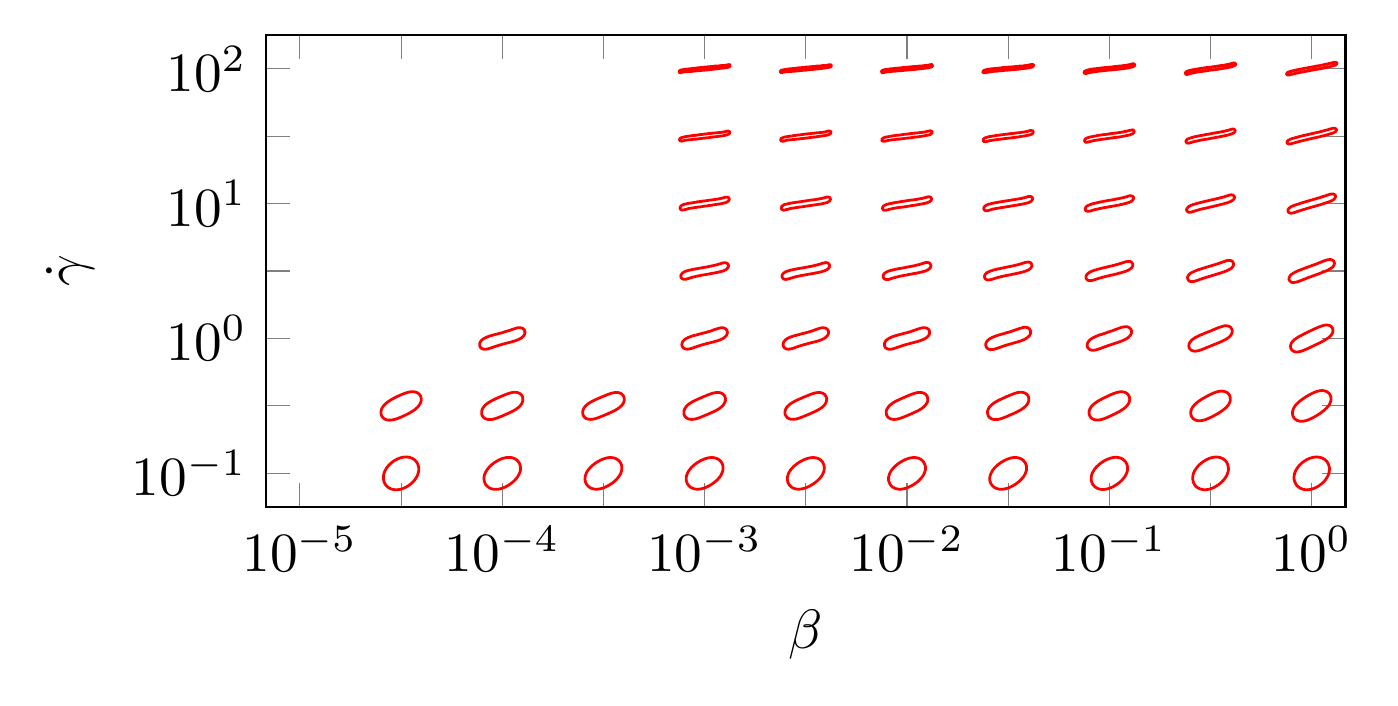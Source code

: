 \begin{tikzpicture}[scale=2.0]

  \begin{axis}[
    axis equal image,
    xmin = 0,
    xmax = 64,
    ymin = 0,
    ymax = 28,
    xtick = {2,8,14,20,26,32,38,44,50,56,62},
    xticklabels = {$10^{-5}$,,$10^{-4}$,,$10^{-3}$,,$10^{-2}$,,
                    $10^{-1}$,,$10^{0}$},
    xlabel = {$\beta$},
    ytick = {2,6,10,14,18,22,26},
    yticklabels = {$10^{-1}$,,$10^{0}$,,$10^{1}$,,$10^2$},
    ylabel = {$\dot{\gamma}$},
  ]


% beta = 1e-4.5,shear rate = 1e-1
\addplot[red,line width=0.5pt] coordinates{
(7.84e+00,2.876e+00)
(7.819e+00,2.868e+00)
(7.798e+00,2.858e+00)
(7.776e+00,2.848e+00)
(7.752e+00,2.837e+00)
(7.728e+00,2.825e+00)
(7.703e+00,2.812e+00)
(7.676e+00,2.797e+00)
(7.647e+00,2.78e+00)
(7.617e+00,2.762e+00)
(7.585e+00,2.743e+00)
(7.552e+00,2.721e+00)
(7.518e+00,2.697e+00)
(7.482e+00,2.67e+00)
(7.446e+00,2.642e+00)
(7.408e+00,2.611e+00)
(7.37e+00,2.577e+00)
(7.332e+00,2.541e+00)
(7.293e+00,2.502e+00)
(7.255e+00,2.461e+00)
(7.216e+00,2.417e+00)
(7.179e+00,2.369e+00)
(7.143e+00,2.319e+00)
(7.109e+00,2.267e+00)
(7.077e+00,2.211e+00)
(7.047e+00,2.153e+00)
(7.02e+00,2.092e+00)
(6.997e+00,2.029e+00)
(6.978e+00,1.964e+00)
(6.963e+00,1.897e+00)
(6.954e+00,1.828e+00)
(6.95e+00,1.759e+00)
(6.952e+00,1.69e+00)
(6.961e+00,1.621e+00)
(6.975e+00,1.553e+00)
(6.996e+00,1.487e+00)
(7.024e+00,1.424e+00)
(7.057e+00,1.365e+00)
(7.095e+00,1.309e+00)
(7.138e+00,1.259e+00)
(7.185e+00,1.213e+00)
(7.235e+00,1.173e+00)
(7.288e+00,1.139e+00)
(7.342e+00,1.109e+00)
(7.397e+00,1.085e+00)
(7.452e+00,1.066e+00)
(7.506e+00,1.051e+00)
(7.56e+00,1.041e+00)
(7.612e+00,1.034e+00)
(7.663e+00,1.03e+00)
(7.712e+00,1.029e+00)
(7.758e+00,1.03e+00)
(7.802e+00,1.033e+00)
(7.844e+00,1.038e+00)
(7.883e+00,1.044e+00)
(7.92e+00,1.05e+00)
(7.954e+00,1.058e+00)
(7.986e+00,1.066e+00)
(8.016e+00,1.074e+00)
(8.044e+00,1.082e+00)
(8.069e+00,1.09e+00)
(8.094e+00,1.099e+00)
(8.116e+00,1.107e+00)
(8.138e+00,1.115e+00)
(8.16e+00,1.124e+00)
(8.181e+00,1.133e+00)
(8.202e+00,1.142e+00)
(8.225e+00,1.152e+00)
(8.248e+00,1.163e+00)
(8.272e+00,1.175e+00)
(8.297e+00,1.188e+00)
(8.325e+00,1.203e+00)
(8.353e+00,1.22e+00)
(8.383e+00,1.238e+00)
(8.415e+00,1.258e+00)
(8.448e+00,1.279e+00)
(8.482e+00,1.303e+00)
(8.518e+00,1.33e+00)
(8.555e+00,1.358e+00)
(8.592e+00,1.389e+00)
(8.63e+00,1.423e+00)
(8.668e+00,1.459e+00)
(8.707e+00,1.498e+00)
(8.745e+00,1.539e+00)
(8.784e+00,1.583e+00)
(8.821e+00,1.631e+00)
(8.857e+00,1.681e+00)
(8.891e+00,1.733e+00)
(8.923e+00,1.789e+00)
(8.953e+00,1.847e+00)
(8.98e+00,1.908e+00)
(9.003e+00,1.971e+00)
(9.022e+00,2.036e+00)
(9.037e+00,2.103e+00)
(9.046e+00,2.172e+00)
(9.05e+00,2.241e+00)
(9.048e+00,2.311e+00)
(9.039e+00,2.379e+00)
(9.025e+00,2.447e+00)
(9.004e+00,2.513e+00)
(8.976e+00,2.576e+00)
(8.943e+00,2.635e+00)
(8.905e+00,2.691e+00)
(8.862e+00,2.741e+00)
(8.815e+00,2.787e+00)
(8.765e+00,2.827e+00)
(8.712e+00,2.861e+00)
(8.658e+00,2.89e+00)
(8.603e+00,2.915e+00)
(8.548e+00,2.934e+00)
(8.493e+00,2.949e+00)
(8.44e+00,2.959e+00)
(8.387e+00,2.966e+00)
(8.337e+00,2.97e+00)
(8.288e+00,2.971e+00)
(8.242e+00,2.97e+00)
(8.198e+00,2.967e+00)
(8.156e+00,2.962e+00)
(8.117e+00,2.956e+00)
(8.08e+00,2.95e+00)
(8.046e+00,2.942e+00)
(8.014e+00,2.934e+00)
(7.984e+00,2.926e+00)
(7.956e+00,2.918e+00)
(7.931e+00,2.91e+00)
(7.907e+00,2.901e+00)
(7.884e+00,2.893e+00)
(7.862e+00,2.885e+00)
(7.84e+00,2.876e+00)
};

% beta = 1e-4.5,shear rate = 1e-0.5
\addplot[red,line width=0.5pt] coordinates{
(6.858e+00,5.839e+00)
(6.849e+00,5.818e+00)
(6.84e+00,5.796e+00)
(6.832e+00,5.773e+00)
(6.825e+00,5.749e+00)
(6.818e+00,5.723e+00)
(6.812e+00,5.694e+00)
(6.808e+00,5.664e+00)
(6.806e+00,5.631e+00)
(6.805e+00,5.596e+00)
(6.808e+00,5.559e+00)
(6.814e+00,5.519e+00)
(6.824e+00,5.479e+00)
(6.839e+00,5.437e+00)
(6.859e+00,5.395e+00)
(6.885e+00,5.354e+00)
(6.917e+00,5.315e+00)
(6.954e+00,5.278e+00)
(6.998e+00,5.245e+00)
(7.047e+00,5.216e+00)
(7.1e+00,5.193e+00)
(7.158e+00,5.176e+00)
(7.218e+00,5.164e+00)
(7.281e+00,5.158e+00)
(7.345e+00,5.157e+00)
(7.41e+00,5.161e+00)
(7.476e+00,5.17e+00)
(7.542e+00,5.183e+00)
(7.608e+00,5.199e+00)
(7.674e+00,5.217e+00)
(7.74e+00,5.239e+00)
(7.805e+00,5.261e+00)
(7.87e+00,5.286e+00)
(7.935e+00,5.312e+00)
(7.999e+00,5.338e+00)
(8.062e+00,5.366e+00)
(8.125e+00,5.394e+00)
(8.187e+00,5.422e+00)
(8.247e+00,5.451e+00)
(8.307e+00,5.48e+00)
(8.366e+00,5.51e+00)
(8.422e+00,5.539e+00)
(8.478e+00,5.569e+00)
(8.532e+00,5.599e+00)
(8.584e+00,5.629e+00)
(8.634e+00,5.659e+00)
(8.681e+00,5.689e+00)
(8.727e+00,5.72e+00)
(8.77e+00,5.75e+00)
(8.811e+00,5.78e+00)
(8.85e+00,5.81e+00)
(8.885e+00,5.84e+00)
(8.918e+00,5.869e+00)
(8.949e+00,5.898e+00)
(8.977e+00,5.926e+00)
(9.002e+00,5.953e+00)
(9.025e+00,5.98e+00)
(9.046e+00,6.005e+00)
(9.065e+00,6.03e+00)
(9.081e+00,6.053e+00)
(9.096e+00,6.076e+00)
(9.109e+00,6.098e+00)
(9.121e+00,6.119e+00)
(9.132e+00,6.14e+00)
(9.142e+00,6.161e+00)
(9.151e+00,6.182e+00)
(9.16e+00,6.204e+00)
(9.168e+00,6.227e+00)
(9.175e+00,6.251e+00)
(9.182e+00,6.277e+00)
(9.188e+00,6.306e+00)
(9.192e+00,6.336e+00)
(9.194e+00,6.369e+00)
(9.195e+00,6.404e+00)
(9.192e+00,6.441e+00)
(9.186e+00,6.481e+00)
(9.176e+00,6.521e+00)
(9.161e+00,6.563e+00)
(9.141e+00,6.605e+00)
(9.115e+00,6.646e+00)
(9.084e+00,6.685e+00)
(9.046e+00,6.722e+00)
(9.002e+00,6.755e+00)
(8.953e+00,6.784e+00)
(8.9e+00,6.807e+00)
(8.842e+00,6.824e+00)
(8.782e+00,6.836e+00)
(8.719e+00,6.842e+00)
(8.655e+00,6.843e+00)
(8.59e+00,6.839e+00)
(8.524e+00,6.83e+00)
(8.458e+00,6.817e+00)
(8.392e+00,6.801e+00)
(8.326e+00,6.783e+00)
(8.26e+00,6.761e+00)
(8.195e+00,6.739e+00)
(8.13e+00,6.714e+00)
(8.065e+00,6.688e+00)
(8.001e+00,6.662e+00)
(7.938e+00,6.634e+00)
(7.875e+00,6.606e+00)
(7.813e+00,6.578e+00)
(7.753e+00,6.549e+00)
(7.693e+00,6.52e+00)
(7.635e+00,6.49e+00)
(7.577e+00,6.461e+00)
(7.522e+00,6.431e+00)
(7.468e+00,6.401e+00)
(7.416e+00,6.371e+00)
(7.366e+00,6.341e+00)
(7.319e+00,6.311e+00)
(7.273e+00,6.28e+00)
(7.23e+00,6.25e+00)
(7.189e+00,6.22e+00)
(7.151e+00,6.19e+00)
(7.115e+00,6.16e+00)
(7.082e+00,6.131e+00)
(7.051e+00,6.102e+00)
(7.023e+00,6.074e+00)
(6.998e+00,6.047e+00)
(6.975e+00,6.02e+00)
(6.954e+00,5.995e+00)
(6.935e+00,5.97e+00)
(6.919e+00,5.947e+00)
(6.904e+00,5.924e+00)
(6.891e+00,5.902e+00)
(6.879e+00,5.881e+00)
(6.868e+00,5.86e+00)
(6.858e+00,5.839e+00)
};

% beta = 1e-4,shear rate = 1e-1
\addplot[red,line width=0.5pt] coordinates{
(1.302e+01,1.351e+00)
(1.303e+01,1.332e+00)
(1.304e+01,1.313e+00)
(1.306e+01,1.294e+00)
(1.307e+01,1.274e+00)
(1.309e+01,1.255e+00)
(1.311e+01,1.234e+00)
(1.313e+01,1.214e+00)
(1.316e+01,1.193e+00)
(1.319e+01,1.173e+00)
(1.322e+01,1.153e+00)
(1.325e+01,1.133e+00)
(1.329e+01,1.115e+00)
(1.333e+01,1.099e+00)
(1.338e+01,1.084e+00)
(1.343e+01,1.072e+00)
(1.347e+01,1.063e+00)
(1.353e+01,1.056e+00)
(1.358e+01,1.053e+00)
(1.364e+01,1.052e+00)
(1.37e+01,1.056e+00)
(1.376e+01,1.063e+00)
(1.382e+01,1.073e+00)
(1.388e+01,1.087e+00)
(1.394e+01,1.104e+00)
(1.4e+01,1.124e+00)
(1.407e+01,1.147e+00)
(1.413e+01,1.173e+00)
(1.419e+01,1.201e+00)
(1.425e+01,1.232e+00)
(1.431e+01,1.266e+00)
(1.437e+01,1.301e+00)
(1.443e+01,1.339e+00)
(1.449e+01,1.378e+00)
(1.454e+01,1.419e+00)
(1.46e+01,1.462e+00)
(1.465e+01,1.506e+00)
(1.47e+01,1.552e+00)
(1.475e+01,1.599e+00)
(1.479e+01,1.648e+00)
(1.484e+01,1.697e+00)
(1.487e+01,1.748e+00)
(1.491e+01,1.799e+00)
(1.494e+01,1.851e+00)
(1.497e+01,1.903e+00)
(1.5e+01,1.955e+00)
(1.502e+01,2.007e+00)
(1.504e+01,2.058e+00)
(1.506e+01,2.109e+00)
(1.507e+01,2.158e+00)
(1.508e+01,2.206e+00)
(1.508e+01,2.253e+00)
(1.508e+01,2.297e+00)
(1.508e+01,2.339e+00)
(1.508e+01,2.378e+00)
(1.507e+01,2.415e+00)
(1.507e+01,2.45e+00)
(1.506e+01,2.482e+00)
(1.505e+01,2.511e+00)
(1.504e+01,2.538e+00)
(1.503e+01,2.563e+00)
(1.502e+01,2.587e+00)
(1.501e+01,2.608e+00)
(1.5e+01,2.629e+00)
(1.498e+01,2.649e+00)
(1.497e+01,2.668e+00)
(1.496e+01,2.687e+00)
(1.494e+01,2.706e+00)
(1.493e+01,2.725e+00)
(1.491e+01,2.745e+00)
(1.489e+01,2.766e+00)
(1.486e+01,2.786e+00)
(1.484e+01,2.807e+00)
(1.481e+01,2.827e+00)
(1.478e+01,2.847e+00)
(1.474e+01,2.867e+00)
(1.471e+01,2.885e+00)
(1.467e+01,2.901e+00)
(1.462e+01,2.916e+00)
(1.458e+01,2.928e+00)
(1.452e+01,2.937e+00)
(1.447e+01,2.944e+00)
(1.442e+01,2.947e+00)
(1.436e+01,2.947e+00)
(1.43e+01,2.944e+00)
(1.424e+01,2.937e+00)
(1.418e+01,2.927e+00)
(1.412e+01,2.913e+00)
(1.406e+01,2.896e+00)
(1.4e+01,2.876e+00)
(1.393e+01,2.853e+00)
(1.387e+01,2.827e+00)
(1.381e+01,2.799e+00)
(1.375e+01,2.768e+00)
(1.369e+01,2.734e+00)
(1.363e+01,2.699e+00)
(1.357e+01,2.662e+00)
(1.351e+01,2.622e+00)
(1.346e+01,2.581e+00)
(1.34e+01,2.538e+00)
(1.335e+01,2.494e+00)
(1.33e+01,2.448e+00)
(1.325e+01,2.401e+00)
(1.321e+01,2.352e+00)
(1.317e+01,2.303e+00)
(1.313e+01,2.252e+00)
(1.309e+01,2.201e+00)
(1.306e+01,2.149e+00)
(1.303e+01,2.097e+00)
(1.3e+01,2.045e+00)
(1.298e+01,1.993e+00)
(1.296e+01,1.942e+00)
(1.294e+01,1.891e+00)
(1.293e+01,1.842e+00)
(1.292e+01,1.794e+00)
(1.292e+01,1.747e+00)
(1.292e+01,1.703e+00)
(1.292e+01,1.661e+00)
(1.292e+01,1.622e+00)
(1.293e+01,1.585e+00)
(1.293e+01,1.55e+00)
(1.294e+01,1.518e+00)
(1.295e+01,1.489e+00)
(1.296e+01,1.462e+00)
(1.297e+01,1.437e+00)
(1.298e+01,1.413e+00)
(1.299e+01,1.392e+00)
(1.3e+01,1.371e+00)
(1.302e+01,1.351e+00)
};

% beta = 1e-4,shear rate = 1e-0.5
\addplot[red,line width=0.5pt] coordinates{
(1.39e+01,5.364e+00)
(1.392e+01,5.373e+00)
(1.394e+01,5.382e+00)
(1.397e+01,5.391e+00)
(1.399e+01,5.401e+00)
(1.401e+01,5.412e+00)
(1.404e+01,5.423e+00)
(1.407e+01,5.435e+00)
(1.41e+01,5.448e+00)
(1.413e+01,5.462e+00)
(1.417e+01,5.477e+00)
(1.42e+01,5.493e+00)
(1.424e+01,5.51e+00)
(1.428e+01,5.528e+00)
(1.433e+01,5.547e+00)
(1.437e+01,5.567e+00)
(1.442e+01,5.588e+00)
(1.446e+01,5.611e+00)
(1.451e+01,5.635e+00)
(1.456e+01,5.66e+00)
(1.461e+01,5.687e+00)
(1.467e+01,5.715e+00)
(1.472e+01,5.746e+00)
(1.478e+01,5.778e+00)
(1.483e+01,5.813e+00)
(1.488e+01,5.851e+00)
(1.494e+01,5.891e+00)
(1.499e+01,5.935e+00)
(1.504e+01,5.982e+00)
(1.508e+01,6.033e+00)
(1.512e+01,6.088e+00)
(1.516e+01,6.147e+00)
(1.519e+01,6.21e+00)
(1.521e+01,6.276e+00)
(1.522e+01,6.344e+00)
(1.522e+01,6.413e+00)
(1.522e+01,6.481e+00)
(1.52e+01,6.546e+00)
(1.517e+01,6.606e+00)
(1.513e+01,6.659e+00)
(1.508e+01,6.704e+00)
(1.503e+01,6.741e+00)
(1.497e+01,6.769e+00)
(1.491e+01,6.789e+00)
(1.485e+01,6.802e+00)
(1.48e+01,6.809e+00)
(1.474e+01,6.81e+00)
(1.468e+01,6.808e+00)
(1.463e+01,6.802e+00)
(1.458e+01,6.794e+00)
(1.453e+01,6.784e+00)
(1.449e+01,6.773e+00)
(1.445e+01,6.761e+00)
(1.441e+01,6.75e+00)
(1.437e+01,6.737e+00)
(1.433e+01,6.725e+00)
(1.43e+01,6.714e+00)
(1.427e+01,6.702e+00)
(1.424e+01,6.692e+00)
(1.421e+01,6.681e+00)
(1.419e+01,6.672e+00)
(1.416e+01,6.662e+00)
(1.414e+01,6.653e+00)
(1.412e+01,6.644e+00)
(1.41e+01,6.636e+00)
(1.408e+01,6.627e+00)
(1.406e+01,6.618e+00)
(1.403e+01,6.609e+00)
(1.401e+01,6.599e+00)
(1.399e+01,6.588e+00)
(1.396e+01,6.577e+00)
(1.393e+01,6.565e+00)
(1.39e+01,6.552e+00)
(1.387e+01,6.538e+00)
(1.383e+01,6.523e+00)
(1.38e+01,6.507e+00)
(1.376e+01,6.49e+00)
(1.372e+01,6.472e+00)
(1.367e+01,6.453e+00)
(1.363e+01,6.433e+00)
(1.359e+01,6.412e+00)
(1.354e+01,6.389e+00)
(1.349e+01,6.365e+00)
(1.344e+01,6.34e+00)
(1.339e+01,6.313e+00)
(1.333e+01,6.285e+00)
(1.328e+01,6.254e+00)
(1.323e+01,6.222e+00)
(1.317e+01,6.187e+00)
(1.312e+01,6.149e+00)
(1.306e+01,6.109e+00)
(1.301e+01,6.065e+00)
(1.296e+01,6.018e+00)
(1.292e+01,5.967e+00)
(1.288e+01,5.912e+00)
(1.284e+01,5.853e+00)
(1.281e+01,5.79e+00)
(1.279e+01,5.724e+00)
(1.278e+01,5.656e+00)
(1.278e+01,5.587e+00)
(1.278e+01,5.519e+00)
(1.28e+01,5.454e+00)
(1.283e+01,5.394e+00)
(1.287e+01,5.341e+00)
(1.292e+01,5.296e+00)
(1.297e+01,5.259e+00)
(1.303e+01,5.231e+00)
(1.309e+01,5.211e+00)
(1.315e+01,5.198e+00)
(1.32e+01,5.191e+00)
(1.326e+01,5.19e+00)
(1.332e+01,5.192e+00)
(1.337e+01,5.198e+00)
(1.342e+01,5.206e+00)
(1.347e+01,5.216e+00)
(1.351e+01,5.227e+00)
(1.355e+01,5.239e+00)
(1.359e+01,5.25e+00)
(1.363e+01,5.263e+00)
(1.367e+01,5.275e+00)
(1.37e+01,5.286e+00)
(1.373e+01,5.298e+00)
(1.376e+01,5.308e+00)
(1.379e+01,5.319e+00)
(1.381e+01,5.328e+00)
(1.384e+01,5.338e+00)
(1.386e+01,5.347e+00)
(1.388e+01,5.356e+00)
(1.39e+01,5.364e+00)
};

% beta = 1e-4,shear rate = 1e0
\addplot[red,line width=0.5pt] coordinates{
(1.3e+01,1.004e+01)
(1.298e+01,1.003e+01)
(1.296e+01,1.002e+01)
(1.293e+01,1.001e+01)
(1.291e+01,9.997e+00)
(1.289e+01,9.982e+00)
(1.286e+01,9.966e+00)
(1.284e+01,9.948e+00)
(1.282e+01,9.928e+00)
(1.279e+01,9.904e+00)
(1.276e+01,9.878e+00)
(1.274e+01,9.848e+00)
(1.271e+01,9.813e+00)
(1.269e+01,9.775e+00)
(1.267e+01,9.732e+00)
(1.266e+01,9.685e+00)
(1.266e+01,9.635e+00)
(1.266e+01,9.582e+00)
(1.268e+01,9.53e+00)
(1.27e+01,9.481e+00)
(1.274e+01,9.438e+00)
(1.279e+01,9.403e+00)
(1.285e+01,9.379e+00)
(1.291e+01,9.364e+00)
(1.298e+01,9.36e+00)
(1.304e+01,9.364e+00)
(1.311e+01,9.374e+00)
(1.317e+01,9.389e+00)
(1.324e+01,9.407e+00)
(1.33e+01,9.428e+00)
(1.337e+01,9.45e+00)
(1.343e+01,9.473e+00)
(1.35e+01,9.496e+00)
(1.356e+01,9.519e+00)
(1.363e+01,9.541e+00)
(1.37e+01,9.562e+00)
(1.376e+01,9.583e+00)
(1.383e+01,9.603e+00)
(1.389e+01,9.622e+00)
(1.395e+01,9.64e+00)
(1.402e+01,9.658e+00)
(1.408e+01,9.675e+00)
(1.414e+01,9.691e+00)
(1.42e+01,9.707e+00)
(1.426e+01,9.722e+00)
(1.431e+01,9.737e+00)
(1.437e+01,9.751e+00)
(1.442e+01,9.765e+00)
(1.447e+01,9.778e+00)
(1.452e+01,9.791e+00)
(1.457e+01,9.804e+00)
(1.461e+01,9.817e+00)
(1.466e+01,9.829e+00)
(1.47e+01,9.841e+00)
(1.473e+01,9.853e+00)
(1.477e+01,9.865e+00)
(1.48e+01,9.876e+00)
(1.483e+01,9.887e+00)
(1.486e+01,9.898e+00)
(1.489e+01,9.908e+00)
(1.492e+01,9.918e+00)
(1.494e+01,9.928e+00)
(1.496e+01,9.938e+00)
(1.498e+01,9.947e+00)
(1.5e+01,9.957e+00)
(1.502e+01,9.968e+00)
(1.504e+01,9.979e+00)
(1.507e+01,9.99e+00)
(1.509e+01,1.0e+01)
(1.511e+01,1.002e+01)
(1.514e+01,1.003e+01)
(1.516e+01,1.005e+01)
(1.518e+01,1.007e+01)
(1.521e+01,1.01e+01)
(1.524e+01,1.012e+01)
(1.526e+01,1.015e+01)
(1.529e+01,1.019e+01)
(1.531e+01,1.022e+01)
(1.533e+01,1.027e+01)
(1.534e+01,1.032e+01)
(1.534e+01,1.036e+01)
(1.534e+01,1.042e+01)
(1.532e+01,1.047e+01)
(1.53e+01,1.052e+01)
(1.526e+01,1.056e+01)
(1.521e+01,1.06e+01)
(1.515e+01,1.062e+01)
(1.509e+01,1.063e+01)
(1.502e+01,1.064e+01)
(1.496e+01,1.064e+01)
(1.489e+01,1.063e+01)
(1.483e+01,1.061e+01)
(1.476e+01,1.059e+01)
(1.47e+01,1.057e+01)
(1.463e+01,1.055e+01)
(1.457e+01,1.053e+01)
(1.45e+01,1.05e+01)
(1.444e+01,1.048e+01)
(1.437e+01,1.046e+01)
(1.43e+01,1.044e+01)
(1.424e+01,1.042e+01)
(1.417e+01,1.04e+01)
(1.411e+01,1.038e+01)
(1.405e+01,1.036e+01)
(1.398e+01,1.034e+01)
(1.392e+01,1.032e+01)
(1.386e+01,1.031e+01)
(1.38e+01,1.029e+01)
(1.374e+01,1.028e+01)
(1.369e+01,1.026e+01)
(1.363e+01,1.025e+01)
(1.358e+01,1.024e+01)
(1.353e+01,1.022e+01)
(1.348e+01,1.021e+01)
(1.343e+01,1.02e+01)
(1.339e+01,1.018e+01)
(1.334e+01,1.017e+01)
(1.33e+01,1.016e+01)
(1.327e+01,1.015e+01)
(1.323e+01,1.014e+01)
(1.32e+01,1.012e+01)
(1.317e+01,1.011e+01)
(1.314e+01,1.01e+01)
(1.311e+01,1.009e+01)
(1.308e+01,1.008e+01)
(1.306e+01,1.007e+01)
(1.304e+01,1.006e+01)
(1.302e+01,1.005e+01)
(1.3e+01,1.004e+01)
};




% beta = 1e-3.5,shear rate = 1e-1
\addplot[red,line width=0.5pt] coordinates{
(2.053e+01,1.43e+00)
(2.055e+01,1.444e+00)
(2.057e+01,1.458e+00)
(2.058e+01,1.473e+00)
(2.06e+01,1.489e+00)
(2.062e+01,1.506e+00)
(2.065e+01,1.525e+00)
(2.067e+01,1.545e+00)
(2.07e+01,1.567e+00)
(2.072e+01,1.591e+00)
(2.075e+01,1.617e+00)
(2.078e+01,1.645e+00)
(2.08e+01,1.676e+00)
(2.083e+01,1.709e+00)
(2.086e+01,1.744e+00)
(2.089e+01,1.783e+00)
(2.092e+01,1.824e+00)
(2.095e+01,1.868e+00)
(2.098e+01,1.915e+00)
(2.101e+01,1.965e+00)
(2.103e+01,2.018e+00)
(2.105e+01,2.075e+00)
(2.107e+01,2.134e+00)
(2.108e+01,2.195e+00)
(2.109e+01,2.259e+00)
(2.109e+01,2.324e+00)
(2.109e+01,2.39e+00)
(2.108e+01,2.457e+00)
(2.106e+01,2.522e+00)
(2.103e+01,2.586e+00)
(2.1e+01,2.646e+00)
(2.096e+01,2.703e+00)
(2.091e+01,2.754e+00)
(2.086e+01,2.8e+00)
(2.08e+01,2.839e+00)
(2.074e+01,2.872e+00)
(2.068e+01,2.897e+00)
(2.062e+01,2.917e+00)
(2.055e+01,2.93e+00)
(2.048e+01,2.937e+00)
(2.042e+01,2.94e+00)
(2.035e+01,2.937e+00)
(2.029e+01,2.931e+00)
(2.023e+01,2.922e+00)
(2.017e+01,2.909e+00)
(2.011e+01,2.895e+00)
(2.006e+01,2.879e+00)
(2.001e+01,2.861e+00)
(1.996e+01,2.843e+00)
(1.991e+01,2.823e+00)
(1.987e+01,2.804e+00)
(1.983e+01,2.784e+00)
(1.979e+01,2.764e+00)
(1.975e+01,2.745e+00)
(1.972e+01,2.726e+00)
(1.968e+01,2.707e+00)
(1.965e+01,2.689e+00)
(1.962e+01,2.672e+00)
(1.96e+01,2.656e+00)
(1.957e+01,2.64e+00)
(1.955e+01,2.625e+00)
(1.953e+01,2.611e+00)
(1.951e+01,2.597e+00)
(1.949e+01,2.583e+00)
(1.947e+01,2.57e+00)
(1.945e+01,2.556e+00)
(1.944e+01,2.542e+00)
(1.942e+01,2.527e+00)
(1.94e+01,2.511e+00)
(1.938e+01,2.494e+00)
(1.935e+01,2.475e+00)
(1.933e+01,2.455e+00)
(1.931e+01,2.433e+00)
(1.928e+01,2.409e+00)
(1.925e+01,2.383e+00)
(1.923e+01,2.355e+00)
(1.92e+01,2.324e+00)
(1.917e+01,2.291e+00)
(1.914e+01,2.256e+00)
(1.911e+01,2.217e+00)
(1.908e+01,2.176e+00)
(1.905e+01,2.132e+00)
(1.902e+01,2.085e+00)
(1.899e+01,2.035e+00)
(1.897e+01,1.982e+00)
(1.895e+01,1.925e+00)
(1.893e+01,1.866e+00)
(1.892e+01,1.805e+00)
(1.891e+01,1.741e+00)
(1.891e+01,1.676e+00)
(1.891e+01,1.61e+00)
(1.892e+01,1.543e+00)
(1.894e+01,1.478e+00)
(1.897e+01,1.414e+00)
(1.9e+01,1.354e+00)
(1.904e+01,1.297e+00)
(1.909e+01,1.246e+00)
(1.914e+01,1.2e+00)
(1.919e+01,1.161e+00)
(1.926e+01,1.128e+00)
(1.932e+01,1.103e+00)
(1.938e+01,1.083e+00)
(1.945e+01,1.07e+00)
(1.952e+01,1.063e+00)
(1.958e+01,1.06e+00)
(1.965e+01,1.063e+00)
(1.971e+01,1.069e+00)
(1.977e+01,1.078e+00)
(1.983e+01,1.091e+00)
(1.988e+01,1.105e+00)
(1.994e+01,1.121e+00)
(1.999e+01,1.139e+00)
(2.004e+01,1.157e+00)
(2.009e+01,1.177e+00)
(2.013e+01,1.196e+00)
(2.017e+01,1.216e+00)
(2.021e+01,1.236e+00)
(2.025e+01,1.255e+00)
(2.029e+01,1.274e+00)
(2.032e+01,1.293e+00)
(2.035e+01,1.311e+00)
(2.038e+01,1.328e+00)
(2.04e+01,1.344e+00)
(2.043e+01,1.36e+00)
(2.045e+01,1.375e+00)
(2.047e+01,1.389e+00)
(2.049e+01,1.403e+00)
(2.051e+01,1.417e+00)
(2.053e+01,1.43e+00)
};

% beta = 1e-3.5,shear rate = 1e-0.5
\addplot[red,line width=0.5pt] coordinates{
(2.083e+01,5.817e+00)
(2.084e+01,5.83e+00)
(2.086e+01,5.843e+00)
(2.088e+01,5.856e+00)
(2.091e+01,5.871e+00)
(2.093e+01,5.887e+00)
(2.095e+01,5.905e+00)
(2.097e+01,5.924e+00)
(2.1e+01,5.946e+00)
(2.103e+01,5.969e+00)
(2.105e+01,5.996e+00)
(2.108e+01,6.025e+00)
(2.111e+01,6.057e+00)
(2.113e+01,6.092e+00)
(2.116e+01,6.131e+00)
(2.118e+01,6.174e+00)
(2.12e+01,6.22e+00)
(2.122e+01,6.27e+00)
(2.123e+01,6.324e+00)
(2.123e+01,6.38e+00)
(2.123e+01,6.438e+00)
(2.122e+01,6.497e+00)
(2.12e+01,6.555e+00)
(2.117e+01,6.61e+00)
(2.113e+01,6.66e+00)
(2.108e+01,6.704e+00)
(2.103e+01,6.74e+00)
(2.096e+01,6.767e+00)
(2.09e+01,6.786e+00)
(2.083e+01,6.796e+00)
(2.076e+01,6.799e+00)
(2.069e+01,6.795e+00)
(2.062e+01,6.786e+00)
(2.056e+01,6.772e+00)
(2.049e+01,6.755e+00)
(2.042e+01,6.736e+00)
(2.036e+01,6.714e+00)
(2.029e+01,6.691e+00)
(2.023e+01,6.667e+00)
(2.017e+01,6.642e+00)
(2.011e+01,6.618e+00)
(2.005e+01,6.593e+00)
(1.999e+01,6.569e+00)
(1.993e+01,6.545e+00)
(1.988e+01,6.522e+00)
(1.982e+01,6.499e+00)
(1.977e+01,6.477e+00)
(1.972e+01,6.455e+00)
(1.967e+01,6.434e+00)
(1.963e+01,6.414e+00)
(1.958e+01,6.394e+00)
(1.954e+01,6.375e+00)
(1.95e+01,6.356e+00)
(1.946e+01,6.339e+00)
(1.943e+01,6.321e+00)
(1.939e+01,6.305e+00)
(1.936e+01,6.289e+00)
(1.933e+01,6.274e+00)
(1.931e+01,6.26e+00)
(1.928e+01,6.246e+00)
(1.926e+01,6.232e+00)
(1.923e+01,6.22e+00)
(1.921e+01,6.207e+00)
(1.919e+01,6.195e+00)
(1.917e+01,6.183e+00)
(1.915e+01,6.17e+00)
(1.914e+01,6.157e+00)
(1.911e+01,6.144e+00)
(1.909e+01,6.129e+00)
(1.907e+01,6.113e+00)
(1.905e+01,6.095e+00)
(1.903e+01,6.076e+00)
(1.9e+01,6.054e+00)
(1.897e+01,6.031e+00)
(1.895e+01,6.004e+00)
(1.892e+01,5.975e+00)
(1.889e+01,5.943e+00)
(1.887e+01,5.908e+00)
(1.884e+01,5.869e+00)
(1.882e+01,5.826e+00)
(1.88e+01,5.78e+00)
(1.878e+01,5.73e+00)
(1.877e+01,5.676e+00)
(1.877e+01,5.62e+00)
(1.877e+01,5.562e+00)
(1.878e+01,5.503e+00)
(1.88e+01,5.445e+00)
(1.883e+01,5.39e+00)
(1.887e+01,5.34e+00)
(1.892e+01,5.296e+00)
(1.897e+01,5.26e+00)
(1.904e+01,5.233e+00)
(1.91e+01,5.214e+00)
(1.917e+01,5.204e+00)
(1.924e+01,5.201e+00)
(1.931e+01,5.205e+00)
(1.938e+01,5.214e+00)
(1.944e+01,5.228e+00)
(1.951e+01,5.245e+00)
(1.958e+01,5.264e+00)
(1.964e+01,5.286e+00)
(1.971e+01,5.309e+00)
(1.977e+01,5.333e+00)
(1.983e+01,5.358e+00)
(1.989e+01,5.382e+00)
(1.995e+01,5.407e+00)
(2.001e+01,5.431e+00)
(2.007e+01,5.455e+00)
(2.012e+01,5.478e+00)
(2.018e+01,5.501e+00)
(2.023e+01,5.523e+00)
(2.028e+01,5.545e+00)
(2.033e+01,5.566e+00)
(2.037e+01,5.586e+00)
(2.042e+01,5.606e+00)
(2.046e+01,5.625e+00)
(2.05e+01,5.644e+00)
(2.054e+01,5.661e+00)
(2.057e+01,5.679e+00)
(2.061e+01,5.695e+00)
(2.064e+01,5.711e+00)
(2.067e+01,5.726e+00)
(2.069e+01,5.74e+00)
(2.072e+01,5.754e+00)
(2.074e+01,5.768e+00)
(2.076e+01,5.78e+00)
(2.079e+01,5.793e+00)
(2.081e+01,5.805e+00)
(2.083e+01,5.817e+00)
};


% beta = 1e-3,shear rate = 1e-1
\addplot[red,line width=0.5pt] coordinates{
(2.682e+01,1.691e+00)
(2.683e+01,1.708e+00)
(2.685e+01,1.726e+00)
(2.686e+01,1.745e+00)
(2.688e+01,1.765e+00)
(2.69e+01,1.786e+00)
(2.691e+01,1.81e+00)
(2.693e+01,1.835e+00)
(2.695e+01,1.863e+00)
(2.697e+01,1.893e+00)
(2.699e+01,1.925e+00)
(2.7e+01,1.96e+00)
(2.702e+01,1.998e+00)
(2.704e+01,2.039e+00)
(2.705e+01,2.083e+00)
(2.707e+01,2.129e+00)
(2.708e+01,2.179e+00)
(2.709e+01,2.231e+00)
(2.709e+01,2.285e+00)
(2.709e+01,2.342e+00)
(2.709e+01,2.4e+00)
(2.708e+01,2.459e+00)
(2.706e+01,2.518e+00)
(2.704e+01,2.577e+00)
(2.701e+01,2.634e+00)
(2.697e+01,2.688e+00)
(2.693e+01,2.739e+00)
(2.688e+01,2.785e+00)
(2.683e+01,2.825e+00)
(2.677e+01,2.86e+00)
(2.67e+01,2.889e+00)
(2.664e+01,2.91e+00)
(2.657e+01,2.926e+00)
(2.65e+01,2.936e+00)
(2.643e+01,2.939e+00)
(2.636e+01,2.938e+00)
(2.63e+01,2.932e+00)
(2.623e+01,2.921e+00)
(2.616e+01,2.907e+00)
(2.61e+01,2.89e+00)
(2.603e+01,2.87e+00)
(2.598e+01,2.849e+00)
(2.592e+01,2.825e+00)
(2.586e+01,2.8e+00)
(2.581e+01,2.774e+00)
(2.575e+01,2.747e+00)
(2.571e+01,2.72e+00)
(2.566e+01,2.693e+00)
(2.561e+01,2.665e+00)
(2.557e+01,2.638e+00)
(2.553e+01,2.611e+00)
(2.549e+01,2.584e+00)
(2.546e+01,2.558e+00)
(2.542e+01,2.532e+00)
(2.539e+01,2.507e+00)
(2.536e+01,2.484e+00)
(2.534e+01,2.461e+00)
(2.531e+01,2.439e+00)
(2.529e+01,2.418e+00)
(2.527e+01,2.398e+00)
(2.525e+01,2.379e+00)
(2.523e+01,2.361e+00)
(2.521e+01,2.344e+00)
(2.52e+01,2.326e+00)
(2.518e+01,2.309e+00)
(2.517e+01,2.292e+00)
(2.515e+01,2.274e+00)
(2.514e+01,2.255e+00)
(2.512e+01,2.235e+00)
(2.51e+01,2.214e+00)
(2.509e+01,2.19e+00)
(2.507e+01,2.165e+00)
(2.505e+01,2.138e+00)
(2.503e+01,2.107e+00)
(2.502e+01,2.075e+00)
(2.5e+01,2.04e+00)
(2.498e+01,2.002e+00)
(2.496e+01,1.961e+00)
(2.495e+01,1.917e+00)
(2.493e+01,1.871e+00)
(2.492e+01,1.821e+00)
(2.491e+01,1.769e+00)
(2.491e+01,1.715e+00)
(2.491e+01,1.658e+00)
(2.491e+01,1.6e+00)
(2.492e+01,1.541e+00)
(2.494e+01,1.482e+00)
(2.496e+01,1.423e+00)
(2.499e+01,1.366e+00)
(2.503e+01,1.312e+00)
(2.507e+01,1.261e+00)
(2.512e+01,1.215e+00)
(2.517e+01,1.175e+00)
(2.523e+01,1.14e+00)
(2.53e+01,1.111e+00)
(2.536e+01,1.089e+00)
(2.543e+01,1.074e+00)
(2.55e+01,1.064e+00)
(2.557e+01,1.061e+00)
(2.564e+01,1.062e+00)
(2.571e+01,1.069e+00)
(2.577e+01,1.079e+00)
(2.584e+01,1.093e+00)
(2.59e+01,1.11e+00)
(2.596e+01,1.13e+00)
(2.603e+01,1.151e+00)
(2.608e+01,1.175e+00)
(2.614e+01,1.2e+00)
(2.619e+01,1.226e+00)
(2.625e+01,1.253e+00)
(2.63e+01,1.28e+00)
(2.634e+01,1.307e+00)
(2.639e+01,1.335e+00)
(2.643e+01,1.362e+00)
(2.647e+01,1.389e+00)
(2.651e+01,1.416e+00)
(2.654e+01,1.442e+00)
(2.658e+01,1.468e+00)
(2.661e+01,1.493e+00)
(2.664e+01,1.516e+00)
(2.666e+01,1.539e+00)
(2.669e+01,1.561e+00)
(2.671e+01,1.582e+00)
(2.673e+01,1.602e+00)
(2.675e+01,1.621e+00)
(2.677e+01,1.639e+00)
(2.679e+01,1.657e+00)
(2.68e+01,1.674e+00)
(2.682e+01,1.691e+00)
};

% beta = 1e-3,shear rate = 1e-0.5
\addplot[red,line width=0.5pt] coordinates{
(2.719e+01,6.184e+00)
(2.72e+01,6.205e+00)
(2.72e+01,6.227e+00)
(2.721e+01,6.25e+00)
(2.722e+01,6.274e+00)
(2.723e+01,6.301e+00)
(2.723e+01,6.329e+00)
(2.723e+01,6.36e+00)
(2.724e+01,6.393e+00)
(2.723e+01,6.428e+00)
(2.723e+01,6.465e+00)
(2.722e+01,6.503e+00)
(2.72e+01,6.543e+00)
(2.719e+01,6.583e+00)
(2.716e+01,6.622e+00)
(2.713e+01,6.66e+00)
(2.709e+01,6.694e+00)
(2.705e+01,6.725e+00)
(2.7e+01,6.752e+00)
(2.695e+01,6.772e+00)
(2.689e+01,6.787e+00)
(2.683e+01,6.796e+00)
(2.677e+01,6.8e+00)
(2.671e+01,6.797e+00)
(2.665e+01,6.79e+00)
(2.658e+01,6.779e+00)
(2.652e+01,6.764e+00)
(2.645e+01,6.745e+00)
(2.639e+01,6.725e+00)
(2.632e+01,6.702e+00)
(2.626e+01,6.678e+00)
(2.619e+01,6.653e+00)
(2.613e+01,6.627e+00)
(2.607e+01,6.6e+00)
(2.6e+01,6.574e+00)
(2.594e+01,6.547e+00)
(2.587e+01,6.52e+00)
(2.581e+01,6.494e+00)
(2.575e+01,6.467e+00)
(2.569e+01,6.441e+00)
(2.563e+01,6.415e+00)
(2.557e+01,6.388e+00)
(2.551e+01,6.362e+00)
(2.546e+01,6.336e+00)
(2.54e+01,6.31e+00)
(2.535e+01,6.283e+00)
(2.53e+01,6.257e+00)
(2.525e+01,6.23e+00)
(2.521e+01,6.204e+00)
(2.517e+01,6.177e+00)
(2.512e+01,6.15e+00)
(2.509e+01,6.123e+00)
(2.505e+01,6.096e+00)
(2.502e+01,6.07e+00)
(2.499e+01,6.043e+00)
(2.496e+01,6.018e+00)
(2.494e+01,5.992e+00)
(2.491e+01,5.968e+00)
(2.49e+01,5.944e+00)
(2.488e+01,5.921e+00)
(2.486e+01,5.899e+00)
(2.485e+01,5.878e+00)
(2.484e+01,5.857e+00)
(2.482e+01,5.836e+00)
(2.481e+01,5.816e+00)
(2.481e+01,5.795e+00)
(2.48e+01,5.773e+00)
(2.479e+01,5.75e+00)
(2.478e+01,5.726e+00)
(2.478e+01,5.699e+00)
(2.477e+01,5.671e+00)
(2.477e+01,5.64e+00)
(2.477e+01,5.607e+00)
(2.477e+01,5.572e+00)
(2.477e+01,5.535e+00)
(2.478e+01,5.497e+00)
(2.479e+01,5.457e+00)
(2.481e+01,5.417e+00)
(2.484e+01,5.378e+00)
(2.487e+01,5.34e+00)
(2.491e+01,5.306e+00)
(2.495e+01,5.275e+00)
(2.5e+01,5.248e+00)
(2.505e+01,5.228e+00)
(2.511e+01,5.213e+00)
(2.517e+01,5.204e+00)
(2.523e+01,5.2e+00)
(2.529e+01,5.203e+00)
(2.535e+01,5.21e+00)
(2.542e+01,5.221e+00)
(2.548e+01,5.236e+00)
(2.555e+01,5.255e+00)
(2.561e+01,5.275e+00)
(2.568e+01,5.298e+00)
(2.574e+01,5.322e+00)
(2.581e+01,5.347e+00)
(2.587e+01,5.373e+00)
(2.594e+01,5.4e+00)
(2.6e+01,5.426e+00)
(2.606e+01,5.453e+00)
(2.613e+01,5.48e+00)
(2.619e+01,5.506e+00)
(2.625e+01,5.533e+00)
(2.631e+01,5.559e+00)
(2.637e+01,5.585e+00)
(2.643e+01,5.612e+00)
(2.649e+01,5.638e+00)
(2.654e+01,5.664e+00)
(2.66e+01,5.69e+00)
(2.665e+01,5.717e+00)
(2.67e+01,5.743e+00)
(2.675e+01,5.77e+00)
(2.679e+01,5.796e+00)
(2.683e+01,5.823e+00)
(2.688e+01,5.85e+00)
(2.691e+01,5.877e+00)
(2.695e+01,5.904e+00)
(2.698e+01,5.93e+00)
(2.701e+01,5.957e+00)
(2.704e+01,5.982e+00)
(2.706e+01,6.008e+00)
(2.708e+01,6.032e+00)
(2.71e+01,6.056e+00)
(2.712e+01,6.079e+00)
(2.714e+01,6.101e+00)
(2.715e+01,6.122e+00)
(2.716e+01,6.143e+00)
(2.717e+01,6.164e+00)
(2.719e+01,6.184e+00)
};

% beta = 1e-3,shear rate = 1e0
\addplot[red,line width=0.5pt] coordinates{
(2.545e+01,1.02e+01)
(2.543e+01,1.019e+01)
(2.541e+01,1.018e+01)
(2.538e+01,1.018e+01)
(2.536e+01,1.017e+01)
(2.533e+01,1.016e+01)
(2.53e+01,1.016e+01)
(2.527e+01,1.015e+01)
(2.524e+01,1.014e+01)
(2.521e+01,1.013e+01)
(2.517e+01,1.011e+01)
(2.514e+01,1.01e+01)
(2.51e+01,1.009e+01)
(2.506e+01,1.007e+01)
(2.501e+01,1.005e+01)
(2.497e+01,1.003e+01)
(2.493e+01,1.001e+01)
(2.488e+01,9.979e+00)
(2.483e+01,9.948e+00)
(2.479e+01,9.912e+00)
(2.475e+01,9.87e+00)
(2.471e+01,9.823e+00)
(2.468e+01,9.769e+00)
(2.466e+01,9.71e+00)
(2.465e+01,9.647e+00)
(2.466e+01,9.582e+00)
(2.468e+01,9.519e+00)
(2.472e+01,9.464e+00)
(2.477e+01,9.42e+00)
(2.483e+01,9.389e+00)
(2.49e+01,9.372e+00)
(2.497e+01,9.366e+00)
(2.504e+01,9.37e+00)
(2.511e+01,9.381e+00)
(2.517e+01,9.398e+00)
(2.524e+01,9.417e+00)
(2.53e+01,9.438e+00)
(2.537e+01,9.461e+00)
(2.543e+01,9.483e+00)
(2.55e+01,9.505e+00)
(2.556e+01,9.527e+00)
(2.562e+01,9.547e+00)
(2.568e+01,9.567e+00)
(2.574e+01,9.586e+00)
(2.579e+01,9.604e+00)
(2.585e+01,9.62e+00)
(2.59e+01,9.636e+00)
(2.596e+01,9.651e+00)
(2.601e+01,9.665e+00)
(2.606e+01,9.678e+00)
(2.61e+01,9.69e+00)
(2.615e+01,9.702e+00)
(2.619e+01,9.713e+00)
(2.623e+01,9.723e+00)
(2.627e+01,9.733e+00)
(2.631e+01,9.742e+00)
(2.634e+01,9.75e+00)
(2.637e+01,9.758e+00)
(2.64e+01,9.766e+00)
(2.643e+01,9.773e+00)
(2.646e+01,9.78e+00)
(2.648e+01,9.786e+00)
(2.651e+01,9.792e+00)
(2.653e+01,9.798e+00)
(2.655e+01,9.804e+00)
(2.657e+01,9.81e+00)
(2.659e+01,9.816e+00)
(2.662e+01,9.822e+00)
(2.664e+01,9.829e+00)
(2.667e+01,9.836e+00)
(2.67e+01,9.845e+00)
(2.673e+01,9.853e+00)
(2.676e+01,9.863e+00)
(2.679e+01,9.874e+00)
(2.683e+01,9.886e+00)
(2.686e+01,9.899e+00)
(2.69e+01,9.914e+00)
(2.694e+01,9.93e+00)
(2.699e+01,9.949e+00)
(2.703e+01,9.97e+00)
(2.708e+01,9.994e+00)
(2.712e+01,1.002e+01)
(2.716e+01,1.005e+01)
(2.721e+01,1.009e+01)
(2.725e+01,1.013e+01)
(2.729e+01,1.018e+01)
(2.732e+01,1.023e+01)
(2.734e+01,1.029e+01)
(2.735e+01,1.035e+01)
(2.734e+01,1.042e+01)
(2.732e+01,1.048e+01)
(2.728e+01,1.054e+01)
(2.723e+01,1.058e+01)
(2.717e+01,1.061e+01)
(2.71e+01,1.063e+01)
(2.703e+01,1.063e+01)
(2.696e+01,1.063e+01)
(2.689e+01,1.062e+01)
(2.683e+01,1.06e+01)
(2.676e+01,1.058e+01)
(2.67e+01,1.056e+01)
(2.663e+01,1.054e+01)
(2.657e+01,1.052e+01)
(2.651e+01,1.05e+01)
(2.644e+01,1.047e+01)
(2.638e+01,1.045e+01)
(2.632e+01,1.043e+01)
(2.626e+01,1.041e+01)
(2.621e+01,1.04e+01)
(2.615e+01,1.038e+01)
(2.61e+01,1.036e+01)
(2.604e+01,1.035e+01)
(2.599e+01,1.034e+01)
(2.594e+01,1.032e+01)
(2.59e+01,1.031e+01)
(2.585e+01,1.03e+01)
(2.581e+01,1.029e+01)
(2.577e+01,1.028e+01)
(2.573e+01,1.027e+01)
(2.569e+01,1.026e+01)
(2.566e+01,1.025e+01)
(2.563e+01,1.024e+01)
(2.56e+01,1.023e+01)
(2.557e+01,1.023e+01)
(2.554e+01,1.022e+01)
(2.552e+01,1.021e+01)
(2.55e+01,1.021e+01)
(2.547e+01,1.02e+01)
(2.545e+01,1.02e+01)
};

% beta = 1e-3,shear rate = 1e0.5
\addplot[red,line width=0.5pt] coordinates{
(2.512e+01,1.405e+01)
(2.51e+01,1.405e+01)
(2.507e+01,1.404e+01)
(2.505e+01,1.404e+01)
(2.502e+01,1.403e+01)
(2.5e+01,1.402e+01)
(2.497e+01,1.402e+01)
(2.494e+01,1.401e+01)
(2.491e+01,1.4e+01)
(2.488e+01,1.399e+01)
(2.484e+01,1.397e+01)
(2.481e+01,1.395e+01)
(2.477e+01,1.394e+01)
(2.473e+01,1.391e+01)
(2.47e+01,1.389e+01)
(2.466e+01,1.385e+01)
(2.463e+01,1.381e+01)
(2.46e+01,1.377e+01)
(2.459e+01,1.371e+01)
(2.459e+01,1.366e+01)
(2.461e+01,1.361e+01)
(2.465e+01,1.356e+01)
(2.47e+01,1.353e+01)
(2.476e+01,1.351e+01)
(2.482e+01,1.351e+01)
(2.489e+01,1.351e+01)
(2.495e+01,1.353e+01)
(2.502e+01,1.355e+01)
(2.508e+01,1.357e+01)
(2.515e+01,1.359e+01)
(2.521e+01,1.361e+01)
(2.528e+01,1.363e+01)
(2.535e+01,1.365e+01)
(2.541e+01,1.366e+01)
(2.548e+01,1.368e+01)
(2.555e+01,1.369e+01)
(2.561e+01,1.371e+01)
(2.568e+01,1.372e+01)
(2.575e+01,1.373e+01)
(2.581e+01,1.375e+01)
(2.587e+01,1.376e+01)
(2.594e+01,1.377e+01)
(2.6e+01,1.378e+01)
(2.606e+01,1.379e+01)
(2.612e+01,1.38e+01)
(2.618e+01,1.381e+01)
(2.623e+01,1.382e+01)
(2.628e+01,1.383e+01)
(2.634e+01,1.384e+01)
(2.639e+01,1.385e+01)
(2.643e+01,1.386e+01)
(2.648e+01,1.387e+01)
(2.652e+01,1.387e+01)
(2.656e+01,1.388e+01)
(2.66e+01,1.389e+01)
(2.664e+01,1.389e+01)
(2.667e+01,1.39e+01)
(2.67e+01,1.391e+01)
(2.673e+01,1.391e+01)
(2.676e+01,1.392e+01)
(2.679e+01,1.393e+01)
(2.681e+01,1.393e+01)
(2.684e+01,1.394e+01)
(2.686e+01,1.394e+01)
(2.688e+01,1.395e+01)
(2.691e+01,1.395e+01)
(2.693e+01,1.396e+01)
(2.695e+01,1.396e+01)
(2.697e+01,1.397e+01)
(2.7e+01,1.398e+01)
(2.703e+01,1.398e+01)
(2.706e+01,1.399e+01)
(2.709e+01,1.4e+01)
(2.712e+01,1.401e+01)
(2.716e+01,1.403e+01)
(2.719e+01,1.405e+01)
(2.723e+01,1.406e+01)
(2.727e+01,1.409e+01)
(2.73e+01,1.411e+01)
(2.734e+01,1.415e+01)
(2.737e+01,1.419e+01)
(2.74e+01,1.423e+01)
(2.741e+01,1.429e+01)
(2.741e+01,1.434e+01)
(2.739e+01,1.44e+01)
(2.735e+01,1.444e+01)
(2.73e+01,1.447e+01)
(2.724e+01,1.449e+01)
(2.717e+01,1.449e+01)
(2.711e+01,1.448e+01)
(2.705e+01,1.447e+01)
(2.698e+01,1.445e+01)
(2.692e+01,1.443e+01)
(2.685e+01,1.441e+01)
(2.679e+01,1.439e+01)
(2.672e+01,1.437e+01)
(2.665e+01,1.435e+01)
(2.659e+01,1.434e+01)
(2.652e+01,1.432e+01)
(2.645e+01,1.431e+01)
(2.639e+01,1.429e+01)
(2.632e+01,1.428e+01)
(2.625e+01,1.427e+01)
(2.619e+01,1.425e+01)
(2.612e+01,1.424e+01)
(2.606e+01,1.423e+01)
(2.6e+01,1.422e+01)
(2.594e+01,1.421e+01)
(2.588e+01,1.42e+01)
(2.583e+01,1.419e+01)
(2.577e+01,1.418e+01)
(2.572e+01,1.417e+01)
(2.566e+01,1.416e+01)
(2.561e+01,1.415e+01)
(2.557e+01,1.414e+01)
(2.552e+01,1.413e+01)
(2.548e+01,1.413e+01)
(2.544e+01,1.412e+01)
(2.54e+01,1.411e+01)
(2.536e+01,1.411e+01)
(2.533e+01,1.41e+01)
(2.53e+01,1.409e+01)
(2.527e+01,1.409e+01)
(2.524e+01,1.408e+01)
(2.521e+01,1.407e+01)
(2.519e+01,1.407e+01)
(2.516e+01,1.406e+01)
(2.514e+01,1.406e+01)
(2.512e+01,1.405e+01)
};

% beta = 1e-3,shear rate = 1e1
\addplot[red,line width=0.5pt] coordinates{
(2.711e+01,1.834e+01)
(2.708e+01,1.833e+01)
(2.706e+01,1.833e+01)
(2.704e+01,1.832e+01)
(2.701e+01,1.832e+01)
(2.699e+01,1.831e+01)
(2.696e+01,1.83e+01)
(2.693e+01,1.83e+01)
(2.69e+01,1.829e+01)
(2.686e+01,1.828e+01)
(2.683e+01,1.828e+01)
(2.679e+01,1.827e+01)
(2.675e+01,1.826e+01)
(2.67e+01,1.825e+01)
(2.666e+01,1.825e+01)
(2.661e+01,1.824e+01)
(2.656e+01,1.823e+01)
(2.651e+01,1.823e+01)
(2.646e+01,1.822e+01)
(2.64e+01,1.821e+01)
(2.634e+01,1.821e+01)
(2.628e+01,1.82e+01)
(2.622e+01,1.819e+01)
(2.616e+01,1.818e+01)
(2.61e+01,1.817e+01)
(2.603e+01,1.816e+01)
(2.597e+01,1.815e+01)
(2.59e+01,1.815e+01)
(2.583e+01,1.813e+01)
(2.577e+01,1.812e+01)
(2.57e+01,1.812e+01)
(2.563e+01,1.81e+01)
(2.556e+01,1.81e+01)
(2.55e+01,1.808e+01)
(2.543e+01,1.807e+01)
(2.536e+01,1.806e+01)
(2.529e+01,1.805e+01)
(2.523e+01,1.804e+01)
(2.516e+01,1.803e+01)
(2.51e+01,1.802e+01)
(2.503e+01,1.801e+01)
(2.497e+01,1.8e+01)
(2.491e+01,1.798e+01)
(2.485e+01,1.797e+01)
(2.479e+01,1.795e+01)
(2.474e+01,1.794e+01)
(2.469e+01,1.791e+01)
(2.464e+01,1.789e+01)
(2.46e+01,1.786e+01)
(2.457e+01,1.782e+01)
(2.455e+01,1.777e+01)
(2.454e+01,1.773e+01)
(2.456e+01,1.768e+01)
(2.458e+01,1.765e+01)
(2.462e+01,1.763e+01)
(2.465e+01,1.762e+01)
(2.469e+01,1.762e+01)
(2.472e+01,1.762e+01)
(2.475e+01,1.762e+01)
(2.478e+01,1.763e+01)
(2.48e+01,1.763e+01)
(2.483e+01,1.764e+01)
(2.485e+01,1.764e+01)
(2.487e+01,1.765e+01)
(2.49e+01,1.766e+01)
(2.492e+01,1.766e+01)
(2.494e+01,1.767e+01)
(2.496e+01,1.768e+01)
(2.499e+01,1.768e+01)
(2.501e+01,1.769e+01)
(2.504e+01,1.77e+01)
(2.507e+01,1.77e+01)
(2.51e+01,1.771e+01)
(2.514e+01,1.772e+01)
(2.517e+01,1.772e+01)
(2.521e+01,1.773e+01)
(2.525e+01,1.774e+01)
(2.53e+01,1.774e+01)
(2.534e+01,1.775e+01)
(2.539e+01,1.776e+01)
(2.544e+01,1.776e+01)
(2.549e+01,1.777e+01)
(2.554e+01,1.778e+01)
(2.56e+01,1.779e+01)
(2.566e+01,1.779e+01)
(2.572e+01,1.78e+01)
(2.578e+01,1.781e+01)
(2.584e+01,1.782e+01)
(2.59e+01,1.783e+01)
(2.597e+01,1.784e+01)
(2.603e+01,1.785e+01)
(2.61e+01,1.786e+01)
(2.616e+01,1.786e+01)
(2.623e+01,1.788e+01)
(2.63e+01,1.788e+01)
(2.637e+01,1.79e+01)
(2.644e+01,1.79e+01)
(2.65e+01,1.792e+01)
(2.657e+01,1.793e+01)
(2.664e+01,1.794e+01)
(2.671e+01,1.795e+01)
(2.677e+01,1.796e+01)
(2.684e+01,1.797e+01)
(2.69e+01,1.798e+01)
(2.697e+01,1.799e+01)
(2.703e+01,1.8e+01)
(2.709e+01,1.802e+01)
(2.715e+01,1.803e+01)
(2.721e+01,1.805e+01)
(2.726e+01,1.806e+01)
(2.732e+01,1.809e+01)
(2.736e+01,1.811e+01)
(2.74e+01,1.815e+01)
(2.744e+01,1.818e+01)
(2.745e+01,1.823e+01)
(2.746e+01,1.827e+01)
(2.744e+01,1.832e+01)
(2.742e+01,1.835e+01)
(2.738e+01,1.837e+01)
(2.735e+01,1.838e+01)
(2.731e+01,1.838e+01)
(2.728e+01,1.838e+01)
(2.725e+01,1.838e+01)
(2.722e+01,1.837e+01)
(2.72e+01,1.837e+01)
(2.717e+01,1.836e+01)
(2.715e+01,1.835e+01)
(2.713e+01,1.835e+01)
(2.711e+01,1.834e+01)
};

% beta = 1e-3,shear rate = 1e1.5
\addplot[red,line width=0.5pt] coordinates{
(2.517e+01,2.179e+01)
(2.519e+01,2.179e+01)
(2.522e+01,2.18e+01)
(2.524e+01,2.18e+01)
(2.526e+01,2.18e+01)
(2.529e+01,2.18e+01)
(2.532e+01,2.181e+01)
(2.535e+01,2.181e+01)
(2.538e+01,2.181e+01)
(2.542e+01,2.182e+01)
(2.545e+01,2.182e+01)
(2.549e+01,2.182e+01)
(2.554e+01,2.183e+01)
(2.558e+01,2.183e+01)
(2.562e+01,2.184e+01)
(2.567e+01,2.184e+01)
(2.572e+01,2.185e+01)
(2.577e+01,2.186e+01)
(2.583e+01,2.186e+01)
(2.588e+01,2.187e+01)
(2.594e+01,2.188e+01)
(2.6e+01,2.188e+01)
(2.606e+01,2.189e+01)
(2.612e+01,2.19e+01)
(2.619e+01,2.19e+01)
(2.625e+01,2.191e+01)
(2.631e+01,2.192e+01)
(2.638e+01,2.193e+01)
(2.645e+01,2.194e+01)
(2.652e+01,2.195e+01)
(2.658e+01,2.196e+01)
(2.665e+01,2.196e+01)
(2.672e+01,2.197e+01)
(2.679e+01,2.198e+01)
(2.686e+01,2.199e+01)
(2.692e+01,2.2e+01)
(2.699e+01,2.201e+01)
(2.706e+01,2.202e+01)
(2.712e+01,2.203e+01)
(2.719e+01,2.204e+01)
(2.725e+01,2.206e+01)
(2.731e+01,2.207e+01)
(2.737e+01,2.209e+01)
(2.743e+01,2.212e+01)
(2.747e+01,2.216e+01)
(2.749e+01,2.221e+01)
(2.747e+01,2.227e+01)
(2.743e+01,2.229e+01)
(2.738e+01,2.23e+01)
(2.733e+01,2.229e+01)
(2.728e+01,2.228e+01)
(2.724e+01,2.227e+01)
(2.719e+01,2.226e+01)
(2.715e+01,2.225e+01)
(2.711e+01,2.224e+01)
(2.708e+01,2.224e+01)
(2.704e+01,2.223e+01)
(2.701e+01,2.223e+01)
(2.698e+01,2.222e+01)
(2.695e+01,2.222e+01)
(2.692e+01,2.222e+01)
(2.69e+01,2.222e+01)
(2.688e+01,2.221e+01)
(2.685e+01,2.221e+01)
(2.683e+01,2.221e+01)
(2.681e+01,2.221e+01)
(2.679e+01,2.22e+01)
(2.676e+01,2.22e+01)
(2.674e+01,2.22e+01)
(2.671e+01,2.22e+01)
(2.668e+01,2.219e+01)
(2.665e+01,2.219e+01)
(2.662e+01,2.219e+01)
(2.658e+01,2.218e+01)
(2.655e+01,2.218e+01)
(2.651e+01,2.218e+01)
(2.647e+01,2.217e+01)
(2.642e+01,2.217e+01)
(2.638e+01,2.216e+01)
(2.633e+01,2.216e+01)
(2.628e+01,2.215e+01)
(2.623e+01,2.215e+01)
(2.617e+01,2.214e+01)
(2.612e+01,2.213e+01)
(2.606e+01,2.212e+01)
(2.6e+01,2.212e+01)
(2.594e+01,2.211e+01)
(2.588e+01,2.21e+01)
(2.581e+01,2.21e+01)
(2.575e+01,2.209e+01)
(2.568e+01,2.208e+01)
(2.562e+01,2.207e+01)
(2.555e+01,2.206e+01)
(2.548e+01,2.205e+01)
(2.542e+01,2.204e+01)
(2.535e+01,2.204e+01)
(2.528e+01,2.203e+01)
(2.521e+01,2.202e+01)
(2.514e+01,2.201e+01)
(2.508e+01,2.2e+01)
(2.501e+01,2.199e+01)
(2.494e+01,2.198e+01)
(2.488e+01,2.197e+01)
(2.481e+01,2.196e+01)
(2.475e+01,2.194e+01)
(2.469e+01,2.193e+01)
(2.463e+01,2.191e+01)
(2.457e+01,2.188e+01)
(2.453e+01,2.184e+01)
(2.451e+01,2.179e+01)
(2.453e+01,2.174e+01)
(2.457e+01,2.171e+01)
(2.462e+01,2.17e+01)
(2.467e+01,2.171e+01)
(2.472e+01,2.172e+01)
(2.476e+01,2.173e+01)
(2.481e+01,2.174e+01)
(2.485e+01,2.175e+01)
(2.489e+01,2.176e+01)
(2.492e+01,2.176e+01)
(2.496e+01,2.177e+01)
(2.499e+01,2.177e+01)
(2.502e+01,2.178e+01)
(2.505e+01,2.178e+01)
(2.507e+01,2.178e+01)
(2.51e+01,2.178e+01)
(2.512e+01,2.179e+01)
(2.515e+01,2.179e+01)
(2.517e+01,2.179e+01)
};

% beta = 1e-3,shear rate = 1e2
\addplot[red,line width=0.5pt] coordinates{
(2.742e+01,2.623e+01)
(2.74e+01,2.623e+01)
(2.737e+01,2.623e+01)
(2.735e+01,2.622e+01)
(2.733e+01,2.621e+01)
(2.73e+01,2.621e+01)
(2.727e+01,2.62e+01)
(2.724e+01,2.62e+01)
(2.721e+01,2.62e+01)
(2.717e+01,2.619e+01)
(2.714e+01,2.619e+01)
(2.71e+01,2.619e+01)
(2.706e+01,2.618e+01)
(2.701e+01,2.618e+01)
(2.697e+01,2.618e+01)
(2.692e+01,2.617e+01)
(2.687e+01,2.617e+01)
(2.682e+01,2.616e+01)
(2.676e+01,2.616e+01)
(2.671e+01,2.616e+01)
(2.665e+01,2.615e+01)
(2.659e+01,2.615e+01)
(2.653e+01,2.614e+01)
(2.647e+01,2.613e+01)
(2.64e+01,2.613e+01)
(2.634e+01,2.612e+01)
(2.627e+01,2.611e+01)
(2.621e+01,2.611e+01)
(2.614e+01,2.61e+01)
(2.607e+01,2.61e+01)
(2.6e+01,2.609e+01)
(2.594e+01,2.608e+01)
(2.587e+01,2.607e+01)
(2.58e+01,2.607e+01)
(2.573e+01,2.606e+01)
(2.566e+01,2.605e+01)
(2.559e+01,2.605e+01)
(2.553e+01,2.604e+01)
(2.546e+01,2.603e+01)
(2.54e+01,2.603e+01)
(2.533e+01,2.602e+01)
(2.527e+01,2.601e+01)
(2.521e+01,2.6e+01)
(2.515e+01,2.6e+01)
(2.509e+01,2.599e+01)
(2.503e+01,2.598e+01)
(2.497e+01,2.598e+01)
(2.492e+01,2.597e+01)
(2.487e+01,2.596e+01)
(2.482e+01,2.595e+01)
(2.477e+01,2.595e+01)
(2.473e+01,2.594e+01)
(2.468e+01,2.593e+01)
(2.464e+01,2.593e+01)
(2.46e+01,2.592e+01)
(2.457e+01,2.591e+01)
(2.454e+01,2.589e+01)
(2.451e+01,2.587e+01)
(2.449e+01,2.585e+01)
(2.449e+01,2.582e+01)
(2.45e+01,2.579e+01)
(2.451e+01,2.578e+01)
(2.453e+01,2.577e+01)
(2.456e+01,2.576e+01)
(2.458e+01,2.576e+01)
(2.46e+01,2.577e+01)
(2.462e+01,2.578e+01)
(2.465e+01,2.578e+01)
(2.467e+01,2.579e+01)
(2.47e+01,2.579e+01)
(2.473e+01,2.58e+01)
(2.476e+01,2.58e+01)
(2.479e+01,2.58e+01)
(2.482e+01,2.581e+01)
(2.486e+01,2.581e+01)
(2.49e+01,2.581e+01)
(2.494e+01,2.582e+01)
(2.499e+01,2.582e+01)
(2.503e+01,2.582e+01)
(2.508e+01,2.583e+01)
(2.513e+01,2.583e+01)
(2.518e+01,2.583e+01)
(2.524e+01,2.584e+01)
(2.529e+01,2.584e+01)
(2.535e+01,2.585e+01)
(2.541e+01,2.586e+01)
(2.547e+01,2.586e+01)
(2.553e+01,2.587e+01)
(2.56e+01,2.587e+01)
(2.566e+01,2.588e+01)
(2.573e+01,2.588e+01)
(2.579e+01,2.589e+01)
(2.586e+01,2.59e+01)
(2.593e+01,2.59e+01)
(2.6e+01,2.591e+01)
(2.606e+01,2.592e+01)
(2.613e+01,2.592e+01)
(2.62e+01,2.593e+01)
(2.627e+01,2.594e+01)
(2.634e+01,2.595e+01)
(2.64e+01,2.595e+01)
(2.647e+01,2.596e+01)
(2.654e+01,2.597e+01)
(2.66e+01,2.598e+01)
(2.667e+01,2.598e+01)
(2.673e+01,2.599e+01)
(2.679e+01,2.6e+01)
(2.685e+01,2.6e+01)
(2.691e+01,2.601e+01)
(2.697e+01,2.602e+01)
(2.703e+01,2.603e+01)
(2.708e+01,2.603e+01)
(2.713e+01,2.604e+01)
(2.718e+01,2.605e+01)
(2.723e+01,2.605e+01)
(2.728e+01,2.606e+01)
(2.732e+01,2.607e+01)
(2.736e+01,2.607e+01)
(2.74e+01,2.608e+01)
(2.743e+01,2.609e+01)
(2.747e+01,2.611e+01)
(2.749e+01,2.613e+01)
(2.751e+01,2.615e+01)
(2.751e+01,2.618e+01)
(2.751e+01,2.621e+01)
(2.749e+01,2.623e+01)
(2.747e+01,2.623e+01)
(2.744e+01,2.624e+01)
(2.742e+01,2.623e+01)
};

% beta = 1e-2.5,shear rate = 1e-1
\addplot[red,line width=0.5pt] coordinates{
(3.165e+01,2.685e+00)
(3.163e+01,2.673e+00)
(3.162e+01,2.661e+00)
(3.159e+01,2.648e+00)
(3.157e+01,2.634e+00)
(3.155e+01,2.619e+00)
(3.153e+01,2.603e+00)
(3.15e+01,2.585e+00)
(3.147e+01,2.566e+00)
(3.145e+01,2.545e+00)
(3.142e+01,2.522e+00)
(3.139e+01,2.497e+00)
(3.135e+01,2.47e+00)
(3.132e+01,2.442e+00)
(3.128e+01,2.41e+00)
(3.125e+01,2.377e+00)
(3.122e+01,2.341e+00)
(3.118e+01,2.302e+00)
(3.114e+01,2.26e+00)
(3.111e+01,2.216e+00)
(3.107e+01,2.169e+00)
(3.104e+01,2.119e+00)
(3.101e+01,2.066e+00)
(3.098e+01,2.009e+00)
(3.096e+01,1.95e+00)
(3.094e+01,1.888e+00)
(3.092e+01,1.824e+00)
(3.091e+01,1.757e+00)
(3.09e+01,1.69e+00)
(3.091e+01,1.621e+00)
(3.092e+01,1.553e+00)
(3.093e+01,1.486e+00)
(3.096e+01,1.421e+00)
(3.099e+01,1.359e+00)
(3.103e+01,1.303e+00)
(3.108e+01,1.251e+00)
(3.113e+01,1.206e+00)
(3.118e+01,1.166e+00)
(3.124e+01,1.134e+00)
(3.13e+01,1.108e+00)
(3.137e+01,1.089e+00)
(3.143e+01,1.075e+00)
(3.149e+01,1.067e+00)
(3.155e+01,1.063e+00)
(3.161e+01,1.064e+00)
(3.167e+01,1.068e+00)
(3.173e+01,1.075e+00)
(3.178e+01,1.084e+00)
(3.183e+01,1.096e+00)
(3.188e+01,1.109e+00)
(3.193e+01,1.123e+00)
(3.197e+01,1.137e+00)
(3.201e+01,1.152e+00)
(3.205e+01,1.168e+00)
(3.209e+01,1.183e+00)
(3.212e+01,1.198e+00)
(3.216e+01,1.213e+00)
(3.219e+01,1.227e+00)
(3.221e+01,1.241e+00)
(3.224e+01,1.255e+00)
(3.226e+01,1.267e+00)
(3.228e+01,1.28e+00)
(3.231e+01,1.292e+00)
(3.233e+01,1.303e+00)
(3.235e+01,1.315e+00)
(3.236e+01,1.327e+00)
(3.239e+01,1.339e+00)
(3.241e+01,1.352e+00)
(3.243e+01,1.366e+00)
(3.245e+01,1.381e+00)
(3.247e+01,1.397e+00)
(3.25e+01,1.415e+00)
(3.253e+01,1.434e+00)
(3.255e+01,1.455e+00)
(3.258e+01,1.478e+00)
(3.261e+01,1.503e+00)
(3.265e+01,1.53e+00)
(3.268e+01,1.558e+00)
(3.272e+01,1.59e+00)
(3.275e+01,1.623e+00)
(3.279e+01,1.659e+00)
(3.282e+01,1.698e+00)
(3.286e+01,1.74e+00)
(3.289e+01,1.784e+00)
(3.293e+01,1.831e+00)
(3.296e+01,1.881e+00)
(3.299e+01,1.934e+00)
(3.302e+01,1.991e+00)
(3.304e+01,2.05e+00)
(3.307e+01,2.112e+00)
(3.308e+01,2.176e+00)
(3.309e+01,2.243e+00)
(3.31e+01,2.31e+00)
(3.309e+01,2.379e+00)
(3.308e+01,2.447e+00)
(3.307e+01,2.514e+00)
(3.304e+01,2.579e+00)
(3.301e+01,2.64e+00)
(3.297e+01,2.697e+00)
(3.292e+01,2.749e+00)
(3.287e+01,2.795e+00)
(3.282e+01,2.834e+00)
(3.276e+01,2.866e+00)
(3.27e+01,2.892e+00)
(3.263e+01,2.912e+00)
(3.257e+01,2.925e+00)
(3.251e+01,2.933e+00)
(3.245e+01,2.937e+00)
(3.239e+01,2.936e+00)
(3.233e+01,2.932e+00)
(3.227e+01,2.925e+00)
(3.222e+01,2.916e+00)
(3.217e+01,2.904e+00)
(3.212e+01,2.892e+00)
(3.207e+01,2.877e+00)
(3.203e+01,2.863e+00)
(3.199e+01,2.848e+00)
(3.195e+01,2.832e+00)
(3.191e+01,2.817e+00)
(3.188e+01,2.802e+00)
(3.184e+01,2.787e+00)
(3.182e+01,2.773e+00)
(3.179e+01,2.759e+00)
(3.176e+01,2.745e+00)
(3.174e+01,2.733e+00)
(3.172e+01,2.72e+00)
(3.17e+01,2.708e+00)
(3.167e+01,2.697e+00)
(3.165e+01,2.685e+00)
};

% beta = 1e-2.5,shear rate = 1e-0.5
\addplot[red,line width=0.5pt] coordinates{
(3.312e+01,6.08e+00)
(3.314e+01,6.099e+00)
(3.315e+01,6.119e+00)
(3.316e+01,6.139e+00)
(3.318e+01,6.162e+00)
(3.319e+01,6.186e+00)
(3.32e+01,6.212e+00)
(3.321e+01,6.241e+00)
(3.322e+01,6.272e+00)
(3.323e+01,6.307e+00)
(3.323e+01,6.344e+00)
(3.324e+01,6.383e+00)
(3.324e+01,6.425e+00)
(3.323e+01,6.469e+00)
(3.322e+01,6.514e+00)
(3.32e+01,6.559e+00)
(3.317e+01,6.604e+00)
(3.314e+01,6.646e+00)
(3.311e+01,6.685e+00)
(3.306e+01,6.719e+00)
(3.301e+01,6.748e+00)
(3.295e+01,6.77e+00)
(3.289e+01,6.786e+00)
(3.283e+01,6.795e+00)
(3.277e+01,6.797e+00)
(3.27e+01,6.794e+00)
(3.264e+01,6.786e+00)
(3.257e+01,6.773e+00)
(3.251e+01,6.757e+00)
(3.244e+01,6.737e+00)
(3.237e+01,6.716e+00)
(3.231e+01,6.692e+00)
(3.224e+01,6.668e+00)
(3.218e+01,6.642e+00)
(3.212e+01,6.616e+00)
(3.205e+01,6.59e+00)
(3.199e+01,6.563e+00)
(3.192e+01,6.537e+00)
(3.186e+01,6.511e+00)
(3.18e+01,6.485e+00)
(3.174e+01,6.459e+00)
(3.168e+01,6.434e+00)
(3.163e+01,6.409e+00)
(3.157e+01,6.384e+00)
(3.151e+01,6.359e+00)
(3.146e+01,6.334e+00)
(3.141e+01,6.31e+00)
(3.136e+01,6.285e+00)
(3.131e+01,6.261e+00)
(3.127e+01,6.237e+00)
(3.123e+01,6.213e+00)
(3.119e+01,6.189e+00)
(3.115e+01,6.166e+00)
(3.111e+01,6.142e+00)
(3.108e+01,6.119e+00)
(3.105e+01,6.097e+00)
(3.103e+01,6.075e+00)
(3.1e+01,6.053e+00)
(3.098e+01,6.033e+00)
(3.096e+01,6.013e+00)
(3.094e+01,5.993e+00)
(3.092e+01,5.975e+00)
(3.09e+01,5.956e+00)
(3.089e+01,5.938e+00)
(3.088e+01,5.92e+00)
(3.086e+01,5.901e+00)
(3.085e+01,5.881e+00)
(3.084e+01,5.861e+00)
(3.082e+01,5.838e+00)
(3.081e+01,5.814e+00)
(3.08e+01,5.788e+00)
(3.079e+01,5.759e+00)
(3.078e+01,5.728e+00)
(3.077e+01,5.693e+00)
(3.077e+01,5.656e+00)
(3.076e+01,5.617e+00)
(3.076e+01,5.575e+00)
(3.077e+01,5.531e+00)
(3.078e+01,5.486e+00)
(3.08e+01,5.441e+00)
(3.083e+01,5.396e+00)
(3.086e+01,5.354e+00)
(3.089e+01,5.315e+00)
(3.094e+01,5.281e+00)
(3.099e+01,5.252e+00)
(3.105e+01,5.23e+00)
(3.111e+01,5.214e+00)
(3.117e+01,5.205e+00)
(3.123e+01,5.203e+00)
(3.13e+01,5.206e+00)
(3.136e+01,5.214e+00)
(3.143e+01,5.227e+00)
(3.15e+01,5.243e+00)
(3.156e+01,5.263e+00)
(3.163e+01,5.284e+00)
(3.169e+01,5.308e+00)
(3.176e+01,5.332e+00)
(3.182e+01,5.358e+00)
(3.188e+01,5.384e+00)
(3.195e+01,5.41e+00)
(3.201e+01,5.437e+00)
(3.208e+01,5.463e+00)
(3.214e+01,5.489e+00)
(3.22e+01,5.515e+00)
(3.226e+01,5.541e+00)
(3.232e+01,5.566e+00)
(3.237e+01,5.591e+00)
(3.243e+01,5.616e+00)
(3.249e+01,5.641e+00)
(3.254e+01,5.666e+00)
(3.259e+01,5.69e+00)
(3.264e+01,5.715e+00)
(3.269e+01,5.739e+00)
(3.273e+01,5.763e+00)
(3.277e+01,5.787e+00)
(3.281e+01,5.811e+00)
(3.285e+01,5.834e+00)
(3.288e+01,5.858e+00)
(3.292e+01,5.881e+00)
(3.295e+01,5.903e+00)
(3.297e+01,5.925e+00)
(3.3e+01,5.947e+00)
(3.302e+01,5.967e+00)
(3.304e+01,5.987e+00)
(3.306e+01,6.007e+00)
(3.308e+01,6.025e+00)
(3.31e+01,6.044e+00)
(3.311e+01,6.062e+00)
(3.312e+01,6.08e+00)
};

% beta = 1e-2.5,shear rate = 1e0
\addplot[red,line width=0.5pt] coordinates{
(3.223e+01,9.724e+00)
(3.226e+01,9.73e+00)
(3.228e+01,9.736e+00)
(3.23e+01,9.742e+00)
(3.233e+01,9.748e+00)
(3.235e+01,9.754e+00)
(3.238e+01,9.761e+00)
(3.241e+01,9.769e+00)
(3.244e+01,9.777e+00)
(3.248e+01,9.786e+00)
(3.251e+01,9.795e+00)
(3.255e+01,9.805e+00)
(3.259e+01,9.816e+00)
(3.264e+01,9.828e+00)
(3.268e+01,9.84e+00)
(3.273e+01,9.854e+00)
(3.277e+01,9.869e+00)
(3.283e+01,9.886e+00)
(3.288e+01,9.904e+00)
(3.293e+01,9.925e+00)
(3.298e+01,9.948e+00)
(3.304e+01,9.974e+00)
(3.309e+01,1.0e+01)
(3.314e+01,1.004e+01)
(3.32e+01,1.008e+01)
(3.324e+01,1.012e+01)
(3.328e+01,1.017e+01)
(3.332e+01,1.023e+01)
(3.334e+01,1.03e+01)
(3.335e+01,1.036e+01)
(3.334e+01,1.043e+01)
(3.331e+01,1.05e+01)
(3.327e+01,1.055e+01)
(3.321e+01,1.059e+01)
(3.315e+01,1.062e+01)
(3.308e+01,1.063e+01)
(3.301e+01,1.063e+01)
(3.294e+01,1.063e+01)
(3.288e+01,1.062e+01)
(3.281e+01,1.06e+01)
(3.275e+01,1.058e+01)
(3.269e+01,1.056e+01)
(3.263e+01,1.054e+01)
(3.257e+01,1.052e+01)
(3.252e+01,1.05e+01)
(3.246e+01,1.048e+01)
(3.241e+01,1.046e+01)
(3.236e+01,1.044e+01)
(3.231e+01,1.043e+01)
(3.226e+01,1.041e+01)
(3.221e+01,1.04e+01)
(3.217e+01,1.038e+01)
(3.212e+01,1.037e+01)
(3.208e+01,1.036e+01)
(3.204e+01,1.035e+01)
(3.201e+01,1.034e+01)
(3.197e+01,1.033e+01)
(3.194e+01,1.032e+01)
(3.191e+01,1.031e+01)
(3.188e+01,1.031e+01)
(3.186e+01,1.03e+01)
(3.183e+01,1.029e+01)
(3.181e+01,1.029e+01)
(3.179e+01,1.028e+01)
(3.177e+01,1.028e+01)
(3.174e+01,1.027e+01)
(3.172e+01,1.026e+01)
(3.17e+01,1.026e+01)
(3.167e+01,1.025e+01)
(3.165e+01,1.025e+01)
(3.162e+01,1.024e+01)
(3.159e+01,1.023e+01)
(3.156e+01,1.022e+01)
(3.152e+01,1.021e+01)
(3.149e+01,1.02e+01)
(3.145e+01,1.02e+01)
(3.141e+01,1.018e+01)
(3.136e+01,1.017e+01)
(3.132e+01,1.016e+01)
(3.127e+01,1.015e+01)
(3.123e+01,1.013e+01)
(3.118e+01,1.011e+01)
(3.112e+01,1.01e+01)
(3.107e+01,1.008e+01)
(3.102e+01,1.005e+01)
(3.096e+01,1.003e+01)
(3.091e+01,9.997e+00)
(3.086e+01,9.963e+00)
(3.08e+01,9.923e+00)
(3.076e+01,9.878e+00)
(3.072e+01,9.826e+00)
(3.068e+01,9.768e+00)
(3.066e+01,9.704e+00)
(3.065e+01,9.636e+00)
(3.066e+01,9.568e+00)
(3.069e+01,9.504e+00)
(3.073e+01,9.45e+00)
(3.079e+01,9.409e+00)
(3.085e+01,9.382e+00)
(3.092e+01,9.368e+00)
(3.099e+01,9.366e+00)
(3.106e+01,9.372e+00)
(3.112e+01,9.385e+00)
(3.119e+01,9.401e+00)
(3.125e+01,9.42e+00)
(3.131e+01,9.44e+00)
(3.137e+01,9.461e+00)
(3.143e+01,9.482e+00)
(3.148e+01,9.502e+00)
(3.154e+01,9.521e+00)
(3.159e+01,9.54e+00)
(3.164e+01,9.557e+00)
(3.17e+01,9.573e+00)
(3.174e+01,9.589e+00)
(3.179e+01,9.603e+00)
(3.183e+01,9.616e+00)
(3.188e+01,9.629e+00)
(3.192e+01,9.64e+00)
(3.196e+01,9.651e+00)
(3.199e+01,9.661e+00)
(3.203e+01,9.67e+00)
(3.206e+01,9.679e+00)
(3.209e+01,9.686e+00)
(3.212e+01,9.694e+00)
(3.214e+01,9.7e+00)
(3.217e+01,9.707e+00)
(3.219e+01,9.713e+00)
(3.221e+01,9.719e+00)
(3.223e+01,9.724e+00)
};

% beta = 1e-2.5,shear rate = 1e0.5
\addplot[red,line width=0.5pt] coordinates{
(3.26e+01,1.434e+01)
(3.258e+01,1.434e+01)
(3.255e+01,1.433e+01)
(3.253e+01,1.433e+01)
(3.251e+01,1.432e+01)
(3.248e+01,1.431e+01)
(3.245e+01,1.431e+01)
(3.242e+01,1.43e+01)
(3.239e+01,1.429e+01)
(3.236e+01,1.429e+01)
(3.232e+01,1.428e+01)
(3.228e+01,1.427e+01)
(3.224e+01,1.427e+01)
(3.22e+01,1.426e+01)
(3.215e+01,1.425e+01)
(3.21e+01,1.424e+01)
(3.205e+01,1.423e+01)
(3.2e+01,1.422e+01)
(3.195e+01,1.421e+01)
(3.189e+01,1.42e+01)
(3.184e+01,1.419e+01)
(3.178e+01,1.418e+01)
(3.172e+01,1.417e+01)
(3.166e+01,1.416e+01)
(3.159e+01,1.415e+01)
(3.153e+01,1.414e+01)
(3.146e+01,1.413e+01)
(3.14e+01,1.411e+01)
(3.133e+01,1.41e+01)
(3.127e+01,1.409e+01)
(3.12e+01,1.407e+01)
(3.113e+01,1.406e+01)
(3.106e+01,1.404e+01)
(3.1e+01,1.402e+01)
(3.093e+01,1.4e+01)
(3.087e+01,1.398e+01)
(3.08e+01,1.395e+01)
(3.075e+01,1.392e+01)
(3.069e+01,1.388e+01)
(3.064e+01,1.383e+01)
(3.061e+01,1.378e+01)
(3.059e+01,1.372e+01)
(3.059e+01,1.365e+01)
(3.062e+01,1.36e+01)
(3.066e+01,1.355e+01)
(3.07e+01,1.352e+01)
(3.076e+01,1.351e+01)
(3.081e+01,1.35e+01)
(3.087e+01,1.351e+01)
(3.091e+01,1.352e+01)
(3.096e+01,1.353e+01)
(3.101e+01,1.354e+01)
(3.105e+01,1.355e+01)
(3.109e+01,1.357e+01)
(3.112e+01,1.358e+01)
(3.116e+01,1.359e+01)
(3.119e+01,1.36e+01)
(3.123e+01,1.361e+01)
(3.126e+01,1.362e+01)
(3.128e+01,1.363e+01)
(3.131e+01,1.363e+01)
(3.133e+01,1.364e+01)
(3.136e+01,1.365e+01)
(3.138e+01,1.365e+01)
(3.14e+01,1.366e+01)
(3.142e+01,1.366e+01)
(3.145e+01,1.367e+01)
(3.147e+01,1.367e+01)
(3.149e+01,1.368e+01)
(3.152e+01,1.369e+01)
(3.155e+01,1.369e+01)
(3.158e+01,1.37e+01)
(3.161e+01,1.371e+01)
(3.164e+01,1.371e+01)
(3.168e+01,1.372e+01)
(3.172e+01,1.373e+01)
(3.176e+01,1.373e+01)
(3.18e+01,1.374e+01)
(3.185e+01,1.375e+01)
(3.19e+01,1.376e+01)
(3.195e+01,1.377e+01)
(3.2e+01,1.378e+01)
(3.205e+01,1.379e+01)
(3.211e+01,1.38e+01)
(3.216e+01,1.381e+01)
(3.222e+01,1.382e+01)
(3.228e+01,1.383e+01)
(3.235e+01,1.384e+01)
(3.241e+01,1.385e+01)
(3.247e+01,1.386e+01)
(3.254e+01,1.387e+01)
(3.26e+01,1.389e+01)
(3.267e+01,1.39e+01)
(3.273e+01,1.391e+01)
(3.28e+01,1.393e+01)
(3.287e+01,1.394e+01)
(3.294e+01,1.396e+01)
(3.3e+01,1.398e+01)
(3.307e+01,1.4e+01)
(3.313e+01,1.402e+01)
(3.32e+01,1.405e+01)
(3.325e+01,1.408e+01)
(3.331e+01,1.412e+01)
(3.336e+01,1.417e+01)
(3.339e+01,1.422e+01)
(3.341e+01,1.428e+01)
(3.341e+01,1.435e+01)
(3.338e+01,1.44e+01)
(3.334e+01,1.445e+01)
(3.33e+01,1.448e+01)
(3.324e+01,1.449e+01)
(3.319e+01,1.45e+01)
(3.313e+01,1.449e+01)
(3.309e+01,1.448e+01)
(3.304e+01,1.447e+01)
(3.299e+01,1.446e+01)
(3.295e+01,1.445e+01)
(3.291e+01,1.443e+01)
(3.288e+01,1.442e+01)
(3.284e+01,1.441e+01)
(3.281e+01,1.44e+01)
(3.277e+01,1.439e+01)
(3.275e+01,1.438e+01)
(3.272e+01,1.437e+01)
(3.269e+01,1.437e+01)
(3.267e+01,1.436e+01)
(3.264e+01,1.435e+01)
(3.262e+01,1.435e+01)
(3.26e+01,1.434e+01)
};

% beta = 1e-2.5,shear rate = 1e1
\addplot[red,line width=0.5pt] coordinates{
(3.308e+01,1.834e+01)
(3.306e+01,1.833e+01)
(3.304e+01,1.833e+01)
(3.301e+01,1.832e+01)
(3.299e+01,1.831e+01)
(3.296e+01,1.831e+01)
(3.294e+01,1.83e+01)
(3.291e+01,1.83e+01)
(3.288e+01,1.829e+01)
(3.284e+01,1.828e+01)
(3.28e+01,1.828e+01)
(3.276e+01,1.827e+01)
(3.272e+01,1.826e+01)
(3.268e+01,1.826e+01)
(3.264e+01,1.825e+01)
(3.259e+01,1.824e+01)
(3.254e+01,1.823e+01)
(3.249e+01,1.823e+01)
(3.243e+01,1.822e+01)
(3.238e+01,1.821e+01)
(3.232e+01,1.821e+01)
(3.226e+01,1.82e+01)
(3.22e+01,1.819e+01)
(3.214e+01,1.818e+01)
(3.208e+01,1.817e+01)
(3.201e+01,1.816e+01)
(3.195e+01,1.815e+01)
(3.188e+01,1.814e+01)
(3.181e+01,1.813e+01)
(3.175e+01,1.812e+01)
(3.168e+01,1.811e+01)
(3.161e+01,1.81e+01)
(3.154e+01,1.809e+01)
(3.147e+01,1.808e+01)
(3.14e+01,1.807e+01)
(3.134e+01,1.806e+01)
(3.127e+01,1.805e+01)
(3.12e+01,1.804e+01)
(3.114e+01,1.803e+01)
(3.107e+01,1.802e+01)
(3.101e+01,1.8e+01)
(3.095e+01,1.799e+01)
(3.089e+01,1.798e+01)
(3.083e+01,1.796e+01)
(3.077e+01,1.795e+01)
(3.071e+01,1.793e+01)
(3.067e+01,1.79e+01)
(3.062e+01,1.787e+01)
(3.058e+01,1.784e+01)
(3.056e+01,1.779e+01)
(3.054e+01,1.775e+01)
(3.055e+01,1.77e+01)
(3.057e+01,1.766e+01)
(3.06e+01,1.764e+01)
(3.064e+01,1.762e+01)
(3.067e+01,1.761e+01)
(3.071e+01,1.761e+01)
(3.074e+01,1.762e+01)
(3.077e+01,1.762e+01)
(3.08e+01,1.763e+01)
(3.083e+01,1.763e+01)
(3.085e+01,1.764e+01)
(3.087e+01,1.765e+01)
(3.09e+01,1.765e+01)
(3.092e+01,1.766e+01)
(3.094e+01,1.767e+01)
(3.096e+01,1.767e+01)
(3.099e+01,1.768e+01)
(3.101e+01,1.768e+01)
(3.104e+01,1.769e+01)
(3.106e+01,1.77e+01)
(3.109e+01,1.77e+01)
(3.112e+01,1.771e+01)
(3.116e+01,1.772e+01)
(3.12e+01,1.772e+01)
(3.123e+01,1.773e+01)
(3.128e+01,1.774e+01)
(3.132e+01,1.774e+01)
(3.136e+01,1.775e+01)
(3.141e+01,1.776e+01)
(3.146e+01,1.776e+01)
(3.151e+01,1.777e+01)
(3.157e+01,1.778e+01)
(3.162e+01,1.779e+01)
(3.168e+01,1.779e+01)
(3.174e+01,1.78e+01)
(3.18e+01,1.781e+01)
(3.186e+01,1.782e+01)
(3.192e+01,1.783e+01)
(3.199e+01,1.784e+01)
(3.205e+01,1.785e+01)
(3.212e+01,1.786e+01)
(3.219e+01,1.787e+01)
(3.225e+01,1.788e+01)
(3.232e+01,1.789e+01)
(3.239e+01,1.79e+01)
(3.246e+01,1.791e+01)
(3.253e+01,1.792e+01)
(3.26e+01,1.793e+01)
(3.266e+01,1.794e+01)
(3.273e+01,1.795e+01)
(3.28e+01,1.796e+01)
(3.286e+01,1.797e+01)
(3.293e+01,1.798e+01)
(3.299e+01,1.8e+01)
(3.305e+01,1.801e+01)
(3.311e+01,1.802e+01)
(3.317e+01,1.804e+01)
(3.323e+01,1.805e+01)
(3.329e+01,1.807e+01)
(3.333e+01,1.81e+01)
(3.338e+01,1.813e+01)
(3.342e+01,1.816e+01)
(3.344e+01,1.821e+01)
(3.346e+01,1.825e+01)
(3.345e+01,1.83e+01)
(3.343e+01,1.834e+01)
(3.34e+01,1.837e+01)
(3.336e+01,1.838e+01)
(3.333e+01,1.839e+01)
(3.329e+01,1.839e+01)
(3.326e+01,1.839e+01)
(3.323e+01,1.838e+01)
(3.32e+01,1.837e+01)
(3.317e+01,1.837e+01)
(3.315e+01,1.836e+01)
(3.313e+01,1.835e+01)
(3.311e+01,1.835e+01)
(3.308e+01,1.834e+01)
};

% beta = 1e-2.5,shear rate = 1e1.5
\addplot[red,line width=0.5pt] coordinates{
(3.114e+01,2.201e+01)
(3.112e+01,2.2e+01)
(3.109e+01,2.2e+01)
(3.107e+01,2.2e+01)
(3.104e+01,2.199e+01)
(3.102e+01,2.199e+01)
(3.099e+01,2.198e+01)
(3.096e+01,2.198e+01)
(3.093e+01,2.197e+01)
(3.089e+01,2.197e+01)
(3.086e+01,2.196e+01)
(3.082e+01,2.196e+01)
(3.078e+01,2.195e+01)
(3.073e+01,2.194e+01)
(3.069e+01,2.193e+01)
(3.064e+01,2.191e+01)
(3.06e+01,2.189e+01)
(3.055e+01,2.187e+01)
(3.052e+01,2.182e+01)
(3.051e+01,2.177e+01)
(3.054e+01,2.172e+01)
(3.06e+01,2.17e+01)
(3.066e+01,2.17e+01)
(3.072e+01,2.171e+01)
(3.078e+01,2.173e+01)
(3.084e+01,2.175e+01)
(3.091e+01,2.176e+01)
(3.097e+01,2.177e+01)
(3.104e+01,2.178e+01)
(3.111e+01,2.178e+01)
(3.118e+01,2.179e+01)
(3.124e+01,2.18e+01)
(3.131e+01,2.18e+01)
(3.138e+01,2.181e+01)
(3.145e+01,2.182e+01)
(3.152e+01,2.183e+01)
(3.159e+01,2.183e+01)
(3.165e+01,2.184e+01)
(3.172e+01,2.185e+01)
(3.178e+01,2.186e+01)
(3.185e+01,2.186e+01)
(3.191e+01,2.187e+01)
(3.197e+01,2.188e+01)
(3.203e+01,2.188e+01)
(3.209e+01,2.189e+01)
(3.215e+01,2.19e+01)
(3.221e+01,2.191e+01)
(3.226e+01,2.191e+01)
(3.231e+01,2.192e+01)
(3.236e+01,2.193e+01)
(3.241e+01,2.193e+01)
(3.245e+01,2.194e+01)
(3.25e+01,2.194e+01)
(3.254e+01,2.195e+01)
(3.258e+01,2.195e+01)
(3.261e+01,2.196e+01)
(3.265e+01,2.196e+01)
(3.268e+01,2.197e+01)
(3.271e+01,2.197e+01)
(3.274e+01,2.198e+01)
(3.277e+01,2.198e+01)
(3.279e+01,2.198e+01)
(3.282e+01,2.199e+01)
(3.284e+01,2.199e+01)
(3.286e+01,2.199e+01)
(3.288e+01,2.2e+01)
(3.291e+01,2.2e+01)
(3.293e+01,2.2e+01)
(3.296e+01,2.201e+01)
(3.298e+01,2.201e+01)
(3.301e+01,2.202e+01)
(3.304e+01,2.202e+01)
(3.307e+01,2.203e+01)
(3.311e+01,2.203e+01)
(3.314e+01,2.204e+01)
(3.318e+01,2.204e+01)
(3.322e+01,2.205e+01)
(3.327e+01,2.206e+01)
(3.331e+01,2.207e+01)
(3.336e+01,2.209e+01)
(3.34e+01,2.211e+01)
(3.345e+01,2.213e+01)
(3.348e+01,2.218e+01)
(3.349e+01,2.223e+01)
(3.346e+01,2.228e+01)
(3.34e+01,2.23e+01)
(3.334e+01,2.23e+01)
(3.328e+01,2.229e+01)
(3.322e+01,2.227e+01)
(3.316e+01,2.225e+01)
(3.309e+01,2.224e+01)
(3.303e+01,2.223e+01)
(3.296e+01,2.222e+01)
(3.289e+01,2.222e+01)
(3.283e+01,2.221e+01)
(3.276e+01,2.22e+01)
(3.269e+01,2.22e+01)
(3.262e+01,2.219e+01)
(3.255e+01,2.218e+01)
(3.248e+01,2.217e+01)
(3.241e+01,2.217e+01)
(3.235e+01,2.216e+01)
(3.228e+01,2.215e+01)
(3.222e+01,2.214e+01)
(3.215e+01,2.214e+01)
(3.209e+01,2.213e+01)
(3.203e+01,2.212e+01)
(3.197e+01,2.212e+01)
(3.191e+01,2.211e+01)
(3.185e+01,2.21e+01)
(3.179e+01,2.209e+01)
(3.174e+01,2.209e+01)
(3.169e+01,2.208e+01)
(3.164e+01,2.207e+01)
(3.159e+01,2.207e+01)
(3.155e+01,2.206e+01)
(3.15e+01,2.206e+01)
(3.146e+01,2.205e+01)
(3.142e+01,2.205e+01)
(3.139e+01,2.204e+01)
(3.135e+01,2.204e+01)
(3.132e+01,2.203e+01)
(3.129e+01,2.203e+01)
(3.126e+01,2.202e+01)
(3.123e+01,2.202e+01)
(3.121e+01,2.202e+01)
(3.118e+01,2.201e+01)
(3.116e+01,2.201e+01)
(3.114e+01,2.201e+01)
};

% beta = 1e-2.5,shear rate = 1e2
\addplot[red,line width=0.5pt] coordinates{
(3.301e+01,2.618e+01)
(3.299e+01,2.618e+01)
(3.296e+01,2.617e+01)
(3.294e+01,2.617e+01)
(3.292e+01,2.617e+01)
(3.289e+01,2.617e+01)
(3.286e+01,2.616e+01)
(3.283e+01,2.616e+01)
(3.28e+01,2.616e+01)
(3.276e+01,2.616e+01)
(3.272e+01,2.615e+01)
(3.268e+01,2.615e+01)
(3.264e+01,2.615e+01)
(3.26e+01,2.614e+01)
(3.255e+01,2.614e+01)
(3.251e+01,2.613e+01)
(3.246e+01,2.613e+01)
(3.24e+01,2.612e+01)
(3.235e+01,2.612e+01)
(3.229e+01,2.611e+01)
(3.224e+01,2.611e+01)
(3.218e+01,2.61e+01)
(3.212e+01,2.61e+01)
(3.205e+01,2.609e+01)
(3.199e+01,2.609e+01)
(3.193e+01,2.608e+01)
(3.186e+01,2.607e+01)
(3.179e+01,2.607e+01)
(3.173e+01,2.606e+01)
(3.166e+01,2.605e+01)
(3.159e+01,2.605e+01)
(3.152e+01,2.604e+01)
(3.146e+01,2.603e+01)
(3.139e+01,2.602e+01)
(3.132e+01,2.602e+01)
(3.125e+01,2.601e+01)
(3.118e+01,2.6e+01)
(3.111e+01,2.599e+01)
(3.105e+01,2.599e+01)
(3.098e+01,2.598e+01)
(3.092e+01,2.597e+01)
(3.086e+01,2.596e+01)
(3.079e+01,2.595e+01)
(3.073e+01,2.594e+01)
(3.067e+01,2.593e+01)
(3.062e+01,2.592e+01)
(3.056e+01,2.591e+01)
(3.052e+01,2.588e+01)
(3.049e+01,2.584e+01)
(3.05e+01,2.579e+01)
(3.054e+01,2.576e+01)
(3.058e+01,2.577e+01)
(3.063e+01,2.578e+01)
(3.067e+01,2.579e+01)
(3.071e+01,2.579e+01)
(3.074e+01,2.58e+01)
(3.078e+01,2.58e+01)
(3.081e+01,2.581e+01)
(3.084e+01,2.581e+01)
(3.087e+01,2.581e+01)
(3.09e+01,2.582e+01)
(3.092e+01,2.582e+01)
(3.094e+01,2.582e+01)
(3.097e+01,2.582e+01)
(3.099e+01,2.582e+01)
(3.101e+01,2.583e+01)
(3.104e+01,2.583e+01)
(3.106e+01,2.583e+01)
(3.108e+01,2.583e+01)
(3.111e+01,2.583e+01)
(3.114e+01,2.583e+01)
(3.117e+01,2.584e+01)
(3.12e+01,2.584e+01)
(3.124e+01,2.584e+01)
(3.127e+01,2.585e+01)
(3.131e+01,2.585e+01)
(3.136e+01,2.585e+01)
(3.14e+01,2.586e+01)
(3.145e+01,2.586e+01)
(3.149e+01,2.587e+01)
(3.154e+01,2.587e+01)
(3.16e+01,2.588e+01)
(3.165e+01,2.588e+01)
(3.171e+01,2.589e+01)
(3.176e+01,2.589e+01)
(3.182e+01,2.59e+01)
(3.188e+01,2.59e+01)
(3.195e+01,2.591e+01)
(3.201e+01,2.591e+01)
(3.207e+01,2.592e+01)
(3.214e+01,2.593e+01)
(3.22e+01,2.593e+01)
(3.227e+01,2.594e+01)
(3.234e+01,2.595e+01)
(3.241e+01,2.595e+01)
(3.248e+01,2.596e+01)
(3.255e+01,2.597e+01)
(3.261e+01,2.598e+01)
(3.268e+01,2.598e+01)
(3.275e+01,2.599e+01)
(3.282e+01,2.6e+01)
(3.288e+01,2.601e+01)
(3.295e+01,2.601e+01)
(3.302e+01,2.602e+01)
(3.308e+01,2.603e+01)
(3.314e+01,2.604e+01)
(3.321e+01,2.605e+01)
(3.327e+01,2.606e+01)
(3.333e+01,2.607e+01)
(3.338e+01,2.608e+01)
(3.344e+01,2.609e+01)
(3.348e+01,2.612e+01)
(3.351e+01,2.616e+01)
(3.35e+01,2.621e+01)
(3.346e+01,2.623e+01)
(3.342e+01,2.623e+01)
(3.337e+01,2.623e+01)
(3.333e+01,2.622e+01)
(3.329e+01,2.621e+01)
(3.326e+01,2.62e+01)
(3.322e+01,2.62e+01)
(3.319e+01,2.619e+01)
(3.316e+01,2.619e+01)
(3.313e+01,2.619e+01)
(3.311e+01,2.618e+01)
(3.308e+01,2.618e+01)
(3.306e+01,2.618e+01)
(3.303e+01,2.618e+01)
(3.301e+01,2.618e+01)
};


% beta = 1e-2,shear rate = 1e-1
\addplot[red,line width=0.5pt] coordinates{
(3.805e+01,2.875e+00)
(3.803e+01,2.868e+00)
(3.801e+01,2.86e+00)
(3.799e+01,2.851e+00)
(3.796e+01,2.842e+00)
(3.794e+01,2.832e+00)
(3.791e+01,2.821e+00)
(3.788e+01,2.808e+00)
(3.785e+01,2.795e+00)
(3.782e+01,2.779e+00)
(3.779e+01,2.763e+00)
(3.775e+01,2.744e+00)
(3.771e+01,2.724e+00)
(3.768e+01,2.702e+00)
(3.764e+01,2.678e+00)
(3.759e+01,2.653e+00)
(3.755e+01,2.625e+00)
(3.751e+01,2.595e+00)
(3.746e+01,2.563e+00)
(3.742e+01,2.529e+00)
(3.737e+01,2.492e+00)
(3.733e+01,2.453e+00)
(3.728e+01,2.412e+00)
(3.724e+01,2.368e+00)
(3.719e+01,2.321e+00)
(3.715e+01,2.272e+00)
(3.711e+01,2.22e+00)
(3.707e+01,2.165e+00)
(3.703e+01,2.108e+00)
(3.7e+01,2.048e+00)
(3.697e+01,1.985e+00)
(3.695e+01,1.92e+00)
(3.693e+01,1.854e+00)
(3.691e+01,1.786e+00)
(3.691e+01,1.717e+00)
(3.691e+01,1.648e+00)
(3.691e+01,1.58e+00)
(3.693e+01,1.514e+00)
(3.695e+01,1.45e+00)
(3.698e+01,1.39e+00)
(3.701e+01,1.334e+00)
(3.705e+01,1.284e+00)
(3.709e+01,1.238e+00)
(3.714e+01,1.199e+00)
(3.719e+01,1.165e+00)
(3.724e+01,1.137e+00)
(3.729e+01,1.114e+00)
(3.734e+01,1.096e+00)
(3.74e+01,1.082e+00)
(3.744e+01,1.073e+00)
(3.749e+01,1.066e+00)
(3.754e+01,1.063e+00)
(3.758e+01,1.062e+00)
(3.763e+01,1.063e+00)
(3.767e+01,1.066e+00)
(3.77e+01,1.069e+00)
(3.774e+01,1.074e+00)
(3.777e+01,1.08e+00)
(3.78e+01,1.086e+00)
(3.783e+01,1.092e+00)
(3.785e+01,1.098e+00)
(3.788e+01,1.105e+00)
(3.79e+01,1.111e+00)
(3.792e+01,1.118e+00)
(3.795e+01,1.125e+00)
(3.797e+01,1.133e+00)
(3.799e+01,1.14e+00)
(3.801e+01,1.149e+00)
(3.804e+01,1.158e+00)
(3.806e+01,1.168e+00)
(3.809e+01,1.179e+00)
(3.812e+01,1.192e+00)
(3.815e+01,1.205e+00)
(3.818e+01,1.221e+00)
(3.821e+01,1.237e+00)
(3.825e+01,1.256e+00)
(3.829e+01,1.276e+00)
(3.833e+01,1.298e+00)
(3.837e+01,1.322e+00)
(3.841e+01,1.347e+00)
(3.845e+01,1.375e+00)
(3.849e+01,1.405e+00)
(3.854e+01,1.437e+00)
(3.858e+01,1.471e+00)
(3.863e+01,1.508e+00)
(3.867e+01,1.547e+00)
(3.872e+01,1.588e+00)
(3.876e+01,1.632e+00)
(3.881e+01,1.679e+00)
(3.885e+01,1.728e+00)
(3.889e+01,1.78e+00)
(3.893e+01,1.835e+00)
(3.897e+01,1.892e+00)
(3.9e+01,1.952e+00)
(3.903e+01,2.015e+00)
(3.905e+01,2.08e+00)
(3.907e+01,2.146e+00)
(3.909e+01,2.215e+00)
(3.909e+01,2.283e+00)
(3.909e+01,2.352e+00)
(3.909e+01,2.42e+00)
(3.907e+01,2.486e+00)
(3.905e+01,2.55e+00)
(3.902e+01,2.61e+00)
(3.899e+01,2.666e+00)
(3.895e+01,2.716e+00)
(3.891e+01,2.761e+00)
(3.886e+01,2.801e+00)
(3.881e+01,2.835e+00)
(3.876e+01,2.863e+00)
(3.871e+01,2.886e+00)
(3.866e+01,2.904e+00)
(3.861e+01,2.918e+00)
(3.856e+01,2.927e+00)
(3.851e+01,2.934e+00)
(3.846e+01,2.937e+00)
(3.842e+01,2.938e+00)
(3.837e+01,2.937e+00)
(3.833e+01,2.934e+00)
(3.83e+01,2.93e+00)
(3.826e+01,2.926e+00)
(3.823e+01,2.92e+00)
(3.82e+01,2.914e+00)
(3.817e+01,2.908e+00)
(3.814e+01,2.902e+00)
(3.812e+01,2.895e+00)
(3.81e+01,2.889e+00)
(3.808e+01,2.882e+00)
(3.805e+01,2.875e+00)
};

% beta = 1e-2,shear rate = 1e-0.5
\addplot[red,line width=0.5pt] coordinates{
(3.687e+01,5.336e+00)
(3.689e+01,5.32e+00)
(3.691e+01,5.304e+00)
(3.693e+01,5.289e+00)
(3.695e+01,5.275e+00)
(3.697e+01,5.261e+00)
(3.7e+01,5.247e+00)
(3.703e+01,5.235e+00)
(3.706e+01,5.224e+00)
(3.709e+01,5.215e+00)
(3.713e+01,5.207e+00)
(3.717e+01,5.202e+00)
(3.721e+01,5.199e+00)
(3.725e+01,5.198e+00)
(3.73e+01,5.2e+00)
(3.735e+01,5.206e+00)
(3.74e+01,5.214e+00)
(3.745e+01,5.225e+00)
(3.75e+01,5.238e+00)
(3.756e+01,5.254e+00)
(3.761e+01,5.271e+00)
(3.767e+01,5.291e+00)
(3.773e+01,5.312e+00)
(3.779e+01,5.335e+00)
(3.784e+01,5.359e+00)
(3.791e+01,5.384e+00)
(3.797e+01,5.409e+00)
(3.803e+01,5.436e+00)
(3.809e+01,5.462e+00)
(3.815e+01,5.489e+00)
(3.822e+01,5.516e+00)
(3.828e+01,5.544e+00)
(3.834e+01,5.572e+00)
(3.841e+01,5.6e+00)
(3.847e+01,5.629e+00)
(3.853e+01,5.659e+00)
(3.86e+01,5.689e+00)
(3.866e+01,5.72e+00)
(3.872e+01,5.752e+00)
(3.877e+01,5.785e+00)
(3.883e+01,5.819e+00)
(3.888e+01,5.855e+00)
(3.893e+01,5.892e+00)
(3.898e+01,5.931e+00)
(3.902e+01,5.971e+00)
(3.907e+01,6.013e+00)
(3.91e+01,6.055e+00)
(3.913e+01,6.099e+00)
(3.916e+01,6.144e+00)
(3.919e+01,6.189e+00)
(3.921e+01,6.234e+00)
(3.922e+01,6.279e+00)
(3.923e+01,6.322e+00)
(3.923e+01,6.364e+00)
(3.923e+01,6.403e+00)
(3.923e+01,6.441e+00)
(3.922e+01,6.475e+00)
(3.922e+01,6.507e+00)
(3.921e+01,6.536e+00)
(3.92e+01,6.563e+00)
(3.918e+01,6.587e+00)
(3.917e+01,6.609e+00)
(3.916e+01,6.629e+00)
(3.914e+01,6.647e+00)
(3.913e+01,6.664e+00)
(3.911e+01,6.68e+00)
(3.909e+01,6.696e+00)
(3.907e+01,6.711e+00)
(3.905e+01,6.725e+00)
(3.903e+01,6.739e+00)
(3.9e+01,6.753e+00)
(3.897e+01,6.765e+00)
(3.894e+01,6.776e+00)
(3.891e+01,6.785e+00)
(3.887e+01,6.793e+00)
(3.883e+01,6.798e+00)
(3.879e+01,6.801e+00)
(3.875e+01,6.802e+00)
(3.87e+01,6.8e+00)
(3.865e+01,6.794e+00)
(3.86e+01,6.786e+00)
(3.855e+01,6.775e+00)
(3.85e+01,6.762e+00)
(3.844e+01,6.746e+00)
(3.839e+01,6.729e+00)
(3.833e+01,6.709e+00)
(3.827e+01,6.688e+00)
(3.821e+01,6.665e+00)
(3.816e+01,6.641e+00)
(3.809e+01,6.616e+00)
(3.803e+01,6.591e+00)
(3.797e+01,6.564e+00)
(3.791e+01,6.538e+00)
(3.785e+01,6.511e+00)
(3.778e+01,6.484e+00)
(3.772e+01,6.456e+00)
(3.765e+01,6.428e+00)
(3.759e+01,6.4e+00)
(3.753e+01,6.371e+00)
(3.747e+01,6.341e+00)
(3.74e+01,6.311e+00)
(3.734e+01,6.28e+00)
(3.728e+01,6.248e+00)
(3.723e+01,6.215e+00)
(3.717e+01,6.181e+00)
(3.712e+01,6.145e+00)
(3.707e+01,6.108e+00)
(3.702e+01,6.069e+00)
(3.697e+01,6.029e+00)
(3.693e+01,5.987e+00)
(3.69e+01,5.945e+00)
(3.687e+01,5.901e+00)
(3.684e+01,5.856e+00)
(3.681e+01,5.811e+00)
(3.679e+01,5.766e+00)
(3.678e+01,5.721e+00)
(3.677e+01,5.678e+00)
(3.677e+01,5.636e+00)
(3.677e+01,5.597e+00)
(3.677e+01,5.559e+00)
(3.678e+01,5.525e+00)
(3.678e+01,5.493e+00)
(3.679e+01,5.464e+00)
(3.68e+01,5.437e+00)
(3.682e+01,5.413e+00)
(3.683e+01,5.391e+00)
(3.684e+01,5.371e+00)
(3.686e+01,5.353e+00)
(3.687e+01,5.336e+00)
};

% beta = 1e-2,shear rate = 1e0
\addplot[red,line width=0.5pt] coordinates{
(3.905e+01,9.981e+00)
(3.907e+01,9.992e+00)
(3.909e+01,1.0e+01)
(3.911e+01,1.002e+01)
(3.913e+01,1.003e+01)
(3.915e+01,1.005e+01)
(3.917e+01,1.006e+01)
(3.92e+01,1.008e+01)
(3.922e+01,1.011e+01)
(3.925e+01,1.013e+01)
(3.927e+01,1.016e+01)
(3.929e+01,1.019e+01)
(3.931e+01,1.023e+01)
(3.933e+01,1.027e+01)
(3.934e+01,1.032e+01)
(3.934e+01,1.036e+01)
(3.934e+01,1.042e+01)
(3.932e+01,1.047e+01)
(3.93e+01,1.051e+01)
(3.926e+01,1.056e+01)
(3.921e+01,1.059e+01)
(3.916e+01,1.062e+01)
(3.91e+01,1.063e+01)
(3.904e+01,1.064e+01)
(3.897e+01,1.064e+01)
(3.891e+01,1.063e+01)
(3.885e+01,1.062e+01)
(3.878e+01,1.06e+01)
(3.872e+01,1.058e+01)
(3.865e+01,1.056e+01)
(3.859e+01,1.054e+01)
(3.852e+01,1.051e+01)
(3.845e+01,1.049e+01)
(3.839e+01,1.047e+01)
(3.832e+01,1.044e+01)
(3.826e+01,1.042e+01)
(3.819e+01,1.04e+01)
(3.813e+01,1.038e+01)
(3.806e+01,1.036e+01)
(3.8e+01,1.034e+01)
(3.794e+01,1.033e+01)
(3.787e+01,1.031e+01)
(3.781e+01,1.03e+01)
(3.775e+01,1.028e+01)
(3.769e+01,1.026e+01)
(3.764e+01,1.025e+01)
(3.758e+01,1.024e+01)
(3.753e+01,1.022e+01)
(3.748e+01,1.021e+01)
(3.743e+01,1.019e+01)
(3.738e+01,1.018e+01)
(3.734e+01,1.017e+01)
(3.73e+01,1.016e+01)
(3.726e+01,1.014e+01)
(3.722e+01,1.013e+01)
(3.718e+01,1.012e+01)
(3.715e+01,1.011e+01)
(3.712e+01,1.009e+01)
(3.709e+01,1.008e+01)
(3.707e+01,1.007e+01)
(3.704e+01,1.006e+01)
(3.702e+01,1.005e+01)
(3.7e+01,1.004e+01)
(3.697e+01,1.003e+01)
(3.695e+01,1.002e+01)
(3.693e+01,1.001e+01)
(3.691e+01,9.996e+00)
(3.689e+01,9.983e+00)
(3.687e+01,9.969e+00)
(3.685e+01,9.953e+00)
(3.683e+01,9.936e+00)
(3.68e+01,9.916e+00)
(3.678e+01,9.893e+00)
(3.675e+01,9.868e+00)
(3.673e+01,9.839e+00)
(3.671e+01,9.806e+00)
(3.669e+01,9.769e+00)
(3.667e+01,9.728e+00)
(3.666e+01,9.683e+00)
(3.666e+01,9.635e+00)
(3.666e+01,9.584e+00)
(3.668e+01,9.534e+00)
(3.67e+01,9.486e+00)
(3.674e+01,9.443e+00)
(3.679e+01,9.407e+00)
(3.684e+01,9.381e+00)
(3.69e+01,9.365e+00)
(3.696e+01,9.358e+00)
(3.703e+01,9.36e+00)
(3.709e+01,9.368e+00)
(3.715e+01,9.382e+00)
(3.722e+01,9.4e+00)
(3.728e+01,9.42e+00)
(3.735e+01,9.442e+00)
(3.741e+01,9.465e+00)
(3.748e+01,9.488e+00)
(3.755e+01,9.511e+00)
(3.761e+01,9.534e+00)
(3.768e+01,9.556e+00)
(3.774e+01,9.578e+00)
(3.781e+01,9.598e+00)
(3.787e+01,9.618e+00)
(3.794e+01,9.637e+00)
(3.8e+01,9.655e+00)
(3.806e+01,9.672e+00)
(3.813e+01,9.689e+00)
(3.819e+01,9.705e+00)
(3.825e+01,9.721e+00)
(3.83e+01,9.736e+00)
(3.836e+01,9.751e+00)
(3.842e+01,9.765e+00)
(3.847e+01,9.779e+00)
(3.852e+01,9.793e+00)
(3.857e+01,9.806e+00)
(3.862e+01,9.819e+00)
(3.866e+01,9.832e+00)
(3.87e+01,9.845e+00)
(3.874e+01,9.858e+00)
(3.878e+01,9.87e+00)
(3.882e+01,9.882e+00)
(3.885e+01,9.894e+00)
(3.888e+01,9.906e+00)
(3.891e+01,9.917e+00)
(3.893e+01,9.928e+00)
(3.896e+01,9.939e+00)
(3.898e+01,9.949e+00)
(3.901e+01,9.96e+00)
(3.903e+01,9.97e+00)
(3.905e+01,9.981e+00)
};

% beta = 1e-2,shear rate = 1e0.5
\addplot[red,line width=0.5pt] coordinates{
(3.709e+01,1.405e+01)
(3.707e+01,1.404e+01)
(3.705e+01,1.404e+01)
(3.703e+01,1.403e+01)
(3.7e+01,1.402e+01)
(3.697e+01,1.401e+01)
(3.695e+01,1.401e+01)
(3.692e+01,1.4e+01)
(3.689e+01,1.399e+01)
(3.685e+01,1.397e+01)
(3.682e+01,1.396e+01)
(3.678e+01,1.394e+01)
(3.675e+01,1.392e+01)
(3.671e+01,1.389e+01)
(3.667e+01,1.386e+01)
(3.664e+01,1.383e+01)
(3.661e+01,1.379e+01)
(3.659e+01,1.374e+01)
(3.659e+01,1.368e+01)
(3.659e+01,1.363e+01)
(3.662e+01,1.358e+01)
(3.666e+01,1.353e+01)
(3.671e+01,1.351e+01)
(3.678e+01,1.349e+01)
(3.684e+01,1.349e+01)
(3.691e+01,1.35e+01)
(3.697e+01,1.352e+01)
(3.703e+01,1.354e+01)
(3.71e+01,1.356e+01)
(3.716e+01,1.358e+01)
(3.723e+01,1.36e+01)
(3.73e+01,1.362e+01)
(3.736e+01,1.364e+01)
(3.743e+01,1.365e+01)
(3.75e+01,1.367e+01)
(3.757e+01,1.369e+01)
(3.763e+01,1.37e+01)
(3.77e+01,1.371e+01)
(3.777e+01,1.373e+01)
(3.783e+01,1.374e+01)
(3.79e+01,1.375e+01)
(3.796e+01,1.376e+01)
(3.802e+01,1.377e+01)
(3.808e+01,1.379e+01)
(3.814e+01,1.38e+01)
(3.82e+01,1.381e+01)
(3.825e+01,1.382e+01)
(3.831e+01,1.383e+01)
(3.836e+01,1.384e+01)
(3.841e+01,1.385e+01)
(3.846e+01,1.385e+01)
(3.85e+01,1.386e+01)
(3.855e+01,1.387e+01)
(3.859e+01,1.388e+01)
(3.863e+01,1.389e+01)
(3.866e+01,1.39e+01)
(3.87e+01,1.39e+01)
(3.873e+01,1.391e+01)
(3.876e+01,1.392e+01)
(3.879e+01,1.392e+01)
(3.881e+01,1.393e+01)
(3.884e+01,1.393e+01)
(3.886e+01,1.394e+01)
(3.889e+01,1.395e+01)
(3.891e+01,1.395e+01)
(3.893e+01,1.396e+01)
(3.895e+01,1.396e+01)
(3.897e+01,1.397e+01)
(3.9e+01,1.398e+01)
(3.903e+01,1.399e+01)
(3.905e+01,1.399e+01)
(3.908e+01,1.4e+01)
(3.911e+01,1.401e+01)
(3.915e+01,1.403e+01)
(3.918e+01,1.404e+01)
(3.922e+01,1.406e+01)
(3.925e+01,1.408e+01)
(3.929e+01,1.411e+01)
(3.933e+01,1.414e+01)
(3.936e+01,1.417e+01)
(3.939e+01,1.421e+01)
(3.941e+01,1.426e+01)
(3.942e+01,1.432e+01)
(3.941e+01,1.437e+01)
(3.938e+01,1.442e+01)
(3.934e+01,1.447e+01)
(3.929e+01,1.449e+01)
(3.922e+01,1.451e+01)
(3.916e+01,1.451e+01)
(3.909e+01,1.45e+01)
(3.903e+01,1.448e+01)
(3.897e+01,1.446e+01)
(3.89e+01,1.444e+01)
(3.884e+01,1.442e+01)
(3.877e+01,1.44e+01)
(3.87e+01,1.438e+01)
(3.864e+01,1.436e+01)
(3.857e+01,1.435e+01)
(3.85e+01,1.433e+01)
(3.843e+01,1.431e+01)
(3.837e+01,1.43e+01)
(3.83e+01,1.429e+01)
(3.823e+01,1.427e+01)
(3.817e+01,1.426e+01)
(3.81e+01,1.425e+01)
(3.804e+01,1.424e+01)
(3.798e+01,1.423e+01)
(3.792e+01,1.421e+01)
(3.786e+01,1.42e+01)
(3.78e+01,1.419e+01)
(3.775e+01,1.418e+01)
(3.769e+01,1.417e+01)
(3.764e+01,1.416e+01)
(3.759e+01,1.415e+01)
(3.754e+01,1.415e+01)
(3.75e+01,1.414e+01)
(3.745e+01,1.413e+01)
(3.741e+01,1.412e+01)
(3.737e+01,1.411e+01)
(3.734e+01,1.41e+01)
(3.73e+01,1.41e+01)
(3.727e+01,1.409e+01)
(3.724e+01,1.408e+01)
(3.721e+01,1.408e+01)
(3.719e+01,1.407e+01)
(3.716e+01,1.407e+01)
(3.714e+01,1.406e+01)
(3.712e+01,1.405e+01)
(3.709e+01,1.405e+01)
};

% beta = 1e-2,shear rate = 1e1
\addplot[red,line width=0.5pt] coordinates{
(3.894e+01,1.799e+01)
(3.897e+01,1.799e+01)
(3.899e+01,1.8e+01)
(3.901e+01,1.8e+01)
(3.904e+01,1.801e+01)
(3.906e+01,1.801e+01)
(3.909e+01,1.802e+01)
(3.912e+01,1.803e+01)
(3.915e+01,1.804e+01)
(3.918e+01,1.804e+01)
(3.922e+01,1.806e+01)
(3.926e+01,1.807e+01)
(3.93e+01,1.809e+01)
(3.933e+01,1.811e+01)
(3.937e+01,1.813e+01)
(3.941e+01,1.816e+01)
(3.944e+01,1.821e+01)
(3.945e+01,1.825e+01)
(3.945e+01,1.831e+01)
(3.942e+01,1.836e+01)
(3.937e+01,1.839e+01)
(3.931e+01,1.84e+01)
(3.925e+01,1.84e+01)
(3.919e+01,1.838e+01)
(3.913e+01,1.837e+01)
(3.907e+01,1.835e+01)
(3.9e+01,1.833e+01)
(3.894e+01,1.831e+01)
(3.887e+01,1.83e+01)
(3.881e+01,1.829e+01)
(3.874e+01,1.828e+01)
(3.867e+01,1.827e+01)
(3.86e+01,1.825e+01)
(3.853e+01,1.824e+01)
(3.846e+01,1.823e+01)
(3.84e+01,1.823e+01)
(3.833e+01,1.821e+01)
(3.826e+01,1.821e+01)
(3.82e+01,1.82e+01)
(3.813e+01,1.819e+01)
(3.807e+01,1.818e+01)
(3.8e+01,1.817e+01)
(3.794e+01,1.816e+01)
(3.788e+01,1.815e+01)
(3.782e+01,1.814e+01)
(3.777e+01,1.813e+01)
(3.771e+01,1.812e+01)
(3.766e+01,1.812e+01)
(3.76e+01,1.811e+01)
(3.756e+01,1.81e+01)
(3.751e+01,1.809e+01)
(3.746e+01,1.808e+01)
(3.742e+01,1.808e+01)
(3.738e+01,1.807e+01)
(3.734e+01,1.806e+01)
(3.73e+01,1.806e+01)
(3.727e+01,1.805e+01)
(3.724e+01,1.804e+01)
(3.721e+01,1.804e+01)
(3.718e+01,1.803e+01)
(3.715e+01,1.803e+01)
(3.713e+01,1.802e+01)
(3.71e+01,1.802e+01)
(3.708e+01,1.802e+01)
(3.706e+01,1.801e+01)
(3.704e+01,1.801e+01)
(3.701e+01,1.8e+01)
(3.699e+01,1.8e+01)
(3.696e+01,1.799e+01)
(3.694e+01,1.799e+01)
(3.691e+01,1.798e+01)
(3.688e+01,1.797e+01)
(3.685e+01,1.796e+01)
(3.682e+01,1.796e+01)
(3.678e+01,1.794e+01)
(3.674e+01,1.793e+01)
(3.67e+01,1.791e+01)
(3.667e+01,1.789e+01)
(3.663e+01,1.787e+01)
(3.659e+01,1.784e+01)
(3.656e+01,1.78e+01)
(3.655e+01,1.774e+01)
(3.655e+01,1.769e+01)
(3.658e+01,1.764e+01)
(3.663e+01,1.761e+01)
(3.669e+01,1.76e+01)
(3.675e+01,1.76e+01)
(3.681e+01,1.762e+01)
(3.687e+01,1.763e+01)
(3.693e+01,1.765e+01)
(3.7e+01,1.767e+01)
(3.706e+01,1.768e+01)
(3.713e+01,1.77e+01)
(3.72e+01,1.771e+01)
(3.726e+01,1.772e+01)
(3.733e+01,1.774e+01)
(3.74e+01,1.775e+01)
(3.747e+01,1.776e+01)
(3.753e+01,1.776e+01)
(3.76e+01,1.778e+01)
(3.767e+01,1.778e+01)
(3.774e+01,1.779e+01)
(3.78e+01,1.78e+01)
(3.787e+01,1.781e+01)
(3.793e+01,1.782e+01)
(3.8e+01,1.783e+01)
(3.806e+01,1.784e+01)
(3.812e+01,1.785e+01)
(3.818e+01,1.786e+01)
(3.823e+01,1.787e+01)
(3.829e+01,1.788e+01)
(3.834e+01,1.788e+01)
(3.84e+01,1.789e+01)
(3.844e+01,1.79e+01)
(3.849e+01,1.791e+01)
(3.854e+01,1.792e+01)
(3.858e+01,1.792e+01)
(3.862e+01,1.793e+01)
(3.866e+01,1.794e+01)
(3.87e+01,1.794e+01)
(3.873e+01,1.795e+01)
(3.876e+01,1.796e+01)
(3.879e+01,1.796e+01)
(3.882e+01,1.797e+01)
(3.885e+01,1.797e+01)
(3.887e+01,1.798e+01)
(3.89e+01,1.798e+01)
(3.892e+01,1.798e+01)
(3.894e+01,1.799e+01)
};

% beta = 1e-2,shear rate = 1e1.5
\addplot[red,line width=0.5pt] coordinates{
(3.875e+01,2.221e+01)
(3.873e+01,2.22e+01)
(3.871e+01,2.22e+01)
(3.868e+01,2.22e+01)
(3.866e+01,2.22e+01)
(3.863e+01,2.219e+01)
(3.86e+01,2.219e+01)
(3.857e+01,2.219e+01)
(3.854e+01,2.218e+01)
(3.85e+01,2.218e+01)
(3.847e+01,2.218e+01)
(3.843e+01,2.217e+01)
(3.839e+01,2.217e+01)
(3.834e+01,2.216e+01)
(3.83e+01,2.216e+01)
(3.825e+01,2.215e+01)
(3.82e+01,2.215e+01)
(3.815e+01,2.214e+01)
(3.809e+01,2.213e+01)
(3.804e+01,2.213e+01)
(3.798e+01,2.212e+01)
(3.792e+01,2.211e+01)
(3.786e+01,2.211e+01)
(3.78e+01,2.21e+01)
(3.774e+01,2.209e+01)
(3.767e+01,2.208e+01)
(3.761e+01,2.207e+01)
(3.754e+01,2.206e+01)
(3.747e+01,2.205e+01)
(3.74e+01,2.205e+01)
(3.734e+01,2.204e+01)
(3.727e+01,2.203e+01)
(3.72e+01,2.202e+01)
(3.713e+01,2.201e+01)
(3.707e+01,2.2e+01)
(3.7e+01,2.199e+01)
(3.693e+01,2.197e+01)
(3.686e+01,2.196e+01)
(3.68e+01,2.195e+01)
(3.673e+01,2.194e+01)
(3.667e+01,2.192e+01)
(3.661e+01,2.19e+01)
(3.656e+01,2.186e+01)
(3.652e+01,2.182e+01)
(3.651e+01,2.176e+01)
(3.654e+01,2.171e+01)
(3.66e+01,2.169e+01)
(3.665e+01,2.169e+01)
(3.67e+01,2.17e+01)
(3.675e+01,2.171e+01)
(3.68e+01,2.172e+01)
(3.684e+01,2.174e+01)
(3.688e+01,2.174e+01)
(3.692e+01,2.175e+01)
(3.696e+01,2.176e+01)
(3.7e+01,2.176e+01)
(3.704e+01,2.177e+01)
(3.707e+01,2.177e+01)
(3.71e+01,2.178e+01)
(3.713e+01,2.178e+01)
(3.715e+01,2.178e+01)
(3.718e+01,2.179e+01)
(3.72e+01,2.179e+01)
(3.723e+01,2.179e+01)
(3.725e+01,2.179e+01)
(3.727e+01,2.179e+01)
(3.729e+01,2.18e+01)
(3.732e+01,2.18e+01)
(3.734e+01,2.18e+01)
(3.737e+01,2.181e+01)
(3.74e+01,2.181e+01)
(3.743e+01,2.181e+01)
(3.746e+01,2.182e+01)
(3.75e+01,2.182e+01)
(3.753e+01,2.182e+01)
(3.757e+01,2.183e+01)
(3.761e+01,2.183e+01)
(3.766e+01,2.184e+01)
(3.77e+01,2.184e+01)
(3.775e+01,2.185e+01)
(3.78e+01,2.186e+01)
(3.785e+01,2.186e+01)
(3.791e+01,2.187e+01)
(3.796e+01,2.187e+01)
(3.802e+01,2.188e+01)
(3.808e+01,2.189e+01)
(3.814e+01,2.189e+01)
(3.82e+01,2.19e+01)
(3.826e+01,2.191e+01)
(3.833e+01,2.192e+01)
(3.839e+01,2.193e+01)
(3.846e+01,2.194e+01)
(3.853e+01,2.195e+01)
(3.86e+01,2.195e+01)
(3.866e+01,2.196e+01)
(3.873e+01,2.197e+01)
(3.88e+01,2.198e+01)
(3.887e+01,2.199e+01)
(3.893e+01,2.2e+01)
(3.9e+01,2.201e+01)
(3.907e+01,2.203e+01)
(3.914e+01,2.204e+01)
(3.92e+01,2.205e+01)
(3.927e+01,2.206e+01)
(3.933e+01,2.208e+01)
(3.939e+01,2.21e+01)
(3.944e+01,2.214e+01)
(3.948e+01,2.219e+01)
(3.949e+01,2.224e+01)
(3.946e+01,2.229e+01)
(3.94e+01,2.231e+01)
(3.935e+01,2.231e+01)
(3.93e+01,2.23e+01)
(3.925e+01,2.229e+01)
(3.92e+01,2.228e+01)
(3.916e+01,2.227e+01)
(3.912e+01,2.226e+01)
(3.908e+01,2.225e+01)
(3.904e+01,2.224e+01)
(3.9e+01,2.224e+01)
(3.897e+01,2.223e+01)
(3.893e+01,2.223e+01)
(3.89e+01,2.222e+01)
(3.887e+01,2.222e+01)
(3.885e+01,2.222e+01)
(3.882e+01,2.221e+01)
(3.88e+01,2.221e+01)
(3.877e+01,2.221e+01)
(3.875e+01,2.221e+01)
};

% beta = 1e-2,shear rate = 1e2
\addplot[red,line width=0.5pt] coordinates{
(3.693e+01,2.582e+01)
(3.696e+01,2.582e+01)
(3.698e+01,2.582e+01)
(3.7e+01,2.583e+01)
(3.703e+01,2.583e+01)
(3.706e+01,2.583e+01)
(3.708e+01,2.583e+01)
(3.712e+01,2.584e+01)
(3.715e+01,2.584e+01)
(3.718e+01,2.584e+01)
(3.722e+01,2.585e+01)
(3.726e+01,2.585e+01)
(3.73e+01,2.585e+01)
(3.734e+01,2.586e+01)
(3.739e+01,2.586e+01)
(3.744e+01,2.587e+01)
(3.749e+01,2.587e+01)
(3.754e+01,2.587e+01)
(3.759e+01,2.588e+01)
(3.765e+01,2.588e+01)
(3.771e+01,2.589e+01)
(3.777e+01,2.589e+01)
(3.783e+01,2.59e+01)
(3.789e+01,2.591e+01)
(3.795e+01,2.591e+01)
(3.802e+01,2.592e+01)
(3.808e+01,2.592e+01)
(3.815e+01,2.593e+01)
(3.822e+01,2.594e+01)
(3.828e+01,2.594e+01)
(3.835e+01,2.595e+01)
(3.842e+01,2.595e+01)
(3.849e+01,2.596e+01)
(3.856e+01,2.597e+01)
(3.863e+01,2.598e+01)
(3.869e+01,2.598e+01)
(3.876e+01,2.599e+01)
(3.883e+01,2.6e+01)
(3.89e+01,2.6e+01)
(3.896e+01,2.601e+01)
(3.902e+01,2.602e+01)
(3.909e+01,2.603e+01)
(3.915e+01,2.604e+01)
(3.921e+01,2.604e+01)
(3.927e+01,2.605e+01)
(3.933e+01,2.607e+01)
(3.938e+01,2.608e+01)
(3.943e+01,2.609e+01)
(3.948e+01,2.612e+01)
(3.951e+01,2.616e+01)
(3.95e+01,2.621e+01)
(3.947e+01,2.624e+01)
(3.943e+01,2.624e+01)
(3.938e+01,2.623e+01)
(3.935e+01,2.623e+01)
(3.931e+01,2.622e+01)
(3.928e+01,2.621e+01)
(3.925e+01,2.62e+01)
(3.921e+01,2.62e+01)
(3.919e+01,2.619e+01)
(3.916e+01,2.619e+01)
(3.913e+01,2.619e+01)
(3.911e+01,2.618e+01)
(3.909e+01,2.618e+01)
(3.906e+01,2.618e+01)
(3.904e+01,2.618e+01)
(3.902e+01,2.618e+01)
(3.9e+01,2.617e+01)
(3.897e+01,2.617e+01)
(3.894e+01,2.617e+01)
(3.892e+01,2.617e+01)
(3.889e+01,2.616e+01)
(3.885e+01,2.616e+01)
(3.882e+01,2.616e+01)
(3.878e+01,2.615e+01)
(3.874e+01,2.615e+01)
(3.87e+01,2.615e+01)
(3.866e+01,2.614e+01)
(3.861e+01,2.614e+01)
(3.856e+01,2.614e+01)
(3.851e+01,2.613e+01)
(3.846e+01,2.613e+01)
(3.841e+01,2.612e+01)
(3.835e+01,2.612e+01)
(3.829e+01,2.611e+01)
(3.823e+01,2.611e+01)
(3.817e+01,2.61e+01)
(3.811e+01,2.61e+01)
(3.805e+01,2.609e+01)
(3.798e+01,2.608e+01)
(3.792e+01,2.608e+01)
(3.785e+01,2.607e+01)
(3.778e+01,2.607e+01)
(3.772e+01,2.606e+01)
(3.765e+01,2.605e+01)
(3.758e+01,2.604e+01)
(3.751e+01,2.604e+01)
(3.744e+01,2.603e+01)
(3.737e+01,2.603e+01)
(3.731e+01,2.602e+01)
(3.724e+01,2.601e+01)
(3.717e+01,2.6e+01)
(3.71e+01,2.6e+01)
(3.704e+01,2.599e+01)
(3.697e+01,2.598e+01)
(3.691e+01,2.597e+01)
(3.685e+01,2.596e+01)
(3.679e+01,2.595e+01)
(3.673e+01,2.595e+01)
(3.667e+01,2.594e+01)
(3.662e+01,2.592e+01)
(3.657e+01,2.591e+01)
(3.652e+01,2.588e+01)
(3.649e+01,2.584e+01)
(3.65e+01,2.579e+01)
(3.653e+01,2.576e+01)
(3.657e+01,2.576e+01)
(3.662e+01,2.576e+01)
(3.665e+01,2.578e+01)
(3.669e+01,2.578e+01)
(3.672e+01,2.579e+01)
(3.675e+01,2.58e+01)
(3.679e+01,2.58e+01)
(3.681e+01,2.581e+01)
(3.684e+01,2.581e+01)
(3.687e+01,2.581e+01)
(3.689e+01,2.582e+01)
(3.691e+01,2.582e+01)
(3.693e+01,2.582e+01)
};


% beta = 1e-1.5,shear rate = 1e-1
\addplot[red,line width=0.5pt] coordinates{
(4.479e+01,2.847e+00)
(4.477e+01,2.858e+00)
(4.475e+01,2.869e+00)
(4.473e+01,2.879e+00)
(4.47e+01,2.889e+00)
(4.468e+01,2.898e+00)
(4.465e+01,2.907e+00)
(4.462e+01,2.916e+00)
(4.459e+01,2.923e+00)
(4.455e+01,2.93e+00)
(4.452e+01,2.935e+00)
(4.448e+01,2.939e+00)
(4.443e+01,2.941e+00)
(4.439e+01,2.941e+00)
(4.434e+01,2.939e+00)
(4.429e+01,2.935e+00)
(4.425e+01,2.928e+00)
(4.419e+01,2.918e+00)
(4.414e+01,2.906e+00)
(4.409e+01,2.891e+00)
(4.403e+01,2.873e+00)
(4.397e+01,2.853e+00)
(4.392e+01,2.83e+00)
(4.386e+01,2.804e+00)
(4.38e+01,2.776e+00)
(4.374e+01,2.746e+00)
(4.369e+01,2.714e+00)
(4.363e+01,2.679e+00)
(4.357e+01,2.643e+00)
(4.351e+01,2.604e+00)
(4.346e+01,2.563e+00)
(4.34e+01,2.521e+00)
(4.335e+01,2.476e+00)
(4.33e+01,2.43e+00)
(4.325e+01,2.381e+00)
(4.32e+01,2.332e+00)
(4.316e+01,2.28e+00)
(4.311e+01,2.227e+00)
(4.307e+01,2.172e+00)
(4.304e+01,2.116e+00)
(4.301e+01,2.059e+00)
(4.298e+01,2.001e+00)
(4.296e+01,1.942e+00)
(4.294e+01,1.884e+00)
(4.292e+01,1.825e+00)
(4.291e+01,1.768e+00)
(4.291e+01,1.711e+00)
(4.291e+01,1.656e+00)
(4.291e+01,1.604e+00)
(4.292e+01,1.554e+00)
(4.293e+01,1.507e+00)
(4.295e+01,1.462e+00)
(4.296e+01,1.422e+00)
(4.298e+01,1.384e+00)
(4.3e+01,1.35e+00)
(4.303e+01,1.319e+00)
(4.305e+01,1.292e+00)
(4.307e+01,1.267e+00)
(4.309e+01,1.245e+00)
(4.311e+01,1.225e+00)
(4.313e+01,1.208e+00)
(4.315e+01,1.192e+00)
(4.317e+01,1.178e+00)
(4.319e+01,1.165e+00)
(4.321e+01,1.153e+00)
(4.323e+01,1.142e+00)
(4.325e+01,1.131e+00)
(4.327e+01,1.121e+00)
(4.33e+01,1.111e+00)
(4.332e+01,1.102e+00)
(4.335e+01,1.093e+00)
(4.338e+01,1.084e+00)
(4.341e+01,1.077e+00)
(4.345e+01,1.07e+00)
(4.348e+01,1.065e+00)
(4.352e+01,1.061e+00)
(4.357e+01,1.059e+00)
(4.361e+01,1.059e+00)
(4.366e+01,1.061e+00)
(4.37e+01,1.065e+00)
(4.375e+01,1.072e+00)
(4.381e+01,1.082e+00)
(4.386e+01,1.094e+00)
(4.391e+01,1.109e+00)
(4.397e+01,1.127e+00)
(4.403e+01,1.147e+00)
(4.408e+01,1.17e+00)
(4.414e+01,1.196e+00)
(4.42e+01,1.224e+00)
(4.426e+01,1.254e+00)
(4.431e+01,1.286e+00)
(4.437e+01,1.321e+00)
(4.443e+01,1.357e+00)
(4.449e+01,1.396e+00)
(4.454e+01,1.437e+00)
(4.46e+01,1.48e+00)
(4.465e+01,1.524e+00)
(4.47e+01,1.57e+00)
(4.475e+01,1.619e+00)
(4.48e+01,1.668e+00)
(4.484e+01,1.72e+00)
(4.489e+01,1.773e+00)
(4.493e+01,1.828e+00)
(4.496e+01,1.884e+00)
(4.499e+01,1.941e+00)
(4.502e+01,1.999e+00)
(4.504e+01,2.058e+00)
(4.506e+01,2.116e+00)
(4.508e+01,2.175e+00)
(4.509e+01,2.232e+00)
(4.509e+01,2.289e+00)
(4.509e+01,2.344e+00)
(4.509e+01,2.396e+00)
(4.508e+01,2.446e+00)
(4.507e+01,2.493e+00)
(4.505e+01,2.538e+00)
(4.503e+01,2.578e+00)
(4.502e+01,2.616e+00)
(4.5e+01,2.65e+00)
(4.497e+01,2.681e+00)
(4.495e+01,2.708e+00)
(4.493e+01,2.733e+00)
(4.491e+01,2.755e+00)
(4.489e+01,2.775e+00)
(4.487e+01,2.792e+00)
(4.485e+01,2.808e+00)
(4.483e+01,2.822e+00)
(4.481e+01,2.835e+00)
(4.479e+01,2.847e+00)
};

% beta = 1e-1.5,shear rate = 1e-0.5
\addplot[red,line width=0.5pt] coordinates{
(4.427e+01,6.7e+00)
(4.425e+01,6.692e+00)
(4.422e+01,6.683e+00)
(4.42e+01,6.674e+00)
(4.418e+01,6.665e+00)
(4.415e+01,6.654e+00)
(4.412e+01,6.643e+00)
(4.41e+01,6.631e+00)
(4.407e+01,6.619e+00)
(4.403e+01,6.605e+00)
(4.4e+01,6.59e+00)
(4.396e+01,6.574e+00)
(4.393e+01,6.558e+00)
(4.388e+01,6.54e+00)
(4.384e+01,6.521e+00)
(4.38e+01,6.501e+00)
(4.375e+01,6.481e+00)
(4.37e+01,6.459e+00)
(4.365e+01,6.436e+00)
(4.36e+01,6.412e+00)
(4.355e+01,6.388e+00)
(4.349e+01,6.362e+00)
(4.344e+01,6.334e+00)
(4.338e+01,6.305e+00)
(4.333e+01,6.275e+00)
(4.327e+01,6.243e+00)
(4.321e+01,6.208e+00)
(4.316e+01,6.172e+00)
(4.31e+01,6.132e+00)
(4.305e+01,6.09e+00)
(4.3e+01,6.044e+00)
(4.295e+01,5.995e+00)
(4.29e+01,5.942e+00)
(4.286e+01,5.885e+00)
(4.283e+01,5.825e+00)
(4.28e+01,5.761e+00)
(4.278e+01,5.695e+00)
(4.277e+01,5.628e+00)
(4.278e+01,5.561e+00)
(4.279e+01,5.495e+00)
(4.281e+01,5.434e+00)
(4.284e+01,5.378e+00)
(4.288e+01,5.329e+00)
(4.293e+01,5.288e+00)
(4.298e+01,5.254e+00)
(4.303e+01,5.229e+00)
(4.308e+01,5.21e+00)
(4.314e+01,5.197e+00)
(4.319e+01,5.19e+00)
(4.324e+01,5.188e+00)
(4.329e+01,5.189e+00)
(4.333e+01,5.192e+00)
(4.338e+01,5.198e+00)
(4.342e+01,5.205e+00)
(4.346e+01,5.213e+00)
(4.349e+01,5.222e+00)
(4.353e+01,5.231e+00)
(4.356e+01,5.24e+00)
(4.359e+01,5.25e+00)
(4.362e+01,5.258e+00)
(4.364e+01,5.267e+00)
(4.367e+01,5.276e+00)
(4.369e+01,5.284e+00)
(4.371e+01,5.292e+00)
(4.373e+01,5.3e+00)
(4.375e+01,5.308e+00)
(4.378e+01,5.317e+00)
(4.38e+01,5.326e+00)
(4.382e+01,5.335e+00)
(4.385e+01,5.346e+00)
(4.388e+01,5.357e+00)
(4.39e+01,5.369e+00)
(4.393e+01,5.381e+00)
(4.397e+01,5.395e+00)
(4.4e+01,5.41e+00)
(4.404e+01,5.426e+00)
(4.407e+01,5.442e+00)
(4.412e+01,5.46e+00)
(4.416e+01,5.479e+00)
(4.42e+01,5.499e+00)
(4.425e+01,5.519e+00)
(4.43e+01,5.541e+00)
(4.435e+01,5.564e+00)
(4.44e+01,5.588e+00)
(4.445e+01,5.612e+00)
(4.45e+01,5.638e+00)
(4.456e+01,5.666e+00)
(4.462e+01,5.695e+00)
(4.467e+01,5.725e+00)
(4.473e+01,5.757e+00)
(4.479e+01,5.792e+00)
(4.484e+01,5.828e+00)
(4.49e+01,5.868e+00)
(4.495e+01,5.91e+00)
(4.5e+01,5.956e+00)
(4.505e+01,6.005e+00)
(4.51e+01,6.058e+00)
(4.514e+01,6.115e+00)
(4.517e+01,6.175e+00)
(4.52e+01,6.239e+00)
(4.522e+01,6.305e+00)
(4.522e+01,6.372e+00)
(4.522e+01,6.439e+00)
(4.521e+01,6.505e+00)
(4.519e+01,6.566e+00)
(4.516e+01,6.622e+00)
(4.512e+01,6.671e+00)
(4.507e+01,6.712e+00)
(4.502e+01,6.746e+00)
(4.497e+01,6.771e+00)
(4.492e+01,6.79e+00)
(4.486e+01,6.803e+00)
(4.481e+01,6.81e+00)
(4.476e+01,6.812e+00)
(4.471e+01,6.811e+00)
(4.467e+01,6.808e+00)
(4.462e+01,6.802e+00)
(4.458e+01,6.795e+00)
(4.454e+01,6.787e+00)
(4.45e+01,6.778e+00)
(4.447e+01,6.769e+00)
(4.444e+01,6.76e+00)
(4.441e+01,6.75e+00)
(4.438e+01,6.742e+00)
(4.436e+01,6.733e+00)
(4.433e+01,6.724e+00)
(4.431e+01,6.716e+00)
(4.429e+01,6.708e+00)
(4.427e+01,6.7e+00)
};

% beta = 1e-1.5,shear rate = 1e0
\addplot[red,line width=0.5pt] coordinates{
(4.353e+01,9.481e+00)
(4.355e+01,9.489e+00)
(4.357e+01,9.497e+00)
(4.36e+01,9.505e+00)
(4.362e+01,9.513e+00)
(4.365e+01,9.522e+00)
(4.367e+01,9.532e+00)
(4.37e+01,9.542e+00)
(4.373e+01,9.552e+00)
(4.377e+01,9.563e+00)
(4.38e+01,9.575e+00)
(4.384e+01,9.587e+00)
(4.388e+01,9.6e+00)
(4.392e+01,9.613e+00)
(4.397e+01,9.626e+00)
(4.401e+01,9.64e+00)
(4.406e+01,9.654e+00)
(4.411e+01,9.669e+00)
(4.417e+01,9.684e+00)
(4.422e+01,9.7e+00)
(4.428e+01,9.716e+00)
(4.433e+01,9.732e+00)
(4.439e+01,9.749e+00)
(4.445e+01,9.766e+00)
(4.452e+01,9.784e+00)
(4.458e+01,9.803e+00)
(4.464e+01,9.822e+00)
(4.471e+01,9.843e+00)
(4.477e+01,9.866e+00)
(4.483e+01,9.889e+00)
(4.49e+01,9.915e+00)
(4.496e+01,9.944e+00)
(4.502e+01,9.976e+00)
(4.508e+01,1.001e+01)
(4.514e+01,1.005e+01)
(4.519e+01,1.01e+01)
(4.524e+01,1.014e+01)
(4.528e+01,1.02e+01)
(4.531e+01,1.026e+01)
(4.533e+01,1.032e+01)
(4.533e+01,1.039e+01)
(4.532e+01,1.045e+01)
(4.53e+01,1.051e+01)
(4.526e+01,1.056e+01)
(4.522e+01,1.06e+01)
(4.517e+01,1.063e+01)
(4.511e+01,1.065e+01)
(4.506e+01,1.066e+01)
(4.501e+01,1.066e+01)
(4.496e+01,1.066e+01)
(4.491e+01,1.065e+01)
(4.486e+01,1.065e+01)
(4.482e+01,1.063e+01)
(4.478e+01,1.062e+01)
(4.474e+01,1.061e+01)
(4.471e+01,1.06e+01)
(4.467e+01,1.059e+01)
(4.464e+01,1.058e+01)
(4.461e+01,1.057e+01)
(4.459e+01,1.056e+01)
(4.456e+01,1.055e+01)
(4.454e+01,1.054e+01)
(4.451e+01,1.054e+01)
(4.449e+01,1.053e+01)
(4.447e+01,1.052e+01)
(4.445e+01,1.051e+01)
(4.443e+01,1.05e+01)
(4.44e+01,1.05e+01)
(4.438e+01,1.049e+01)
(4.435e+01,1.048e+01)
(4.433e+01,1.047e+01)
(4.43e+01,1.046e+01)
(4.427e+01,1.045e+01)
(4.423e+01,1.044e+01)
(4.42e+01,1.042e+01)
(4.416e+01,1.041e+01)
(4.412e+01,1.04e+01)
(4.408e+01,1.039e+01)
(4.403e+01,1.037e+01)
(4.399e+01,1.036e+01)
(4.394e+01,1.035e+01)
(4.389e+01,1.033e+01)
(4.383e+01,1.032e+01)
(4.378e+01,1.03e+01)
(4.372e+01,1.028e+01)
(4.367e+01,1.027e+01)
(4.361e+01,1.025e+01)
(4.355e+01,1.023e+01)
(4.348e+01,1.022e+01)
(4.342e+01,1.02e+01)
(4.336e+01,1.018e+01)
(4.33e+01,1.016e+01)
(4.323e+01,1.013e+01)
(4.317e+01,1.011e+01)
(4.31e+01,1.008e+01)
(4.304e+01,1.006e+01)
(4.298e+01,1.002e+01)
(4.292e+01,9.989e+00)
(4.286e+01,9.95e+00)
(4.281e+01,9.905e+00)
(4.276e+01,9.856e+00)
(4.272e+01,9.801e+00)
(4.269e+01,9.741e+00)
(4.267e+01,9.677e+00)
(4.267e+01,9.612e+00)
(4.268e+01,9.549e+00)
(4.27e+01,9.491e+00)
(4.274e+01,9.441e+00)
(4.278e+01,9.401e+00)
(4.283e+01,9.372e+00)
(4.288e+01,9.353e+00)
(4.294e+01,9.343e+00)
(4.299e+01,9.339e+00)
(4.304e+01,9.341e+00)
(4.309e+01,9.347e+00)
(4.314e+01,9.355e+00)
(4.318e+01,9.365e+00)
(4.322e+01,9.375e+00)
(4.326e+01,9.387e+00)
(4.329e+01,9.398e+00)
(4.333e+01,9.409e+00)
(4.336e+01,9.42e+00)
(4.339e+01,9.43e+00)
(4.341e+01,9.439e+00)
(4.344e+01,9.449e+00)
(4.346e+01,9.457e+00)
(4.349e+01,9.466e+00)
(4.351e+01,9.473e+00)
(4.353e+01,9.481e+00)
};

% beta = 1e-1.5,shear rate = 1e0.5
\addplot[red,line width=0.5pt] coordinates{
(4.525e+01,1.409e+01)
(4.527e+01,1.411e+01)
(4.529e+01,1.412e+01)
(4.53e+01,1.414e+01)
(4.532e+01,1.415e+01)
(4.534e+01,1.417e+01)
(4.536e+01,1.42e+01)
(4.537e+01,1.422e+01)
(4.539e+01,1.425e+01)
(4.54e+01,1.429e+01)
(4.541e+01,1.432e+01)
(4.54e+01,1.436e+01)
(4.539e+01,1.44e+01)
(4.537e+01,1.444e+01)
(4.534e+01,1.448e+01)
(4.53e+01,1.45e+01)
(4.526e+01,1.452e+01)
(4.52e+01,1.453e+01)
(4.515e+01,1.453e+01)
(4.509e+01,1.452e+01)
(4.503e+01,1.451e+01)
(4.498e+01,1.45e+01)
(4.492e+01,1.448e+01)
(4.486e+01,1.446e+01)
(4.48e+01,1.444e+01)
(4.473e+01,1.442e+01)
(4.467e+01,1.44e+01)
(4.461e+01,1.438e+01)
(4.454e+01,1.437e+01)
(4.447e+01,1.435e+01)
(4.441e+01,1.433e+01)
(4.434e+01,1.432e+01)
(4.427e+01,1.43e+01)
(4.42e+01,1.429e+01)
(4.413e+01,1.427e+01)
(4.407e+01,1.426e+01)
(4.4e+01,1.425e+01)
(4.393e+01,1.423e+01)
(4.387e+01,1.422e+01)
(4.38e+01,1.421e+01)
(4.374e+01,1.419e+01)
(4.368e+01,1.418e+01)
(4.361e+01,1.417e+01)
(4.355e+01,1.415e+01)
(4.349e+01,1.414e+01)
(4.344e+01,1.413e+01)
(4.338e+01,1.412e+01)
(4.333e+01,1.411e+01)
(4.328e+01,1.409e+01)
(4.323e+01,1.408e+01)
(4.318e+01,1.407e+01)
(4.314e+01,1.406e+01)
(4.309e+01,1.405e+01)
(4.305e+01,1.403e+01)
(4.302e+01,1.402e+01)
(4.298e+01,1.401e+01)
(4.295e+01,1.4e+01)
(4.292e+01,1.399e+01)
(4.289e+01,1.397e+01)
(4.286e+01,1.396e+01)
(4.284e+01,1.395e+01)
(4.281e+01,1.394e+01)
(4.279e+01,1.393e+01)
(4.277e+01,1.392e+01)
(4.275e+01,1.391e+01)
(4.273e+01,1.389e+01)
(4.271e+01,1.388e+01)
(4.27e+01,1.386e+01)
(4.268e+01,1.385e+01)
(4.266e+01,1.383e+01)
(4.264e+01,1.38e+01)
(4.263e+01,1.378e+01)
(4.261e+01,1.375e+01)
(4.26e+01,1.371e+01)
(4.259e+01,1.368e+01)
(4.26e+01,1.364e+01)
(4.261e+01,1.36e+01)
(4.263e+01,1.356e+01)
(4.266e+01,1.352e+01)
(4.27e+01,1.35e+01)
(4.274e+01,1.348e+01)
(4.28e+01,1.347e+01)
(4.285e+01,1.347e+01)
(4.291e+01,1.348e+01)
(4.296e+01,1.349e+01)
(4.302e+01,1.35e+01)
(4.308e+01,1.352e+01)
(4.314e+01,1.354e+01)
(4.32e+01,1.356e+01)
(4.327e+01,1.358e+01)
(4.333e+01,1.36e+01)
(4.339e+01,1.362e+01)
(4.346e+01,1.363e+01)
(4.353e+01,1.365e+01)
(4.359e+01,1.367e+01)
(4.366e+01,1.368e+01)
(4.373e+01,1.37e+01)
(4.38e+01,1.371e+01)
(4.386e+01,1.373e+01)
(4.393e+01,1.374e+01)
(4.4e+01,1.375e+01)
(4.407e+01,1.377e+01)
(4.413e+01,1.378e+01)
(4.42e+01,1.379e+01)
(4.426e+01,1.381e+01)
(4.432e+01,1.382e+01)
(4.439e+01,1.383e+01)
(4.445e+01,1.385e+01)
(4.45e+01,1.386e+01)
(4.456e+01,1.387e+01)
(4.462e+01,1.388e+01)
(4.467e+01,1.389e+01)
(4.472e+01,1.391e+01)
(4.477e+01,1.392e+01)
(4.482e+01,1.393e+01)
(4.486e+01,1.394e+01)
(4.49e+01,1.395e+01)
(4.495e+01,1.397e+01)
(4.498e+01,1.398e+01)
(4.502e+01,1.399e+01)
(4.505e+01,1.4e+01)
(4.508e+01,1.401e+01)
(4.511e+01,1.403e+01)
(4.514e+01,1.404e+01)
(4.516e+01,1.405e+01)
(4.519e+01,1.406e+01)
(4.521e+01,1.407e+01)
(4.523e+01,1.408e+01)
(4.525e+01,1.409e+01)
};

% beta = 1e-1.5,shear rate = 1e1
\addplot[red,line width=0.5pt] coordinates{
(4.486e+01,1.832e+01)
(4.484e+01,1.832e+01)
(4.482e+01,1.831e+01)
(4.479e+01,1.831e+01)
(4.477e+01,1.83e+01)
(4.474e+01,1.83e+01)
(4.471e+01,1.829e+01)
(4.468e+01,1.829e+01)
(4.465e+01,1.828e+01)
(4.462e+01,1.828e+01)
(4.458e+01,1.827e+01)
(4.454e+01,1.826e+01)
(4.45e+01,1.826e+01)
(4.446e+01,1.825e+01)
(4.441e+01,1.824e+01)
(4.436e+01,1.823e+01)
(4.431e+01,1.823e+01)
(4.426e+01,1.822e+01)
(4.421e+01,1.821e+01)
(4.415e+01,1.82e+01)
(4.41e+01,1.819e+01)
(4.404e+01,1.818e+01)
(4.397e+01,1.817e+01)
(4.391e+01,1.817e+01)
(4.385e+01,1.815e+01)
(4.379e+01,1.814e+01)
(4.372e+01,1.813e+01)
(4.365e+01,1.812e+01)
(4.359e+01,1.811e+01)
(4.352e+01,1.81e+01)
(4.345e+01,1.809e+01)
(4.339e+01,1.807e+01)
(4.332e+01,1.806e+01)
(4.325e+01,1.805e+01)
(4.318e+01,1.804e+01)
(4.311e+01,1.802e+01)
(4.305e+01,1.801e+01)
(4.298e+01,1.799e+01)
(4.292e+01,1.798e+01)
(4.285e+01,1.796e+01)
(4.279e+01,1.794e+01)
(4.273e+01,1.791e+01)
(4.268e+01,1.789e+01)
(4.263e+01,1.785e+01)
(4.259e+01,1.781e+01)
(4.256e+01,1.776e+01)
(4.255e+01,1.77e+01)
(4.257e+01,1.765e+01)
(4.26e+01,1.761e+01)
(4.264e+01,1.759e+01)
(4.269e+01,1.758e+01)
(4.274e+01,1.758e+01)
(4.278e+01,1.758e+01)
(4.282e+01,1.759e+01)
(4.286e+01,1.76e+01)
(4.29e+01,1.761e+01)
(4.293e+01,1.762e+01)
(4.296e+01,1.763e+01)
(4.299e+01,1.764e+01)
(4.302e+01,1.765e+01)
(4.304e+01,1.766e+01)
(4.307e+01,1.766e+01)
(4.309e+01,1.767e+01)
(4.312e+01,1.767e+01)
(4.314e+01,1.768e+01)
(4.316e+01,1.768e+01)
(4.318e+01,1.769e+01)
(4.321e+01,1.769e+01)
(4.323e+01,1.77e+01)
(4.326e+01,1.77e+01)
(4.329e+01,1.771e+01)
(4.332e+01,1.771e+01)
(4.335e+01,1.772e+01)
(4.338e+01,1.772e+01)
(4.342e+01,1.773e+01)
(4.346e+01,1.774e+01)
(4.35e+01,1.774e+01)
(4.354e+01,1.775e+01)
(4.359e+01,1.776e+01)
(4.364e+01,1.776e+01)
(4.369e+01,1.777e+01)
(4.374e+01,1.778e+01)
(4.379e+01,1.779e+01)
(4.385e+01,1.78e+01)
(4.391e+01,1.781e+01)
(4.396e+01,1.782e+01)
(4.402e+01,1.782e+01)
(4.409e+01,1.784e+01)
(4.415e+01,1.785e+01)
(4.421e+01,1.786e+01)
(4.428e+01,1.787e+01)
(4.434e+01,1.788e+01)
(4.441e+01,1.789e+01)
(4.448e+01,1.79e+01)
(4.455e+01,1.791e+01)
(4.461e+01,1.793e+01)
(4.468e+01,1.794e+01)
(4.475e+01,1.795e+01)
(4.482e+01,1.796e+01)
(4.489e+01,1.798e+01)
(4.495e+01,1.799e+01)
(4.502e+01,1.801e+01)
(4.508e+01,1.802e+01)
(4.515e+01,1.804e+01)
(4.521e+01,1.806e+01)
(4.527e+01,1.809e+01)
(4.532e+01,1.811e+01)
(4.537e+01,1.815e+01)
(4.541e+01,1.819e+01)
(4.544e+01,1.824e+01)
(4.545e+01,1.83e+01)
(4.543e+01,1.835e+01)
(4.54e+01,1.839e+01)
(4.535e+01,1.841e+01)
(4.531e+01,1.842e+01)
(4.526e+01,1.842e+01)
(4.522e+01,1.842e+01)
(4.518e+01,1.841e+01)
(4.514e+01,1.84e+01)
(4.51e+01,1.839e+01)
(4.507e+01,1.838e+01)
(4.504e+01,1.837e+01)
(4.501e+01,1.836e+01)
(4.498e+01,1.835e+01)
(4.495e+01,1.835e+01)
(4.493e+01,1.834e+01)
(4.491e+01,1.833e+01)
(4.488e+01,1.833e+01)
(4.486e+01,1.832e+01)
};

% beta = 1e-1.5,shear rate = 1e1.5
\addplot[red,line width=0.5pt] coordinates{
(4.511e+01,2.203e+01)
(4.513e+01,2.204e+01)
(4.515e+01,2.204e+01)
(4.518e+01,2.205e+01)
(4.52e+01,2.205e+01)
(4.523e+01,2.206e+01)
(4.526e+01,2.207e+01)
(4.529e+01,2.208e+01)
(4.532e+01,2.209e+01)
(4.535e+01,2.21e+01)
(4.538e+01,2.211e+01)
(4.542e+01,2.213e+01)
(4.545e+01,2.216e+01)
(4.547e+01,2.22e+01)
(4.548e+01,2.224e+01)
(4.547e+01,2.229e+01)
(4.543e+01,2.232e+01)
(4.538e+01,2.233e+01)
(4.532e+01,2.233e+01)
(4.527e+01,2.232e+01)
(4.521e+01,2.23e+01)
(4.516e+01,2.228e+01)
(4.51e+01,2.227e+01)
(4.504e+01,2.226e+01)
(4.497e+01,2.225e+01)
(4.491e+01,2.224e+01)
(4.484e+01,2.223e+01)
(4.478e+01,2.222e+01)
(4.471e+01,2.221e+01)
(4.464e+01,2.22e+01)
(4.458e+01,2.22e+01)
(4.451e+01,2.219e+01)
(4.444e+01,2.218e+01)
(4.437e+01,2.217e+01)
(4.43e+01,2.216e+01)
(4.423e+01,2.215e+01)
(4.417e+01,2.215e+01)
(4.41e+01,2.214e+01)
(4.403e+01,2.213e+01)
(4.397e+01,2.212e+01)
(4.39e+01,2.211e+01)
(4.384e+01,2.211e+01)
(4.378e+01,2.21e+01)
(4.372e+01,2.209e+01)
(4.366e+01,2.208e+01)
(4.36e+01,2.208e+01)
(4.355e+01,2.207e+01)
(4.349e+01,2.206e+01)
(4.344e+01,2.205e+01)
(4.339e+01,2.205e+01)
(4.334e+01,2.204e+01)
(4.33e+01,2.203e+01)
(4.325e+01,2.203e+01)
(4.321e+01,2.202e+01)
(4.317e+01,2.201e+01)
(4.314e+01,2.201e+01)
(4.31e+01,2.2e+01)
(4.307e+01,2.2e+01)
(4.304e+01,2.199e+01)
(4.301e+01,2.199e+01)
(4.299e+01,2.198e+01)
(4.296e+01,2.198e+01)
(4.294e+01,2.197e+01)
(4.291e+01,2.197e+01)
(4.289e+01,2.197e+01)
(4.287e+01,2.196e+01)
(4.285e+01,2.196e+01)
(4.282e+01,2.195e+01)
(4.28e+01,2.195e+01)
(4.277e+01,2.194e+01)
(4.274e+01,2.193e+01)
(4.271e+01,2.192e+01)
(4.268e+01,2.191e+01)
(4.265e+01,2.19e+01)
(4.262e+01,2.189e+01)
(4.258e+01,2.187e+01)
(4.255e+01,2.184e+01)
(4.253e+01,2.18e+01)
(4.252e+01,2.176e+01)
(4.253e+01,2.171e+01)
(4.257e+01,2.168e+01)
(4.262e+01,2.167e+01)
(4.268e+01,2.167e+01)
(4.273e+01,2.168e+01)
(4.279e+01,2.17e+01)
(4.284e+01,2.171e+01)
(4.29e+01,2.173e+01)
(4.296e+01,2.174e+01)
(4.303e+01,2.175e+01)
(4.309e+01,2.176e+01)
(4.316e+01,2.177e+01)
(4.322e+01,2.178e+01)
(4.329e+01,2.179e+01)
(4.336e+01,2.18e+01)
(4.342e+01,2.18e+01)
(4.349e+01,2.181e+01)
(4.356e+01,2.182e+01)
(4.363e+01,2.183e+01)
(4.37e+01,2.184e+01)
(4.377e+01,2.185e+01)
(4.383e+01,2.185e+01)
(4.39e+01,2.186e+01)
(4.397e+01,2.187e+01)
(4.403e+01,2.188e+01)
(4.41e+01,2.189e+01)
(4.416e+01,2.189e+01)
(4.422e+01,2.19e+01)
(4.428e+01,2.191e+01)
(4.434e+01,2.192e+01)
(4.44e+01,2.192e+01)
(4.445e+01,2.193e+01)
(4.451e+01,2.194e+01)
(4.456e+01,2.195e+01)
(4.461e+01,2.195e+01)
(4.466e+01,2.196e+01)
(4.47e+01,2.197e+01)
(4.475e+01,2.197e+01)
(4.479e+01,2.198e+01)
(4.483e+01,2.199e+01)
(4.486e+01,2.199e+01)
(4.49e+01,2.2e+01)
(4.493e+01,2.2e+01)
(4.496e+01,2.201e+01)
(4.499e+01,2.201e+01)
(4.501e+01,2.202e+01)
(4.504e+01,2.202e+01)
(4.506e+01,2.203e+01)
(4.509e+01,2.203e+01)
(4.511e+01,2.203e+01)
};

% beta = 1e-1.5,shear rate = 1e2
\addplot[red,line width=0.5pt] coordinates{
(4.415e+01,2.593e+01)
(4.418e+01,2.593e+01)
(4.42e+01,2.593e+01)
(4.422e+01,2.594e+01)
(4.425e+01,2.594e+01)
(4.428e+01,2.594e+01)
(4.431e+01,2.594e+01)
(4.434e+01,2.595e+01)
(4.437e+01,2.595e+01)
(4.44e+01,2.595e+01)
(4.444e+01,2.595e+01)
(4.448e+01,2.596e+01)
(4.452e+01,2.596e+01)
(4.456e+01,2.597e+01)
(4.461e+01,2.597e+01)
(4.466e+01,2.598e+01)
(4.471e+01,2.598e+01)
(4.476e+01,2.599e+01)
(4.481e+01,2.599e+01)
(4.487e+01,2.6e+01)
(4.493e+01,2.601e+01)
(4.498e+01,2.601e+01)
(4.505e+01,2.602e+01)
(4.511e+01,2.603e+01)
(4.517e+01,2.604e+01)
(4.523e+01,2.605e+01)
(4.53e+01,2.606e+01)
(4.536e+01,2.608e+01)
(4.543e+01,2.61e+01)
(4.548e+01,2.614e+01)
(4.551e+01,2.62e+01)
(4.546e+01,2.625e+01)
(4.539e+01,2.625e+01)
(4.533e+01,2.624e+01)
(4.526e+01,2.622e+01)
(4.519e+01,2.621e+01)
(4.513e+01,2.619e+01)
(4.506e+01,2.619e+01)
(4.499e+01,2.618e+01)
(4.493e+01,2.617e+01)
(4.486e+01,2.616e+01)
(4.48e+01,2.616e+01)
(4.474e+01,2.615e+01)
(4.468e+01,2.615e+01)
(4.462e+01,2.614e+01)
(4.456e+01,2.614e+01)
(4.45e+01,2.613e+01)
(4.445e+01,2.612e+01)
(4.44e+01,2.612e+01)
(4.435e+01,2.611e+01)
(4.43e+01,2.611e+01)
(4.426e+01,2.611e+01)
(4.421e+01,2.61e+01)
(4.417e+01,2.61e+01)
(4.413e+01,2.61e+01)
(4.409e+01,2.609e+01)
(4.406e+01,2.609e+01)
(4.403e+01,2.609e+01)
(4.4e+01,2.608e+01)
(4.397e+01,2.608e+01)
(4.394e+01,2.608e+01)
(4.392e+01,2.608e+01)
(4.389e+01,2.607e+01)
(4.387e+01,2.607e+01)
(4.385e+01,2.607e+01)
(4.382e+01,2.607e+01)
(4.38e+01,2.607e+01)
(4.378e+01,2.607e+01)
(4.375e+01,2.606e+01)
(4.372e+01,2.606e+01)
(4.37e+01,2.606e+01)
(4.367e+01,2.606e+01)
(4.363e+01,2.605e+01)
(4.36e+01,2.605e+01)
(4.356e+01,2.604e+01)
(4.352e+01,2.604e+01)
(4.348e+01,2.604e+01)
(4.344e+01,2.603e+01)
(4.339e+01,2.603e+01)
(4.334e+01,2.602e+01)
(4.329e+01,2.602e+01)
(4.324e+01,2.601e+01)
(4.319e+01,2.601e+01)
(4.313e+01,2.6e+01)
(4.307e+01,2.599e+01)
(4.301e+01,2.599e+01)
(4.295e+01,2.598e+01)
(4.289e+01,2.597e+01)
(4.283e+01,2.596e+01)
(4.277e+01,2.595e+01)
(4.27e+01,2.594e+01)
(4.264e+01,2.592e+01)
(4.257e+01,2.59e+01)
(4.252e+01,2.586e+01)
(4.25e+01,2.58e+01)
(4.254e+01,2.575e+01)
(4.261e+01,2.575e+01)
(4.267e+01,2.576e+01)
(4.274e+01,2.578e+01)
(4.281e+01,2.579e+01)
(4.287e+01,2.58e+01)
(4.294e+01,2.581e+01)
(4.301e+01,2.582e+01)
(4.307e+01,2.583e+01)
(4.314e+01,2.584e+01)
(4.32e+01,2.584e+01)
(4.326e+01,2.585e+01)
(4.332e+01,2.585e+01)
(4.338e+01,2.586e+01)
(4.344e+01,2.587e+01)
(4.349e+01,2.587e+01)
(4.355e+01,2.587e+01)
(4.36e+01,2.588e+01)
(4.365e+01,2.588e+01)
(4.37e+01,2.589e+01)
(4.375e+01,2.589e+01)
(4.379e+01,2.59e+01)
(4.383e+01,2.59e+01)
(4.387e+01,2.59e+01)
(4.391e+01,2.591e+01)
(4.394e+01,2.591e+01)
(4.397e+01,2.591e+01)
(4.4e+01,2.592e+01)
(4.403e+01,2.592e+01)
(4.406e+01,2.592e+01)
(4.408e+01,2.592e+01)
(4.411e+01,2.592e+01)
(4.413e+01,2.593e+01)
(4.415e+01,2.593e+01)
};


% beta = 1e-1,shear rate = 1e-1
\addplot[red,line width=0.5pt] coordinates{
(5.105e+01,2.101e+00)
(5.106e+01,2.123e+00)
(5.106e+01,2.146e+00)
(5.107e+01,2.17e+00)
(5.107e+01,2.195e+00)
(5.107e+01,2.222e+00)
(5.108e+01,2.251e+00)
(5.108e+01,2.281e+00)
(5.108e+01,2.314e+00)
(5.108e+01,2.349e+00)
(5.107e+01,2.387e+00)
(5.107e+01,2.426e+00)
(5.106e+01,2.467e+00)
(5.105e+01,2.51e+00)
(5.103e+01,2.553e+00)
(5.101e+01,2.598e+00)
(5.099e+01,2.642e+00)
(5.096e+01,2.686e+00)
(5.092e+01,2.728e+00)
(5.088e+01,2.769e+00)
(5.084e+01,2.807e+00)
(5.079e+01,2.841e+00)
(5.074e+01,2.872e+00)
(5.068e+01,2.898e+00)
(5.062e+01,2.919e+00)
(5.056e+01,2.935e+00)
(5.049e+01,2.946e+00)
(5.042e+01,2.952e+00)
(5.035e+01,2.952e+00)
(5.029e+01,2.948e+00)
(5.022e+01,2.939e+00)
(5.015e+01,2.925e+00)
(5.008e+01,2.909e+00)
(5.002e+01,2.888e+00)
(4.995e+01,2.865e+00)
(4.989e+01,2.838e+00)
(4.982e+01,2.81e+00)
(4.976e+01,2.779e+00)
(4.971e+01,2.747e+00)
(4.965e+01,2.713e+00)
(4.959e+01,2.678e+00)
(4.954e+01,2.642e+00)
(4.949e+01,2.605e+00)
(4.944e+01,2.568e+00)
(4.939e+01,2.53e+00)
(4.935e+01,2.492e+00)
(4.931e+01,2.453e+00)
(4.927e+01,2.415e+00)
(4.923e+01,2.377e+00)
(4.92e+01,2.339e+00)
(4.917e+01,2.302e+00)
(4.914e+01,2.266e+00)
(4.911e+01,2.23e+00)
(4.909e+01,2.196e+00)
(4.907e+01,2.162e+00)
(4.905e+01,2.13e+00)
(4.903e+01,2.099e+00)
(4.902e+01,2.07e+00)
(4.9e+01,2.042e+00)
(4.899e+01,2.016e+00)
(4.898e+01,1.991e+00)
(4.897e+01,1.967e+00)
(4.896e+01,1.944e+00)
(4.896e+01,1.921e+00)
(4.895e+01,1.899e+00)
(4.894e+01,1.877e+00)
(4.894e+01,1.854e+00)
(4.893e+01,1.83e+00)
(4.893e+01,1.805e+00)
(4.893e+01,1.778e+00)
(4.892e+01,1.749e+00)
(4.892e+01,1.718e+00)
(4.892e+01,1.686e+00)
(4.892e+01,1.651e+00)
(4.893e+01,1.613e+00)
(4.893e+01,1.574e+00)
(4.894e+01,1.533e+00)
(4.895e+01,1.49e+00)
(4.897e+01,1.447e+00)
(4.899e+01,1.403e+00)
(4.901e+01,1.358e+00)
(4.904e+01,1.314e+00)
(4.908e+01,1.272e+00)
(4.912e+01,1.231e+00)
(4.916e+01,1.193e+00)
(4.921e+01,1.159e+00)
(4.926e+01,1.128e+00)
(4.932e+01,1.102e+00)
(4.938e+01,1.081e+00)
(4.944e+01,1.065e+00)
(4.951e+01,1.054e+00)
(4.958e+01,1.048e+00)
(4.965e+01,1.048e+00)
(4.971e+01,1.052e+00)
(4.978e+01,1.061e+00)
(4.985e+01,1.075e+00)
(4.992e+01,1.091e+00)
(4.998e+01,1.112e+00)
(5.005e+01,1.135e+00)
(5.011e+01,1.162e+00)
(5.018e+01,1.19e+00)
(5.024e+01,1.221e+00)
(5.029e+01,1.253e+00)
(5.035e+01,1.287e+00)
(5.041e+01,1.322e+00)
(5.046e+01,1.358e+00)
(5.051e+01,1.395e+00)
(5.056e+01,1.432e+00)
(5.061e+01,1.47e+00)
(5.065e+01,1.508e+00)
(5.069e+01,1.547e+00)
(5.073e+01,1.585e+00)
(5.077e+01,1.623e+00)
(5.08e+01,1.661e+00)
(5.083e+01,1.698e+00)
(5.086e+01,1.734e+00)
(5.089e+01,1.77e+00)
(5.091e+01,1.804e+00)
(5.093e+01,1.838e+00)
(5.095e+01,1.87e+00)
(5.097e+01,1.901e+00)
(5.098e+01,1.93e+00)
(5.1e+01,1.958e+00)
(5.101e+01,1.984e+00)
(5.102e+01,2.009e+00)
(5.103e+01,2.033e+00)
(5.104e+01,2.056e+00)
(5.104e+01,2.079e+00)
(5.105e+01,2.101e+00)
};

% beta = 1e-1,shear rate = 1e-0.5
\addplot[red,line width=0.5pt] coordinates{
(4.89e+01,5.916e+00)
(4.889e+01,5.897e+00)
(4.888e+01,5.877e+00)
(4.886e+01,5.856e+00)
(4.885e+01,5.833e+00)
(4.884e+01,5.809e+00)
(4.883e+01,5.782e+00)
(4.882e+01,5.753e+00)
(4.881e+01,5.721e+00)
(4.88e+01,5.687e+00)
(4.88e+01,5.65e+00)
(4.879e+01,5.61e+00)
(4.88e+01,5.569e+00)
(4.88e+01,5.524e+00)
(4.881e+01,5.479e+00)
(4.883e+01,5.433e+00)
(4.885e+01,5.388e+00)
(4.888e+01,5.344e+00)
(4.891e+01,5.302e+00)
(4.896e+01,5.265e+00)
(4.9e+01,5.232e+00)
(4.906e+01,5.205e+00)
(4.912e+01,5.184e+00)
(4.918e+01,5.171e+00)
(4.924e+01,5.163e+00)
(4.931e+01,5.162e+00)
(4.937e+01,5.166e+00)
(4.944e+01,5.176e+00)
(4.95e+01,5.189e+00)
(4.957e+01,5.207e+00)
(4.964e+01,5.227e+00)
(4.97e+01,5.25e+00)
(4.977e+01,5.274e+00)
(4.983e+01,5.3e+00)
(4.99e+01,5.327e+00)
(4.996e+01,5.355e+00)
(5.002e+01,5.383e+00)
(5.008e+01,5.412e+00)
(5.014e+01,5.441e+00)
(5.02e+01,5.469e+00)
(5.026e+01,5.498e+00)
(5.032e+01,5.526e+00)
(5.038e+01,5.554e+00)
(5.043e+01,5.582e+00)
(5.048e+01,5.61e+00)
(5.054e+01,5.638e+00)
(5.059e+01,5.665e+00)
(5.063e+01,5.692e+00)
(5.068e+01,5.719e+00)
(5.072e+01,5.746e+00)
(5.076e+01,5.773e+00)
(5.08e+01,5.799e+00)
(5.084e+01,5.825e+00)
(5.087e+01,5.85e+00)
(5.09e+01,5.875e+00)
(5.093e+01,5.899e+00)
(5.096e+01,5.922e+00)
(5.098e+01,5.945e+00)
(5.1e+01,5.967e+00)
(5.102e+01,5.988e+00)
(5.104e+01,6.008e+00)
(5.106e+01,6.027e+00)
(5.107e+01,6.046e+00)
(5.109e+01,6.065e+00)
(5.11e+01,6.084e+00)
(5.111e+01,6.103e+00)
(5.112e+01,6.123e+00)
(5.114e+01,6.144e+00)
(5.115e+01,6.167e+00)
(5.116e+01,6.191e+00)
(5.117e+01,6.218e+00)
(5.118e+01,6.247e+00)
(5.119e+01,6.279e+00)
(5.12e+01,6.313e+00)
(5.12e+01,6.35e+00)
(5.121e+01,6.39e+00)
(5.12e+01,6.431e+00)
(5.12e+01,6.476e+00)
(5.119e+01,6.521e+00)
(5.117e+01,6.567e+00)
(5.115e+01,6.612e+00)
(5.112e+01,6.656e+00)
(5.109e+01,6.698e+00)
(5.104e+01,6.735e+00)
(5.1e+01,6.768e+00)
(5.094e+01,6.795e+00)
(5.088e+01,6.816e+00)
(5.082e+01,6.829e+00)
(5.076e+01,6.837e+00)
(5.069e+01,6.838e+00)
(5.063e+01,6.834e+00)
(5.056e+01,6.824e+00)
(5.05e+01,6.811e+00)
(5.043e+01,6.793e+00)
(5.036e+01,6.773e+00)
(5.03e+01,6.75e+00)
(5.023e+01,6.726e+00)
(5.017e+01,6.7e+00)
(5.01e+01,6.673e+00)
(5.004e+01,6.645e+00)
(4.998e+01,6.617e+00)
(4.992e+01,6.588e+00)
(4.986e+01,6.559e+00)
(4.98e+01,6.531e+00)
(4.974e+01,6.502e+00)
(4.968e+01,6.474e+00)
(4.962e+01,6.446e+00)
(4.957e+01,6.418e+00)
(4.952e+01,6.39e+00)
(4.946e+01,6.362e+00)
(4.941e+01,6.335e+00)
(4.937e+01,6.308e+00)
(4.932e+01,6.281e+00)
(4.928e+01,6.254e+00)
(4.924e+01,6.227e+00)
(4.92e+01,6.201e+00)
(4.916e+01,6.175e+00)
(4.913e+01,6.15e+00)
(4.91e+01,6.125e+00)
(4.907e+01,6.101e+00)
(4.904e+01,6.078e+00)
(4.902e+01,6.055e+00)
(4.9e+01,6.033e+00)
(4.898e+01,6.012e+00)
(4.896e+01,5.992e+00)
(4.894e+01,5.973e+00)
(4.893e+01,5.954e+00)
(4.891e+01,5.935e+00)
(4.89e+01,5.916e+00)
};

% beta = 1e-1,shear rate = 1e0
\addplot[red,line width=0.5pt] coordinates{
(5.119e+01,1.012e+01)
(5.12e+01,1.014e+01)
(5.122e+01,1.016e+01)
(5.123e+01,1.018e+01)
(5.125e+01,1.02e+01)
(5.126e+01,1.022e+01)
(5.128e+01,1.025e+01)
(5.129e+01,1.027e+01)
(5.13e+01,1.03e+01)
(5.131e+01,1.034e+01)
(5.131e+01,1.038e+01)
(5.131e+01,1.042e+01)
(5.131e+01,1.046e+01)
(5.13e+01,1.05e+01)
(5.128e+01,1.054e+01)
(5.125e+01,1.058e+01)
(5.121e+01,1.062e+01)
(5.117e+01,1.065e+01)
(5.112e+01,1.067e+01)
(5.107e+01,1.069e+01)
(5.101e+01,1.07e+01)
(5.095e+01,1.07e+01)
(5.089e+01,1.069e+01)
(5.083e+01,1.068e+01)
(5.076e+01,1.067e+01)
(5.07e+01,1.065e+01)
(5.064e+01,1.063e+01)
(5.058e+01,1.061e+01)
(5.051e+01,1.058e+01)
(5.045e+01,1.056e+01)
(5.038e+01,1.054e+01)
(5.032e+01,1.051e+01)
(5.025e+01,1.049e+01)
(5.019e+01,1.046e+01)
(5.012e+01,1.044e+01)
(5.006e+01,1.042e+01)
(4.999e+01,1.04e+01)
(4.993e+01,1.038e+01)
(4.986e+01,1.035e+01)
(4.98e+01,1.033e+01)
(4.974e+01,1.031e+01)
(4.968e+01,1.029e+01)
(4.962e+01,1.027e+01)
(4.956e+01,1.025e+01)
(4.95e+01,1.023e+01)
(4.945e+01,1.022e+01)
(4.939e+01,1.02e+01)
(4.934e+01,1.018e+01)
(4.929e+01,1.016e+01)
(4.925e+01,1.014e+01)
(4.92e+01,1.012e+01)
(4.916e+01,1.01e+01)
(4.912e+01,1.008e+01)
(4.908e+01,1.006e+01)
(4.904e+01,1.005e+01)
(4.901e+01,1.003e+01)
(4.898e+01,1.001e+01)
(4.895e+01,9.993e+00)
(4.893e+01,9.976e+00)
(4.891e+01,9.959e+00)
(4.888e+01,9.942e+00)
(4.886e+01,9.926e+00)
(4.885e+01,9.91e+00)
(4.883e+01,9.894e+00)
(4.881e+01,9.878e+00)
(4.88e+01,9.861e+00)
(4.878e+01,9.843e+00)
(4.877e+01,9.824e+00)
(4.875e+01,9.803e+00)
(4.874e+01,9.78e+00)
(4.872e+01,9.754e+00)
(4.871e+01,9.726e+00)
(4.87e+01,9.695e+00)
(4.869e+01,9.661e+00)
(4.869e+01,9.624e+00)
(4.869e+01,9.584e+00)
(4.869e+01,9.543e+00)
(4.87e+01,9.5e+00)
(4.872e+01,9.458e+00)
(4.875e+01,9.418e+00)
(4.879e+01,9.382e+00)
(4.883e+01,9.351e+00)
(4.888e+01,9.327e+00)
(4.893e+01,9.311e+00)
(4.899e+01,9.303e+00)
(4.905e+01,9.301e+00)
(4.911e+01,9.306e+00)
(4.917e+01,9.316e+00)
(4.924e+01,9.331e+00)
(4.93e+01,9.349e+00)
(4.936e+01,9.37e+00)
(4.942e+01,9.392e+00)
(4.949e+01,9.415e+00)
(4.955e+01,9.439e+00)
(4.962e+01,9.464e+00)
(4.968e+01,9.488e+00)
(4.975e+01,9.512e+00)
(4.981e+01,9.535e+00)
(4.988e+01,9.558e+00)
(4.994e+01,9.581e+00)
(5.001e+01,9.603e+00)
(5.007e+01,9.625e+00)
(5.014e+01,9.646e+00)
(5.02e+01,9.667e+00)
(5.026e+01,9.687e+00)
(5.032e+01,9.707e+00)
(5.038e+01,9.727e+00)
(5.044e+01,9.746e+00)
(5.05e+01,9.766e+00)
(5.055e+01,9.785e+00)
(5.061e+01,9.804e+00)
(5.066e+01,9.823e+00)
(5.071e+01,9.842e+00)
(5.075e+01,9.86e+00)
(5.08e+01,9.879e+00)
(5.084e+01,9.898e+00)
(5.088e+01,9.916e+00)
(5.092e+01,9.935e+00)
(5.096e+01,9.953e+00)
(5.099e+01,9.971e+00)
(5.102e+01,9.989e+00)
(5.105e+01,1.001e+01)
(5.107e+01,1.002e+01)
(5.109e+01,1.004e+01)
(5.112e+01,1.006e+01)
(5.114e+01,1.007e+01)
(5.115e+01,1.009e+01)
(5.117e+01,1.011e+01)
(5.119e+01,1.012e+01)
};

% beta = 1e-1,shear rate = 1e0.5
\addplot[red,line width=0.5pt] coordinates{
(4.992e+01,1.425e+01)
(4.99e+01,1.425e+01)
(4.988e+01,1.424e+01)
(4.985e+01,1.424e+01)
(4.983e+01,1.423e+01)
(4.98e+01,1.423e+01)
(4.977e+01,1.422e+01)
(4.974e+01,1.421e+01)
(4.971e+01,1.42e+01)
(4.968e+01,1.419e+01)
(4.964e+01,1.419e+01)
(4.96e+01,1.418e+01)
(4.956e+01,1.417e+01)
(4.952e+01,1.416e+01)
(4.947e+01,1.414e+01)
(4.943e+01,1.413e+01)
(4.938e+01,1.412e+01)
(4.933e+01,1.411e+01)
(4.927e+01,1.409e+01)
(4.922e+01,1.407e+01)
(4.916e+01,1.406e+01)
(4.911e+01,1.404e+01)
(4.905e+01,1.402e+01)
(4.899e+01,1.4e+01)
(4.893e+01,1.397e+01)
(4.887e+01,1.395e+01)
(4.881e+01,1.391e+01)
(4.876e+01,1.387e+01)
(4.87e+01,1.383e+01)
(4.866e+01,1.378e+01)
(4.863e+01,1.372e+01)
(4.861e+01,1.365e+01)
(4.862e+01,1.358e+01)
(4.865e+01,1.352e+01)
(4.87e+01,1.347e+01)
(4.876e+01,1.344e+01)
(4.882e+01,1.343e+01)
(4.889e+01,1.343e+01)
(4.896e+01,1.344e+01)
(4.902e+01,1.345e+01)
(4.909e+01,1.347e+01)
(4.915e+01,1.349e+01)
(4.921e+01,1.351e+01)
(4.926e+01,1.353e+01)
(4.932e+01,1.355e+01)
(4.938e+01,1.357e+01)
(4.943e+01,1.358e+01)
(4.948e+01,1.36e+01)
(4.954e+01,1.361e+01)
(4.958e+01,1.362e+01)
(4.963e+01,1.364e+01)
(4.968e+01,1.365e+01)
(4.972e+01,1.366e+01)
(4.976e+01,1.367e+01)
(4.98e+01,1.368e+01)
(4.983e+01,1.369e+01)
(4.987e+01,1.37e+01)
(4.99e+01,1.37e+01)
(4.993e+01,1.371e+01)
(4.996e+01,1.372e+01)
(4.998e+01,1.372e+01)
(5.001e+01,1.373e+01)
(5.003e+01,1.373e+01)
(5.006e+01,1.374e+01)
(5.008e+01,1.375e+01)
(5.01e+01,1.375e+01)
(5.012e+01,1.376e+01)
(5.015e+01,1.376e+01)
(5.017e+01,1.377e+01)
(5.02e+01,1.377e+01)
(5.023e+01,1.378e+01)
(5.026e+01,1.379e+01)
(5.029e+01,1.38e+01)
(5.032e+01,1.381e+01)
(5.036e+01,1.381e+01)
(5.04e+01,1.382e+01)
(5.044e+01,1.383e+01)
(5.048e+01,1.384e+01)
(5.053e+01,1.386e+01)
(5.057e+01,1.387e+01)
(5.062e+01,1.388e+01)
(5.067e+01,1.389e+01)
(5.073e+01,1.391e+01)
(5.078e+01,1.393e+01)
(5.084e+01,1.394e+01)
(5.089e+01,1.396e+01)
(5.095e+01,1.398e+01)
(5.101e+01,1.4e+01)
(5.107e+01,1.403e+01)
(5.113e+01,1.405e+01)
(5.119e+01,1.409e+01)
(5.124e+01,1.413e+01)
(5.13e+01,1.417e+01)
(5.134e+01,1.422e+01)
(5.137e+01,1.428e+01)
(5.139e+01,1.435e+01)
(5.138e+01,1.442e+01)
(5.135e+01,1.448e+01)
(5.13e+01,1.453e+01)
(5.124e+01,1.456e+01)
(5.118e+01,1.457e+01)
(5.111e+01,1.457e+01)
(5.104e+01,1.456e+01)
(5.098e+01,1.455e+01)
(5.091e+01,1.453e+01)
(5.085e+01,1.451e+01)
(5.079e+01,1.449e+01)
(5.074e+01,1.447e+01)
(5.068e+01,1.445e+01)
(5.062e+01,1.444e+01)
(5.057e+01,1.442e+01)
(5.052e+01,1.44e+01)
(5.046e+01,1.439e+01)
(5.042e+01,1.438e+01)
(5.037e+01,1.436e+01)
(5.032e+01,1.435e+01)
(5.028e+01,1.434e+01)
(5.024e+01,1.433e+01)
(5.02e+01,1.432e+01)
(5.017e+01,1.431e+01)
(5.013e+01,1.43e+01)
(5.01e+01,1.43e+01)
(5.007e+01,1.429e+01)
(5.004e+01,1.428e+01)
(5.002e+01,1.428e+01)
(4.999e+01,1.427e+01)
(4.997e+01,1.427e+01)
(4.994e+01,1.426e+01)
(4.992e+01,1.425e+01)
};

% beta = 1e-1,shear rate = 1e1
\addplot[red,line width=0.5pt] coordinates{
(5.053e+01,1.791e+01)
(5.056e+01,1.791e+01)
(5.058e+01,1.792e+01)
(5.06e+01,1.792e+01)
(5.063e+01,1.793e+01)
(5.065e+01,1.794e+01)
(5.068e+01,1.794e+01)
(5.071e+01,1.795e+01)
(5.074e+01,1.795e+01)
(5.078e+01,1.796e+01)
(5.081e+01,1.797e+01)
(5.085e+01,1.798e+01)
(5.089e+01,1.799e+01)
(5.093e+01,1.8e+01)
(5.098e+01,1.801e+01)
(5.103e+01,1.802e+01)
(5.107e+01,1.804e+01)
(5.112e+01,1.806e+01)
(5.117e+01,1.807e+01)
(5.123e+01,1.81e+01)
(5.128e+01,1.812e+01)
(5.133e+01,1.815e+01)
(5.137e+01,1.819e+01)
(5.141e+01,1.824e+01)
(5.143e+01,1.83e+01)
(5.143e+01,1.837e+01)
(5.139e+01,1.842e+01)
(5.133e+01,1.845e+01)
(5.126e+01,1.846e+01)
(5.12e+01,1.846e+01)
(5.113e+01,1.844e+01)
(5.106e+01,1.842e+01)
(5.1e+01,1.84e+01)
(5.093e+01,1.838e+01)
(5.087e+01,1.836e+01)
(5.08e+01,1.835e+01)
(5.073e+01,1.833e+01)
(5.067e+01,1.832e+01)
(5.06e+01,1.83e+01)
(5.054e+01,1.829e+01)
(5.047e+01,1.828e+01)
(5.041e+01,1.827e+01)
(5.035e+01,1.825e+01)
(5.029e+01,1.824e+01)
(5.023e+01,1.823e+01)
(5.017e+01,1.822e+01)
(5.012e+01,1.821e+01)
(5.006e+01,1.82e+01)
(5.001e+01,1.819e+01)
(4.996e+01,1.819e+01)
(4.992e+01,1.818e+01)
(4.987e+01,1.817e+01)
(4.983e+01,1.816e+01)
(4.979e+01,1.815e+01)
(4.975e+01,1.815e+01)
(4.971e+01,1.814e+01)
(4.968e+01,1.813e+01)
(4.965e+01,1.813e+01)
(4.962e+01,1.812e+01)
(4.959e+01,1.811e+01)
(4.956e+01,1.811e+01)
(4.954e+01,1.81e+01)
(4.951e+01,1.81e+01)
(4.949e+01,1.81e+01)
(4.947e+01,1.809e+01)
(4.944e+01,1.809e+01)
(4.942e+01,1.808e+01)
(4.94e+01,1.808e+01)
(4.937e+01,1.807e+01)
(4.935e+01,1.806e+01)
(4.932e+01,1.806e+01)
(4.929e+01,1.805e+01)
(4.926e+01,1.805e+01)
(4.922e+01,1.804e+01)
(4.919e+01,1.803e+01)
(4.915e+01,1.802e+01)
(4.911e+01,1.801e+01)
(4.907e+01,1.8e+01)
(4.902e+01,1.799e+01)
(4.897e+01,1.798e+01)
(4.893e+01,1.796e+01)
(4.888e+01,1.794e+01)
(4.883e+01,1.793e+01)
(4.877e+01,1.79e+01)
(4.872e+01,1.788e+01)
(4.867e+01,1.785e+01)
(4.863e+01,1.781e+01)
(4.859e+01,1.776e+01)
(4.857e+01,1.77e+01)
(4.857e+01,1.763e+01)
(4.861e+01,1.758e+01)
(4.867e+01,1.755e+01)
(4.874e+01,1.754e+01)
(4.88e+01,1.754e+01)
(4.887e+01,1.756e+01)
(4.894e+01,1.758e+01)
(4.9e+01,1.76e+01)
(4.907e+01,1.762e+01)
(4.913e+01,1.764e+01)
(4.92e+01,1.765e+01)
(4.927e+01,1.767e+01)
(4.933e+01,1.768e+01)
(4.94e+01,1.77e+01)
(4.946e+01,1.771e+01)
(4.953e+01,1.772e+01)
(4.959e+01,1.774e+01)
(4.965e+01,1.775e+01)
(4.971e+01,1.776e+01)
(4.977e+01,1.777e+01)
(4.983e+01,1.778e+01)
(4.988e+01,1.779e+01)
(4.994e+01,1.78e+01)
(4.999e+01,1.781e+01)
(5.004e+01,1.782e+01)
(5.008e+01,1.782e+01)
(5.013e+01,1.783e+01)
(5.017e+01,1.784e+01)
(5.021e+01,1.785e+01)
(5.025e+01,1.786e+01)
(5.029e+01,1.786e+01)
(5.032e+01,1.787e+01)
(5.035e+01,1.787e+01)
(5.038e+01,1.788e+01)
(5.041e+01,1.789e+01)
(5.044e+01,1.789e+01)
(5.046e+01,1.79e+01)
(5.049e+01,1.79e+01)
(5.051e+01,1.79e+01)
(5.053e+01,1.791e+01)
};

% beta = 1e-1,shear rate = 1e1.5
\addplot[red,line width=0.5pt] coordinates{
(5.082e+01,2.225e+01)
(5.079e+01,2.224e+01)
(5.077e+01,2.224e+01)
(5.075e+01,2.224e+01)
(5.072e+01,2.223e+01)
(5.07e+01,2.223e+01)
(5.067e+01,2.222e+01)
(5.064e+01,2.222e+01)
(5.061e+01,2.221e+01)
(5.057e+01,2.221e+01)
(5.053e+01,2.22e+01)
(5.05e+01,2.22e+01)
(5.045e+01,2.219e+01)
(5.041e+01,2.219e+01)
(5.036e+01,2.218e+01)
(5.032e+01,2.217e+01)
(5.027e+01,2.217e+01)
(5.021e+01,2.216e+01)
(5.016e+01,2.215e+01)
(5.011e+01,2.215e+01)
(5.005e+01,2.214e+01)
(4.999e+01,2.213e+01)
(4.993e+01,2.212e+01)
(4.987e+01,2.211e+01)
(4.98e+01,2.21e+01)
(4.974e+01,2.209e+01)
(4.967e+01,2.209e+01)
(4.961e+01,2.208e+01)
(4.954e+01,2.207e+01)
(4.947e+01,2.206e+01)
(4.941e+01,2.205e+01)
(4.934e+01,2.204e+01)
(4.927e+01,2.203e+01)
(4.92e+01,2.201e+01)
(4.913e+01,2.2e+01)
(4.907e+01,2.199e+01)
(4.9e+01,2.197e+01)
(4.893e+01,2.196e+01)
(4.887e+01,2.195e+01)
(4.88e+01,2.193e+01)
(4.874e+01,2.191e+01)
(4.868e+01,2.189e+01)
(4.862e+01,2.186e+01)
(4.858e+01,2.183e+01)
(4.854e+01,2.178e+01)
(4.853e+01,2.172e+01)
(4.855e+01,2.167e+01)
(4.859e+01,2.164e+01)
(4.864e+01,2.163e+01)
(4.869e+01,2.163e+01)
(4.874e+01,2.165e+01)
(4.878e+01,2.166e+01)
(4.883e+01,2.167e+01)
(4.886e+01,2.168e+01)
(4.89e+01,2.169e+01)
(4.894e+01,2.17e+01)
(4.897e+01,2.171e+01)
(4.901e+01,2.172e+01)
(4.904e+01,2.172e+01)
(4.906e+01,2.173e+01)
(4.909e+01,2.174e+01)
(4.911e+01,2.174e+01)
(4.914e+01,2.174e+01)
(4.916e+01,2.175e+01)
(4.918e+01,2.175e+01)
(4.921e+01,2.176e+01)
(4.923e+01,2.176e+01)
(4.925e+01,2.176e+01)
(4.928e+01,2.177e+01)
(4.93e+01,2.177e+01)
(4.933e+01,2.178e+01)
(4.936e+01,2.178e+01)
(4.939e+01,2.179e+01)
(4.943e+01,2.179e+01)
(4.947e+01,2.18e+01)
(4.95e+01,2.18e+01)
(4.955e+01,2.181e+01)
(4.959e+01,2.181e+01)
(4.964e+01,2.182e+01)
(4.968e+01,2.183e+01)
(4.973e+01,2.183e+01)
(4.979e+01,2.184e+01)
(4.984e+01,2.185e+01)
(4.989e+01,2.186e+01)
(4.995e+01,2.186e+01)
(5.001e+01,2.187e+01)
(5.007e+01,2.188e+01)
(5.013e+01,2.189e+01)
(5.02e+01,2.19e+01)
(5.026e+01,2.191e+01)
(5.033e+01,2.191e+01)
(5.039e+01,2.192e+01)
(5.046e+01,2.193e+01)
(5.053e+01,2.194e+01)
(5.059e+01,2.195e+01)
(5.066e+01,2.196e+01)
(5.073e+01,2.197e+01)
(5.08e+01,2.199e+01)
(5.087e+01,2.2e+01)
(5.093e+01,2.201e+01)
(5.1e+01,2.203e+01)
(5.107e+01,2.204e+01)
(5.113e+01,2.205e+01)
(5.12e+01,2.207e+01)
(5.126e+01,2.209e+01)
(5.132e+01,2.211e+01)
(5.138e+01,2.214e+01)
(5.142e+01,2.217e+01)
(5.146e+01,2.222e+01)
(5.147e+01,2.228e+01)
(5.145e+01,2.233e+01)
(5.141e+01,2.236e+01)
(5.136e+01,2.237e+01)
(5.131e+01,2.236e+01)
(5.126e+01,2.235e+01)
(5.122e+01,2.234e+01)
(5.117e+01,2.233e+01)
(5.114e+01,2.232e+01)
(5.11e+01,2.231e+01)
(5.106e+01,2.23e+01)
(5.103e+01,2.229e+01)
(5.099e+01,2.228e+01)
(5.096e+01,2.228e+01)
(5.094e+01,2.227e+01)
(5.091e+01,2.227e+01)
(5.089e+01,2.226e+01)
(5.086e+01,2.226e+01)
(5.084e+01,2.225e+01)
(5.082e+01,2.225e+01)
};

% beta = 1e-1,shear rate = 1e2
\addplot[red,line width=0.5pt] coordinates{
(4.894e+01,2.596e+01)
(4.891e+01,2.596e+01)
(4.889e+01,2.596e+01)
(4.887e+01,2.595e+01)
(4.884e+01,2.595e+01)
(4.881e+01,2.594e+01)
(4.879e+01,2.594e+01)
(4.876e+01,2.593e+01)
(4.872e+01,2.592e+01)
(4.869e+01,2.591e+01)
(4.865e+01,2.59e+01)
(4.862e+01,2.589e+01)
(4.858e+01,2.587e+01)
(4.854e+01,2.585e+01)
(4.851e+01,2.582e+01)
(4.85e+01,2.577e+01)
(4.852e+01,2.573e+01)
(4.857e+01,2.571e+01)
(4.862e+01,2.571e+01)
(4.868e+01,2.573e+01)
(4.873e+01,2.574e+01)
(4.879e+01,2.576e+01)
(4.885e+01,2.577e+01)
(4.891e+01,2.578e+01)
(4.897e+01,2.579e+01)
(4.904e+01,2.58e+01)
(4.91e+01,2.581e+01)
(4.917e+01,2.582e+01)
(4.924e+01,2.583e+01)
(4.931e+01,2.584e+01)
(4.937e+01,2.585e+01)
(4.944e+01,2.586e+01)
(4.951e+01,2.586e+01)
(4.958e+01,2.587e+01)
(4.965e+01,2.588e+01)
(4.972e+01,2.588e+01)
(4.978e+01,2.589e+01)
(4.985e+01,2.59e+01)
(4.992e+01,2.59e+01)
(4.998e+01,2.591e+01)
(5.005e+01,2.592e+01)
(5.011e+01,2.592e+01)
(5.017e+01,2.593e+01)
(5.024e+01,2.594e+01)
(5.029e+01,2.594e+01)
(5.035e+01,2.595e+01)
(5.041e+01,2.595e+01)
(5.046e+01,2.596e+01)
(5.051e+01,2.596e+01)
(5.056e+01,2.597e+01)
(5.061e+01,2.598e+01)
(5.066e+01,2.598e+01)
(5.07e+01,2.599e+01)
(5.074e+01,2.599e+01)
(5.078e+01,2.599e+01)
(5.082e+01,2.6e+01)
(5.085e+01,2.6e+01)
(5.088e+01,2.601e+01)
(5.092e+01,2.601e+01)
(5.094e+01,2.602e+01)
(5.097e+01,2.602e+01)
(5.1e+01,2.603e+01)
(5.102e+01,2.603e+01)
(5.104e+01,2.603e+01)
(5.106e+01,2.604e+01)
(5.109e+01,2.604e+01)
(5.111e+01,2.604e+01)
(5.113e+01,2.605e+01)
(5.116e+01,2.605e+01)
(5.119e+01,2.606e+01)
(5.121e+01,2.606e+01)
(5.124e+01,2.607e+01)
(5.128e+01,2.608e+01)
(5.131e+01,2.609e+01)
(5.135e+01,2.61e+01)
(5.138e+01,2.611e+01)
(5.142e+01,2.613e+01)
(5.146e+01,2.615e+01)
(5.149e+01,2.618e+01)
(5.15e+01,2.623e+01)
(5.148e+01,2.627e+01)
(5.143e+01,2.629e+01)
(5.138e+01,2.629e+01)
(5.132e+01,2.627e+01)
(5.127e+01,2.626e+01)
(5.121e+01,2.624e+01)
(5.115e+01,2.623e+01)
(5.109e+01,2.622e+01)
(5.103e+01,2.62e+01)
(5.096e+01,2.619e+01)
(5.09e+01,2.619e+01)
(5.083e+01,2.618e+01)
(5.076e+01,2.617e+01)
(5.069e+01,2.616e+01)
(5.063e+01,2.615e+01)
(5.056e+01,2.615e+01)
(5.049e+01,2.614e+01)
(5.042e+01,2.613e+01)
(5.035e+01,2.612e+01)
(5.028e+01,2.612e+01)
(5.022e+01,2.611e+01)
(5.015e+01,2.61e+01)
(5.008e+01,2.61e+01)
(5.002e+01,2.609e+01)
(4.995e+01,2.608e+01)
(4.989e+01,2.608e+01)
(4.983e+01,2.607e+01)
(4.976e+01,2.607e+01)
(4.971e+01,2.606e+01)
(4.965e+01,2.605e+01)
(4.959e+01,2.605e+01)
(4.954e+01,2.604e+01)
(4.949e+01,2.604e+01)
(4.944e+01,2.603e+01)
(4.939e+01,2.603e+01)
(4.934e+01,2.602e+01)
(4.93e+01,2.602e+01)
(4.926e+01,2.601e+01)
(4.922e+01,2.6e+01)
(4.918e+01,2.6e+01)
(4.915e+01,2.6e+01)
(4.912e+01,2.599e+01)
(4.908e+01,2.599e+01)
(4.906e+01,2.598e+01)
(4.903e+01,2.598e+01)
(4.9e+01,2.598e+01)
(4.898e+01,2.597e+01)
(4.896e+01,2.597e+01)
(4.894e+01,2.596e+01)
};


% beta = 1e-0.5,shear rate = 1e-1
\addplot[red,line width=0.5pt] coordinates{
(5.631e+01,1.227e+00)
(5.633e+01,1.239e+00)
(5.635e+01,1.251e+00)
(5.637e+01,1.264e+00)
(5.639e+01,1.278e+00)
(5.642e+01,1.293e+00)
(5.644e+01,1.309e+00)
(5.647e+01,1.327e+00)
(5.649e+01,1.347e+00)
(5.652e+01,1.368e+00)
(5.655e+01,1.391e+00)
(5.658e+01,1.417e+00)
(5.661e+01,1.444e+00)
(5.665e+01,1.474e+00)
(5.668e+01,1.506e+00)
(5.671e+01,1.541e+00)
(5.675e+01,1.578e+00)
(5.678e+01,1.618e+00)
(5.682e+01,1.66e+00)
(5.685e+01,1.705e+00)
(5.688e+01,1.753e+00)
(5.692e+01,1.804e+00)
(5.695e+01,1.858e+00)
(5.697e+01,1.915e+00)
(5.7e+01,1.974e+00)
(5.702e+01,2.035e+00)
(5.704e+01,2.1e+00)
(5.705e+01,2.166e+00)
(5.706e+01,2.233e+00)
(5.706e+01,2.302e+00)
(5.705e+01,2.371e+00)
(5.704e+01,2.439e+00)
(5.702e+01,2.506e+00)
(5.7e+01,2.571e+00)
(5.697e+01,2.633e+00)
(5.693e+01,2.691e+00)
(5.689e+01,2.744e+00)
(5.684e+01,2.791e+00)
(5.678e+01,2.833e+00)
(5.673e+01,2.869e+00)
(5.667e+01,2.899e+00)
(5.661e+01,2.923e+00)
(5.655e+01,2.942e+00)
(5.649e+01,2.955e+00)
(5.643e+01,2.964e+00)
(5.637e+01,2.968e+00)
(5.632e+01,2.969e+00)
(5.626e+01,2.966e+00)
(5.621e+01,2.961e+00)
(5.616e+01,2.953e+00)
(5.611e+01,2.944e+00)
(5.607e+01,2.933e+00)
(5.603e+01,2.921e+00)
(5.598e+01,2.909e+00)
(5.595e+01,2.896e+00)
(5.591e+01,2.882e+00)
(5.588e+01,2.869e+00)
(5.585e+01,2.856e+00)
(5.582e+01,2.844e+00)
(5.58e+01,2.831e+00)
(5.577e+01,2.819e+00)
(5.575e+01,2.807e+00)
(5.573e+01,2.796e+00)
(5.571e+01,2.784e+00)
(5.569e+01,2.773e+00)
(5.567e+01,2.761e+00)
(5.565e+01,2.749e+00)
(5.563e+01,2.736e+00)
(5.561e+01,2.722e+00)
(5.558e+01,2.707e+00)
(5.556e+01,2.691e+00)
(5.553e+01,2.673e+00)
(5.551e+01,2.653e+00)
(5.548e+01,2.632e+00)
(5.545e+01,2.609e+00)
(5.542e+01,2.583e+00)
(5.539e+01,2.556e+00)
(5.535e+01,2.526e+00)
(5.532e+01,2.494e+00)
(5.529e+01,2.459e+00)
(5.525e+01,2.422e+00)
(5.522e+01,2.382e+00)
(5.518e+01,2.34e+00)
(5.515e+01,2.295e+00)
(5.512e+01,2.247e+00)
(5.508e+01,2.196e+00)
(5.505e+01,2.142e+00)
(5.503e+01,2.086e+00)
(5.5e+01,2.026e+00)
(5.498e+01,1.964e+00)
(5.496e+01,1.9e+00)
(5.495e+01,1.834e+00)
(5.494e+01,1.767e+00)
(5.494e+01,1.698e+00)
(5.495e+01,1.629e+00)
(5.496e+01,1.561e+00)
(5.498e+01,1.494e+00)
(5.5e+01,1.429e+00)
(5.503e+01,1.367e+00)
(5.507e+01,1.31e+00)
(5.511e+01,1.256e+00)
(5.516e+01,1.209e+00)
(5.521e+01,1.167e+00)
(5.527e+01,1.131e+00)
(5.533e+01,1.101e+00)
(5.539e+01,1.077e+00)
(5.545e+01,1.058e+00)
(5.551e+01,1.045e+00)
(5.557e+01,1.036e+00)
(5.563e+01,1.032e+00)
(5.568e+01,1.031e+00)
(5.574e+01,1.034e+00)
(5.579e+01,1.039e+00)
(5.584e+01,1.047e+00)
(5.589e+01,1.056e+00)
(5.593e+01,1.067e+00)
(5.598e+01,1.079e+00)
(5.601e+01,1.091e+00)
(5.605e+01,1.104e+00)
(5.609e+01,1.117e+00)
(5.612e+01,1.131e+00)
(5.615e+01,1.144e+00)
(5.618e+01,1.157e+00)
(5.62e+01,1.169e+00)
(5.623e+01,1.181e+00)
(5.625e+01,1.193e+00)
(5.627e+01,1.204e+00)
(5.629e+01,1.216e+00)
(5.631e+01,1.227e+00)
};

% beta = 1e-0.5,shear rate = 1e-0.5
\addplot[red,line width=0.5pt] coordinates{
(5.544e+01,6.373e+00)
(5.542e+01,6.361e+00)
(5.54e+01,6.348e+00)
(5.538e+01,6.335e+00)
(5.536e+01,6.32e+00)
(5.534e+01,6.305e+00)
(5.532e+01,6.289e+00)
(5.529e+01,6.271e+00)
(5.526e+01,6.251e+00)
(5.524e+01,6.23e+00)
(5.521e+01,6.207e+00)
(5.518e+01,6.182e+00)
(5.514e+01,6.155e+00)
(5.511e+01,6.125e+00)
(5.508e+01,6.093e+00)
(5.504e+01,6.058e+00)
(5.501e+01,6.02e+00)
(5.498e+01,5.979e+00)
(5.494e+01,5.935e+00)
(5.491e+01,5.887e+00)
(5.489e+01,5.835e+00)
(5.486e+01,5.78e+00)
(5.484e+01,5.722e+00)
(5.483e+01,5.66e+00)
(5.483e+01,5.596e+00)
(5.483e+01,5.531e+00)
(5.484e+01,5.466e+00)
(5.486e+01,5.402e+00)
(5.489e+01,5.342e+00)
(5.494e+01,5.287e+00)
(5.498e+01,5.239e+00)
(5.504e+01,5.199e+00)
(5.51e+01,5.167e+00)
(5.517e+01,5.144e+00)
(5.524e+01,5.13e+00)
(5.53e+01,5.123e+00)
(5.537e+01,5.123e+00)
(5.544e+01,5.128e+00)
(5.551e+01,5.139e+00)
(5.557e+01,5.153e+00)
(5.564e+01,5.17e+00)
(5.57e+01,5.19e+00)
(5.576e+01,5.211e+00)
(5.581e+01,5.234e+00)
(5.587e+01,5.257e+00)
(5.592e+01,5.281e+00)
(5.597e+01,5.305e+00)
(5.602e+01,5.328e+00)
(5.607e+01,5.352e+00)
(5.612e+01,5.375e+00)
(5.616e+01,5.397e+00)
(5.62e+01,5.419e+00)
(5.624e+01,5.44e+00)
(5.628e+01,5.46e+00)
(5.631e+01,5.479e+00)
(5.634e+01,5.498e+00)
(5.637e+01,5.515e+00)
(5.64e+01,5.532e+00)
(5.643e+01,5.547e+00)
(5.645e+01,5.562e+00)
(5.648e+01,5.576e+00)
(5.65e+01,5.589e+00)
(5.652e+01,5.602e+00)
(5.654e+01,5.614e+00)
(5.656e+01,5.627e+00)
(5.658e+01,5.639e+00)
(5.66e+01,5.652e+00)
(5.662e+01,5.665e+00)
(5.664e+01,5.68e+00)
(5.666e+01,5.695e+00)
(5.668e+01,5.711e+00)
(5.671e+01,5.729e+00)
(5.674e+01,5.749e+00)
(5.676e+01,5.77e+00)
(5.679e+01,5.793e+00)
(5.682e+01,5.818e+00)
(5.686e+01,5.845e+00)
(5.689e+01,5.875e+00)
(5.692e+01,5.907e+00)
(5.696e+01,5.942e+00)
(5.699e+01,5.98e+00)
(5.702e+01,6.021e+00)
(5.706e+01,6.065e+00)
(5.709e+01,6.113e+00)
(5.711e+01,6.165e+00)
(5.714e+01,6.22e+00)
(5.716e+01,6.278e+00)
(5.717e+01,6.34e+00)
(5.717e+01,6.404e+00)
(5.717e+01,6.469e+00)
(5.716e+01,6.534e+00)
(5.714e+01,6.598e+00)
(5.711e+01,6.658e+00)
(5.706e+01,6.713e+00)
(5.702e+01,6.761e+00)
(5.696e+01,6.801e+00)
(5.69e+01,6.833e+00)
(5.683e+01,6.856e+00)
(5.676e+01,6.87e+00)
(5.67e+01,6.877e+00)
(5.663e+01,6.877e+00)
(5.656e+01,6.872e+00)
(5.649e+01,6.861e+00)
(5.643e+01,6.847e+00)
(5.636e+01,6.83e+00)
(5.63e+01,6.81e+00)
(5.624e+01,6.789e+00)
(5.619e+01,6.766e+00)
(5.613e+01,6.743e+00)
(5.608e+01,6.719e+00)
(5.603e+01,6.695e+00)
(5.598e+01,6.672e+00)
(5.593e+01,6.648e+00)
(5.588e+01,6.625e+00)
(5.584e+01,6.603e+00)
(5.58e+01,6.581e+00)
(5.576e+01,6.56e+00)
(5.572e+01,6.54e+00)
(5.569e+01,6.521e+00)
(5.566e+01,6.502e+00)
(5.563e+01,6.485e+00)
(5.56e+01,6.468e+00)
(5.557e+01,6.453e+00)
(5.555e+01,6.438e+00)
(5.552e+01,6.424e+00)
(5.55e+01,6.411e+00)
(5.548e+01,6.398e+00)
(5.546e+01,6.386e+00)
(5.544e+01,6.373e+00)
};

% beta = 1e-0.5,shear rate = 1e0
\addplot[red,line width=0.5pt] coordinates{
(5.517e+01,1.009e+01)
(5.514e+01,1.008e+01)
(5.513e+01,1.007e+01)
(5.51e+01,1.006e+01)
(5.508e+01,1.004e+01)
(5.506e+01,1.003e+01)
(5.503e+01,1.001e+01)
(5.501e+01,9.995e+00)
(5.498e+01,9.977e+00)
(5.495e+01,9.956e+00)
(5.492e+01,9.932e+00)
(5.489e+01,9.906e+00)
(5.486e+01,9.877e+00)
(5.483e+01,9.845e+00)
(5.481e+01,9.809e+00)
(5.478e+01,9.768e+00)
(5.475e+01,9.724e+00)
(5.473e+01,9.675e+00)
(5.472e+01,9.622e+00)
(5.471e+01,9.565e+00)
(5.472e+01,9.507e+00)
(5.474e+01,9.45e+00)
(5.476e+01,9.395e+00)
(5.481e+01,9.347e+00)
(5.486e+01,9.307e+00)
(5.491e+01,9.277e+00)
(5.498e+01,9.258e+00)
(5.504e+01,9.248e+00)
(5.511e+01,9.248e+00)
(5.518e+01,9.255e+00)
(5.525e+01,9.268e+00)
(5.531e+01,9.286e+00)
(5.538e+01,9.306e+00)
(5.545e+01,9.329e+00)
(5.551e+01,9.354e+00)
(5.558e+01,9.38e+00)
(5.564e+01,9.405e+00)
(5.57e+01,9.431e+00)
(5.576e+01,9.457e+00)
(5.582e+01,9.482e+00)
(5.589e+01,9.507e+00)
(5.595e+01,9.531e+00)
(5.6e+01,9.555e+00)
(5.606e+01,9.578e+00)
(5.612e+01,9.601e+00)
(5.617e+01,9.622e+00)
(5.622e+01,9.643e+00)
(5.627e+01,9.664e+00)
(5.632e+01,9.683e+00)
(5.637e+01,9.702e+00)
(5.641e+01,9.721e+00)
(5.646e+01,9.738e+00)
(5.65e+01,9.755e+00)
(5.654e+01,9.772e+00)
(5.657e+01,9.787e+00)
(5.661e+01,9.802e+00)
(5.664e+01,9.816e+00)
(5.667e+01,9.83e+00)
(5.67e+01,9.843e+00)
(5.672e+01,9.855e+00)
(5.675e+01,9.867e+00)
(5.677e+01,9.878e+00)
(5.679e+01,9.889e+00)
(5.681e+01,9.9e+00)
(5.683e+01,9.911e+00)
(5.686e+01,9.922e+00)
(5.688e+01,9.933e+00)
(5.69e+01,9.945e+00)
(5.692e+01,9.958e+00)
(5.694e+01,9.972e+00)
(5.697e+01,9.988e+00)
(5.699e+01,1.0e+01)
(5.702e+01,1.002e+01)
(5.705e+01,1.004e+01)
(5.708e+01,1.007e+01)
(5.711e+01,1.009e+01)
(5.714e+01,1.012e+01)
(5.717e+01,1.016e+01)
(5.72e+01,1.019e+01)
(5.722e+01,1.023e+01)
(5.725e+01,1.028e+01)
(5.727e+01,1.032e+01)
(5.728e+01,1.038e+01)
(5.729e+01,1.044e+01)
(5.728e+01,1.049e+01)
(5.726e+01,1.055e+01)
(5.723e+01,1.06e+01)
(5.72e+01,1.065e+01)
(5.715e+01,1.069e+01)
(5.709e+01,1.072e+01)
(5.702e+01,1.074e+01)
(5.696e+01,1.075e+01)
(5.689e+01,1.075e+01)
(5.682e+01,1.075e+01)
(5.675e+01,1.073e+01)
(5.669e+01,1.071e+01)
(5.662e+01,1.069e+01)
(5.655e+01,1.067e+01)
(5.649e+01,1.065e+01)
(5.643e+01,1.062e+01)
(5.636e+01,1.06e+01)
(5.63e+01,1.057e+01)
(5.624e+01,1.054e+01)
(5.617e+01,1.052e+01)
(5.611e+01,1.049e+01)
(5.606e+01,1.047e+01)
(5.6e+01,1.044e+01)
(5.594e+01,1.042e+01)
(5.588e+01,1.04e+01)
(5.583e+01,1.038e+01)
(5.578e+01,1.036e+01)
(5.573e+01,1.034e+01)
(5.568e+01,1.032e+01)
(5.563e+01,1.03e+01)
(5.559e+01,1.028e+01)
(5.554e+01,1.026e+01)
(5.55e+01,1.024e+01)
(5.546e+01,1.023e+01)
(5.543e+01,1.021e+01)
(5.539e+01,1.02e+01)
(5.536e+01,1.018e+01)
(5.533e+01,1.017e+01)
(5.53e+01,1.016e+01)
(5.528e+01,1.014e+01)
(5.525e+01,1.013e+01)
(5.523e+01,1.012e+01)
(5.521e+01,1.011e+01)
(5.519e+01,1.01e+01)
(5.517e+01,1.009e+01)
};

% beta = 1e-0.5,shear rate = 1e0.5
\addplot[red,line width=0.5pt] coordinates{
(5.659e+01,1.449e+01)
(5.657e+01,1.448e+01)
(5.655e+01,1.447e+01)
(5.653e+01,1.446e+01)
(5.65e+01,1.446e+01)
(5.648e+01,1.445e+01)
(5.645e+01,1.444e+01)
(5.642e+01,1.443e+01)
(5.639e+01,1.442e+01)
(5.636e+01,1.441e+01)
(5.632e+01,1.44e+01)
(5.628e+01,1.438e+01)
(5.624e+01,1.437e+01)
(5.62e+01,1.436e+01)
(5.616e+01,1.435e+01)
(5.611e+01,1.433e+01)
(5.606e+01,1.432e+01)
(5.601e+01,1.43e+01)
(5.596e+01,1.429e+01)
(5.59e+01,1.427e+01)
(5.585e+01,1.425e+01)
(5.579e+01,1.424e+01)
(5.573e+01,1.422e+01)
(5.567e+01,1.42e+01)
(5.561e+01,1.418e+01)
(5.555e+01,1.416e+01)
(5.548e+01,1.414e+01)
(5.542e+01,1.412e+01)
(5.536e+01,1.41e+01)
(5.529e+01,1.408e+01)
(5.523e+01,1.406e+01)
(5.516e+01,1.403e+01)
(5.51e+01,1.401e+01)
(5.503e+01,1.398e+01)
(5.497e+01,1.395e+01)
(5.491e+01,1.392e+01)
(5.485e+01,1.389e+01)
(5.479e+01,1.385e+01)
(5.474e+01,1.381e+01)
(5.47e+01,1.376e+01)
(5.466e+01,1.37e+01)
(5.464e+01,1.364e+01)
(5.464e+01,1.358e+01)
(5.465e+01,1.352e+01)
(5.468e+01,1.347e+01)
(5.472e+01,1.342e+01)
(5.476e+01,1.339e+01)
(5.482e+01,1.338e+01)
(5.487e+01,1.337e+01)
(5.492e+01,1.337e+01)
(5.497e+01,1.337e+01)
(5.501e+01,1.338e+01)
(5.506e+01,1.339e+01)
(5.51e+01,1.341e+01)
(5.513e+01,1.342e+01)
(5.517e+01,1.343e+01)
(5.52e+01,1.344e+01)
(5.523e+01,1.345e+01)
(5.526e+01,1.346e+01)
(5.529e+01,1.347e+01)
(5.532e+01,1.348e+01)
(5.534e+01,1.349e+01)
(5.536e+01,1.35e+01)
(5.538e+01,1.351e+01)
(5.541e+01,1.351e+01)
(5.543e+01,1.352e+01)
(5.545e+01,1.353e+01)
(5.547e+01,1.354e+01)
(5.55e+01,1.354e+01)
(5.552e+01,1.355e+01)
(5.555e+01,1.356e+01)
(5.558e+01,1.357e+01)
(5.561e+01,1.358e+01)
(5.564e+01,1.359e+01)
(5.568e+01,1.36e+01)
(5.572e+01,1.362e+01)
(5.576e+01,1.363e+01)
(5.58e+01,1.364e+01)
(5.584e+01,1.365e+01)
(5.589e+01,1.367e+01)
(5.594e+01,1.368e+01)
(5.599e+01,1.37e+01)
(5.604e+01,1.371e+01)
(5.609e+01,1.373e+01)
(5.615e+01,1.375e+01)
(5.621e+01,1.376e+01)
(5.627e+01,1.378e+01)
(5.633e+01,1.38e+01)
(5.639e+01,1.382e+01)
(5.645e+01,1.384e+01)
(5.652e+01,1.386e+01)
(5.658e+01,1.388e+01)
(5.664e+01,1.39e+01)
(5.671e+01,1.392e+01)
(5.677e+01,1.394e+01)
(5.684e+01,1.397e+01)
(5.69e+01,1.399e+01)
(5.697e+01,1.402e+01)
(5.703e+01,1.405e+01)
(5.709e+01,1.408e+01)
(5.715e+01,1.411e+01)
(5.721e+01,1.415e+01)
(5.726e+01,1.419e+01)
(5.73e+01,1.424e+01)
(5.734e+01,1.43e+01)
(5.736e+01,1.436e+01)
(5.736e+01,1.442e+01)
(5.735e+01,1.448e+01)
(5.732e+01,1.454e+01)
(5.728e+01,1.458e+01)
(5.724e+01,1.461e+01)
(5.718e+01,1.462e+01)
(5.713e+01,1.463e+01)
(5.708e+01,1.463e+01)
(5.703e+01,1.462e+01)
(5.699e+01,1.462e+01)
(5.694e+01,1.461e+01)
(5.69e+01,1.46e+01)
(5.687e+01,1.458e+01)
(5.683e+01,1.457e+01)
(5.68e+01,1.456e+01)
(5.677e+01,1.455e+01)
(5.674e+01,1.454e+01)
(5.671e+01,1.453e+01)
(5.668e+01,1.452e+01)
(5.666e+01,1.451e+01)
(5.664e+01,1.45e+01)
(5.662e+01,1.45e+01)
(5.659e+01,1.449e+01)
};

% beta = 1e-0.5,shear rate = 1e1
\addplot[red,line width=0.5pt] coordinates{
(5.461e+01,1.773e+01)
(5.46e+01,1.771e+01)
(5.459e+01,1.768e+01)
(5.459e+01,1.766e+01)
(5.458e+01,1.764e+01)
(5.458e+01,1.761e+01)
(5.459e+01,1.758e+01)
(5.461e+01,1.755e+01)
(5.463e+01,1.753e+01)
(5.465e+01,1.751e+01)
(5.469e+01,1.749e+01)
(5.473e+01,1.748e+01)
(5.477e+01,1.748e+01)
(5.481e+01,1.749e+01)
(5.486e+01,1.749e+01)
(5.49e+01,1.751e+01)
(5.495e+01,1.752e+01)
(5.5e+01,1.754e+01)
(5.505e+01,1.755e+01)
(5.511e+01,1.757e+01)
(5.516e+01,1.759e+01)
(5.522e+01,1.76e+01)
(5.528e+01,1.762e+01)
(5.534e+01,1.764e+01)
(5.54e+01,1.766e+01)
(5.546e+01,1.767e+01)
(5.553e+01,1.769e+01)
(5.559e+01,1.77e+01)
(5.566e+01,1.772e+01)
(5.572e+01,1.773e+01)
(5.579e+01,1.775e+01)
(5.586e+01,1.776e+01)
(5.593e+01,1.778e+01)
(5.599e+01,1.78e+01)
(5.606e+01,1.781e+01)
(5.613e+01,1.782e+01)
(5.619e+01,1.784e+01)
(5.626e+01,1.786e+01)
(5.633e+01,1.787e+01)
(5.639e+01,1.789e+01)
(5.645e+01,1.79e+01)
(5.651e+01,1.792e+01)
(5.657e+01,1.793e+01)
(5.663e+01,1.795e+01)
(5.669e+01,1.796e+01)
(5.675e+01,1.798e+01)
(5.68e+01,1.799e+01)
(5.685e+01,1.801e+01)
(5.69e+01,1.802e+01)
(5.695e+01,1.804e+01)
(5.7e+01,1.805e+01)
(5.704e+01,1.806e+01)
(5.708e+01,1.808e+01)
(5.712e+01,1.81e+01)
(5.716e+01,1.811e+01)
(5.719e+01,1.812e+01)
(5.722e+01,1.814e+01)
(5.725e+01,1.816e+01)
(5.728e+01,1.817e+01)
(5.73e+01,1.819e+01)
(5.732e+01,1.82e+01)
(5.734e+01,1.822e+01)
(5.736e+01,1.824e+01)
(5.737e+01,1.825e+01)
(5.739e+01,1.827e+01)
(5.74e+01,1.829e+01)
(5.741e+01,1.831e+01)
(5.741e+01,1.834e+01)
(5.742e+01,1.836e+01)
(5.742e+01,1.839e+01)
(5.741e+01,1.842e+01)
(5.739e+01,1.845e+01)
(5.737e+01,1.847e+01)
(5.734e+01,1.849e+01)
(5.731e+01,1.851e+01)
(5.727e+01,1.851e+01)
(5.723e+01,1.852e+01)
(5.719e+01,1.851e+01)
(5.714e+01,1.851e+01)
(5.71e+01,1.849e+01)
(5.705e+01,1.848e+01)
(5.7e+01,1.846e+01)
(5.695e+01,1.845e+01)
(5.689e+01,1.843e+01)
(5.684e+01,1.841e+01)
(5.678e+01,1.839e+01)
(5.672e+01,1.838e+01)
(5.666e+01,1.836e+01)
(5.66e+01,1.835e+01)
(5.654e+01,1.833e+01)
(5.647e+01,1.831e+01)
(5.641e+01,1.83e+01)
(5.634e+01,1.828e+01)
(5.628e+01,1.827e+01)
(5.621e+01,1.825e+01)
(5.614e+01,1.823e+01)
(5.607e+01,1.822e+01)
(5.601e+01,1.821e+01)
(5.594e+01,1.819e+01)
(5.587e+01,1.817e+01)
(5.581e+01,1.816e+01)
(5.574e+01,1.814e+01)
(5.567e+01,1.813e+01)
(5.561e+01,1.811e+01)
(5.555e+01,1.81e+01)
(5.549e+01,1.808e+01)
(5.543e+01,1.807e+01)
(5.537e+01,1.805e+01)
(5.531e+01,1.804e+01)
(5.525e+01,1.802e+01)
(5.52e+01,1.801e+01)
(5.515e+01,1.799e+01)
(5.51e+01,1.798e+01)
(5.505e+01,1.796e+01)
(5.5e+01,1.795e+01)
(5.496e+01,1.794e+01)
(5.492e+01,1.792e+01)
(5.488e+01,1.79e+01)
(5.484e+01,1.789e+01)
(5.481e+01,1.788e+01)
(5.478e+01,1.786e+01)
(5.475e+01,1.784e+01)
(5.472e+01,1.783e+01)
(5.47e+01,1.781e+01)
(5.468e+01,1.78e+01)
(5.466e+01,1.778e+01)
(5.464e+01,1.776e+01)
(5.463e+01,1.774e+01)
(5.461e+01,1.773e+01)
};

% beta = 1e-0.5,shear rate = 1e1.5
\addplot[red,line width=0.5pt] coordinates{
(5.546e+01,2.204e+01)
(5.543e+01,2.204e+01)
(5.541e+01,2.203e+01)
(5.539e+01,2.203e+01)
(5.536e+01,2.202e+01)
(5.534e+01,2.202e+01)
(5.531e+01,2.201e+01)
(5.528e+01,2.2e+01)
(5.525e+01,2.2e+01)
(5.521e+01,2.199e+01)
(5.518e+01,2.198e+01)
(5.514e+01,2.197e+01)
(5.51e+01,2.197e+01)
(5.505e+01,2.196e+01)
(5.501e+01,2.195e+01)
(5.496e+01,2.193e+01)
(5.492e+01,2.192e+01)
(5.487e+01,2.191e+01)
(5.481e+01,2.189e+01)
(5.476e+01,2.187e+01)
(5.471e+01,2.185e+01)
(5.465e+01,2.183e+01)
(5.46e+01,2.179e+01)
(5.456e+01,2.175e+01)
(5.454e+01,2.168e+01)
(5.456e+01,2.163e+01)
(5.461e+01,2.159e+01)
(5.468e+01,2.158e+01)
(5.475e+01,2.159e+01)
(5.481e+01,2.161e+01)
(5.488e+01,2.163e+01)
(5.494e+01,2.165e+01)
(5.501e+01,2.167e+01)
(5.508e+01,2.168e+01)
(5.514e+01,2.17e+01)
(5.521e+01,2.171e+01)
(5.528e+01,2.173e+01)
(5.534e+01,2.174e+01)
(5.541e+01,2.176e+01)
(5.547e+01,2.177e+01)
(5.554e+01,2.178e+01)
(5.56e+01,2.179e+01)
(5.566e+01,2.18e+01)
(5.572e+01,2.181e+01)
(5.578e+01,2.182e+01)
(5.584e+01,2.183e+01)
(5.589e+01,2.184e+01)
(5.595e+01,2.185e+01)
(5.6e+01,2.186e+01)
(5.605e+01,2.187e+01)
(5.609e+01,2.188e+01)
(5.614e+01,2.189e+01)
(5.618e+01,2.189e+01)
(5.622e+01,2.19e+01)
(5.626e+01,2.191e+01)
(5.63e+01,2.191e+01)
(5.633e+01,2.192e+01)
(5.636e+01,2.193e+01)
(5.639e+01,2.193e+01)
(5.642e+01,2.194e+01)
(5.645e+01,2.194e+01)
(5.647e+01,2.195e+01)
(5.65e+01,2.195e+01)
(5.652e+01,2.196e+01)
(5.654e+01,2.196e+01)
(5.657e+01,2.196e+01)
(5.659e+01,2.197e+01)
(5.661e+01,2.197e+01)
(5.664e+01,2.198e+01)
(5.666e+01,2.198e+01)
(5.669e+01,2.199e+01)
(5.672e+01,2.2e+01)
(5.675e+01,2.2e+01)
(5.679e+01,2.201e+01)
(5.682e+01,2.202e+01)
(5.686e+01,2.203e+01)
(5.69e+01,2.203e+01)
(5.694e+01,2.204e+01)
(5.699e+01,2.205e+01)
(5.704e+01,2.207e+01)
(5.708e+01,2.208e+01)
(5.713e+01,2.209e+01)
(5.719e+01,2.211e+01)
(5.724e+01,2.213e+01)
(5.729e+01,2.215e+01)
(5.735e+01,2.217e+01)
(5.74e+01,2.221e+01)
(5.744e+01,2.225e+01)
(5.746e+01,2.232e+01)
(5.744e+01,2.237e+01)
(5.739e+01,2.241e+01)
(5.732e+01,2.242e+01)
(5.725e+01,2.241e+01)
(5.719e+01,2.239e+01)
(5.712e+01,2.237e+01)
(5.706e+01,2.235e+01)
(5.699e+01,2.233e+01)
(5.692e+01,2.232e+01)
(5.686e+01,2.23e+01)
(5.679e+01,2.228e+01)
(5.672e+01,2.227e+01)
(5.666e+01,2.226e+01)
(5.659e+01,2.224e+01)
(5.653e+01,2.223e+01)
(5.646e+01,2.222e+01)
(5.64e+01,2.221e+01)
(5.634e+01,2.22e+01)
(5.628e+01,2.219e+01)
(5.622e+01,2.218e+01)
(5.616e+01,2.217e+01)
(5.611e+01,2.216e+01)
(5.606e+01,2.215e+01)
(5.6e+01,2.214e+01)
(5.595e+01,2.213e+01)
(5.591e+01,2.212e+01)
(5.586e+01,2.211e+01)
(5.582e+01,2.211e+01)
(5.578e+01,2.21e+01)
(5.574e+01,2.209e+01)
(5.57e+01,2.209e+01)
(5.567e+01,2.208e+01)
(5.564e+01,2.207e+01)
(5.561e+01,2.207e+01)
(5.558e+01,2.206e+01)
(5.555e+01,2.206e+01)
(5.553e+01,2.205e+01)
(5.55e+01,2.205e+01)
(5.548e+01,2.204e+01)
(5.546e+01,2.204e+01)
};

% beta = 1e-0.5,shear rate = 1e2
\addplot[red,line width=0.5pt] coordinates{
(5.747e+01,2.632e+01)
(5.745e+01,2.633e+01)
(5.743e+01,2.634e+01)
(5.74e+01,2.634e+01)
(5.738e+01,2.634e+01)
(5.735e+01,2.633e+01)
(5.733e+01,2.633e+01)
(5.73e+01,2.632e+01)
(5.726e+01,2.631e+01)
(5.723e+01,2.63e+01)
(5.72e+01,2.629e+01)
(5.716e+01,2.628e+01)
(5.712e+01,2.627e+01)
(5.707e+01,2.626e+01)
(5.703e+01,2.625e+01)
(5.698e+01,2.624e+01)
(5.693e+01,2.623e+01)
(5.688e+01,2.622e+01)
(5.683e+01,2.621e+01)
(5.677e+01,2.62e+01)
(5.671e+01,2.619e+01)
(5.666e+01,2.619e+01)
(5.66e+01,2.618e+01)
(5.653e+01,2.617e+01)
(5.647e+01,2.616e+01)
(5.641e+01,2.615e+01)
(5.634e+01,2.614e+01)
(5.628e+01,2.613e+01)
(5.621e+01,2.612e+01)
(5.614e+01,2.611e+01)
(5.607e+01,2.61e+01)
(5.601e+01,2.609e+01)
(5.594e+01,2.608e+01)
(5.587e+01,2.607e+01)
(5.58e+01,2.607e+01)
(5.573e+01,2.606e+01)
(5.566e+01,2.605e+01)
(5.56e+01,2.604e+01)
(5.553e+01,2.603e+01)
(5.547e+01,2.602e+01)
(5.54e+01,2.601e+01)
(5.534e+01,2.6e+01)
(5.528e+01,2.599e+01)
(5.522e+01,2.598e+01)
(5.516e+01,2.597e+01)
(5.51e+01,2.596e+01)
(5.505e+01,2.595e+01)
(5.499e+01,2.594e+01)
(5.494e+01,2.593e+01)
(5.489e+01,2.592e+01)
(5.484e+01,2.591e+01)
(5.48e+01,2.59e+01)
(5.476e+01,2.589e+01)
(5.472e+01,2.588e+01)
(5.468e+01,2.587e+01)
(5.464e+01,2.585e+01)
(5.461e+01,2.584e+01)
(5.458e+01,2.583e+01)
(5.456e+01,2.581e+01)
(5.454e+01,2.579e+01)
(5.452e+01,2.577e+01)
(5.451e+01,2.575e+01)
(5.451e+01,2.572e+01)
(5.452e+01,2.57e+01)
(5.453e+01,2.568e+01)
(5.455e+01,2.567e+01)
(5.457e+01,2.566e+01)
(5.46e+01,2.566e+01)
(5.462e+01,2.566e+01)
(5.465e+01,2.567e+01)
(5.467e+01,2.567e+01)
(5.47e+01,2.568e+01)
(5.473e+01,2.569e+01)
(5.477e+01,2.57e+01)
(5.481e+01,2.571e+01)
(5.484e+01,2.572e+01)
(5.488e+01,2.573e+01)
(5.493e+01,2.574e+01)
(5.497e+01,2.575e+01)
(5.502e+01,2.576e+01)
(5.507e+01,2.577e+01)
(5.512e+01,2.578e+01)
(5.517e+01,2.579e+01)
(5.523e+01,2.58e+01)
(5.529e+01,2.581e+01)
(5.534e+01,2.582e+01)
(5.54e+01,2.583e+01)
(5.547e+01,2.583e+01)
(5.553e+01,2.584e+01)
(5.559e+01,2.585e+01)
(5.566e+01,2.586e+01)
(5.572e+01,2.587e+01)
(5.579e+01,2.588e+01)
(5.586e+01,2.589e+01)
(5.593e+01,2.59e+01)
(5.599e+01,2.591e+01)
(5.606e+01,2.592e+01)
(5.613e+01,2.592e+01)
(5.62e+01,2.593e+01)
(5.627e+01,2.594e+01)
(5.634e+01,2.595e+01)
(5.64e+01,2.596e+01)
(5.647e+01,2.597e+01)
(5.653e+01,2.598e+01)
(5.66e+01,2.599e+01)
(5.666e+01,2.6e+01)
(5.672e+01,2.601e+01)
(5.678e+01,2.602e+01)
(5.684e+01,2.603e+01)
(5.69e+01,2.604e+01)
(5.695e+01,2.605e+01)
(5.701e+01,2.606e+01)
(5.706e+01,2.607e+01)
(5.711e+01,2.608e+01)
(5.715e+01,2.609e+01)
(5.72e+01,2.61e+01)
(5.724e+01,2.611e+01)
(5.728e+01,2.612e+01)
(5.732e+01,2.614e+01)
(5.736e+01,2.615e+01)
(5.739e+01,2.616e+01)
(5.742e+01,2.617e+01)
(5.744e+01,2.619e+01)
(5.747e+01,2.621e+01)
(5.748e+01,2.623e+01)
(5.749e+01,2.625e+01)
(5.749e+01,2.628e+01)
(5.748e+01,2.63e+01)
(5.747e+01,2.632e+01)
};



% beta = 1e+0,shear rate = 1e-1
\addplot[red,line width=0.5pt] coordinates{
(6.096e+01,1.829e+00)
(6.095e+01,1.806e+00)
(6.095e+01,1.783e+00)
(6.095e+01,1.758e+00)
(6.095e+01,1.733e+00)
(6.095e+01,1.706e+00)
(6.095e+01,1.677e+00)
(6.096e+01,1.646e+00)
(6.096e+01,1.613e+00)
(6.097e+01,1.579e+00)
(6.098e+01,1.543e+00)
(6.099e+01,1.505e+00)
(6.101e+01,1.466e+00)
(6.103e+01,1.425e+00)
(6.105e+01,1.385e+00)
(6.107e+01,1.343e+00)
(6.11e+01,1.303e+00)
(6.114e+01,1.263e+00)
(6.118e+01,1.224e+00)
(6.122e+01,1.188e+00)
(6.127e+01,1.154e+00)
(6.132e+01,1.124e+00)
(6.137e+01,1.097e+00)
(6.143e+01,1.075e+00)
(6.149e+01,1.056e+00)
(6.156e+01,1.043e+00)
(6.162e+01,1.034e+00)
(6.169e+01,1.03e+00)
(6.176e+01,1.031e+00)
(6.183e+01,1.036e+00)
(6.189e+01,1.046e+00)
(6.196e+01,1.06e+00)
(6.203e+01,1.078e+00)
(6.21e+01,1.099e+00)
(6.216e+01,1.124e+00)
(6.222e+01,1.152e+00)
(6.229e+01,1.182e+00)
(6.234e+01,1.215e+00)
(6.24e+01,1.25e+00)
(6.246e+01,1.286e+00)
(6.251e+01,1.324e+00)
(6.256e+01,1.364e+00)
(6.261e+01,1.404e+00)
(6.265e+01,1.445e+00)
(6.27e+01,1.487e+00)
(6.274e+01,1.53e+00)
(6.277e+01,1.572e+00)
(6.281e+01,1.615e+00)
(6.284e+01,1.657e+00)
(6.287e+01,1.698e+00)
(6.29e+01,1.739e+00)
(6.292e+01,1.78e+00)
(6.294e+01,1.818e+00)
(6.296e+01,1.856e+00)
(6.297e+01,1.892e+00)
(6.299e+01,1.927e+00)
(6.3e+01,1.96e+00)
(6.301e+01,1.991e+00)
(6.302e+01,2.021e+00)
(6.303e+01,2.049e+00)
(6.303e+01,2.075e+00)
(6.304e+01,2.101e+00)
(6.304e+01,2.125e+00)
(6.304e+01,2.148e+00)
(6.304e+01,2.171e+00)
(6.305e+01,2.194e+00)
(6.305e+01,2.217e+00)
(6.305e+01,2.242e+00)
(6.305e+01,2.267e+00)
(6.305e+01,2.294e+00)
(6.305e+01,2.323e+00)
(6.304e+01,2.354e+00)
(6.304e+01,2.386e+00)
(6.303e+01,2.421e+00)
(6.302e+01,2.457e+00)
(6.301e+01,2.495e+00)
(6.299e+01,2.534e+00)
(6.298e+01,2.575e+00)
(6.295e+01,2.615e+00)
(6.293e+01,2.656e+00)
(6.29e+01,2.697e+00)
(6.286e+01,2.737e+00)
(6.282e+01,2.776e+00)
(6.278e+01,2.812e+00)
(6.273e+01,2.846e+00)
(6.268e+01,2.876e+00)
(6.263e+01,2.903e+00)
(6.257e+01,2.925e+00)
(6.251e+01,2.944e+00)
(6.244e+01,2.957e+00)
(6.238e+01,2.966e+00)
(6.231e+01,2.97e+00)
(6.224e+01,2.969e+00)
(6.217e+01,2.964e+00)
(6.21e+01,2.954e+00)
(6.204e+01,2.94e+00)
(6.197e+01,2.922e+00)
(6.19e+01,2.901e+00)
(6.184e+01,2.876e+00)
(6.178e+01,2.848e+00)
(6.171e+01,2.818e+00)
(6.166e+01,2.785e+00)
(6.16e+01,2.751e+00)
(6.154e+01,2.714e+00)
(6.149e+01,2.676e+00)
(6.144e+01,2.636e+00)
(6.139e+01,2.596e+00)
(6.135e+01,2.555e+00)
(6.13e+01,2.513e+00)
(6.126e+01,2.47e+00)
(6.123e+01,2.428e+00)
(6.119e+01,2.385e+00)
(6.116e+01,2.343e+00)
(6.113e+01,2.302e+00)
(6.111e+01,2.261e+00)
(6.108e+01,2.22e+00)
(6.106e+01,2.182e+00)
(6.104e+01,2.144e+00)
(6.103e+01,2.108e+00)
(6.101e+01,2.073e+00)
(6.1e+01,2.04e+00)
(6.099e+01,2.009e+00)
(6.098e+01,1.979e+00)
(6.098e+01,1.951e+00)
(6.097e+01,1.925e+00)
(6.096e+01,1.899e+00)
(6.096e+01,1.875e+00)
(6.096e+01,1.852e+00)
(6.096e+01,1.829e+00)
};

% beta = 1e+0,shear rate = 1e-0.5
\addplot[red,line width=0.5pt] coordinates{
(6.264e+01,6.909e+00)
(6.262e+01,6.91e+00)
(6.26e+01,6.91e+00)
(6.257e+01,6.909e+00)
(6.255e+01,6.908e+00)
(6.252e+01,6.905e+00)
(6.249e+01,6.902e+00)
(6.246e+01,6.897e+00)
(6.243e+01,6.892e+00)
(6.24e+01,6.884e+00)
(6.236e+01,6.875e+00)
(6.232e+01,6.865e+00)
(6.228e+01,6.852e+00)
(6.224e+01,6.838e+00)
(6.22e+01,6.822e+00)
(6.215e+01,6.803e+00)
(6.21e+01,6.783e+00)
(6.206e+01,6.761e+00)
(6.201e+01,6.738e+00)
(6.196e+01,6.712e+00)
(6.191e+01,6.685e+00)
(6.185e+01,6.656e+00)
(6.18e+01,6.626e+00)
(6.175e+01,6.594e+00)
(6.169e+01,6.561e+00)
(6.163e+01,6.526e+00)
(6.158e+01,6.49e+00)
(6.152e+01,6.452e+00)
(6.147e+01,6.414e+00)
(6.141e+01,6.374e+00)
(6.136e+01,6.332e+00)
(6.13e+01,6.289e+00)
(6.125e+01,6.245e+00)
(6.12e+01,6.199e+00)
(6.115e+01,6.151e+00)
(6.11e+01,6.101e+00)
(6.105e+01,6.05e+00)
(6.101e+01,5.996e+00)
(6.097e+01,5.941e+00)
(6.094e+01,5.883e+00)
(6.091e+01,5.825e+00)
(6.089e+01,5.765e+00)
(6.087e+01,5.704e+00)
(6.086e+01,5.644e+00)
(6.085e+01,5.584e+00)
(6.086e+01,5.526e+00)
(6.087e+01,5.47e+00)
(6.088e+01,5.417e+00)
(6.09e+01,5.369e+00)
(6.093e+01,5.324e+00)
(6.095e+01,5.284e+00)
(6.098e+01,5.249e+00)
(6.101e+01,5.219e+00)
(6.105e+01,5.193e+00)
(6.108e+01,5.171e+00)
(6.111e+01,5.153e+00)
(6.114e+01,5.138e+00)
(6.118e+01,5.126e+00)
(6.12e+01,5.116e+00)
(6.123e+01,5.109e+00)
(6.126e+01,5.103e+00)
(6.128e+01,5.098e+00)
(6.131e+01,5.095e+00)
(6.133e+01,5.093e+00)
(6.136e+01,5.091e+00)
(6.138e+01,5.09e+00)
(6.14e+01,5.09e+00)
(6.143e+01,5.091e+00)
(6.145e+01,5.092e+00)
(6.148e+01,5.095e+00)
(6.151e+01,5.098e+00)
(6.154e+01,5.103e+00)
(6.157e+01,5.108e+00)
(6.16e+01,5.116e+00)
(6.164e+01,5.125e+00)
(6.168e+01,5.135e+00)
(6.172e+01,5.148e+00)
(6.176e+01,5.162e+00)
(6.18e+01,5.178e+00)
(6.185e+01,5.197e+00)
(6.19e+01,5.217e+00)
(6.194e+01,5.239e+00)
(6.199e+01,5.262e+00)
(6.204e+01,5.288e+00)
(6.21e+01,5.315e+00)
(6.215e+01,5.344e+00)
(6.22e+01,5.374e+00)
(6.226e+01,5.406e+00)
(6.231e+01,5.439e+00)
(6.237e+01,5.474e+00)
(6.242e+01,5.51e+00)
(6.248e+01,5.548e+00)
(6.253e+01,5.586e+00)
(6.259e+01,5.626e+00)
(6.264e+01,5.668e+00)
(6.27e+01,5.711e+00)
(6.275e+01,5.755e+00)
(6.28e+01,5.801e+00)
(6.285e+01,5.849e+00)
(6.29e+01,5.899e+00)
(6.295e+01,5.95e+00)
(6.299e+01,6.004e+00)
(6.303e+01,6.059e+00)
(6.306e+01,6.117e+00)
(6.309e+01,6.175e+00)
(6.311e+01,6.235e+00)
(6.313e+01,6.296e+00)
(6.314e+01,6.356e+00)
(6.314e+01,6.416e+00)
(6.314e+01,6.474e+00)
(6.313e+01,6.53e+00)
(6.312e+01,6.583e+00)
(6.31e+01,6.631e+00)
(6.308e+01,6.676e+00)
(6.305e+01,6.716e+00)
(6.302e+01,6.751e+00)
(6.298e+01,6.781e+00)
(6.295e+01,6.807e+00)
(6.292e+01,6.829e+00)
(6.289e+01,6.847e+00)
(6.285e+01,6.862e+00)
(6.282e+01,6.874e+00)
(6.279e+01,6.884e+00)
(6.277e+01,6.891e+00)
(6.274e+01,6.897e+00)
(6.272e+01,6.902e+00)
(6.269e+01,6.905e+00)
(6.267e+01,6.907e+00)
(6.264e+01,6.909e+00)
};

% beta = 1e+0,shear rate = 1e0
\addplot[red,line width=0.5pt] coordinates{
(6.325e+01,1.04e+01)
(6.325e+01,1.042e+01)
(6.326e+01,1.044e+01)
(6.326e+01,1.047e+01)
(6.326e+01,1.049e+01)
(6.325e+01,1.052e+01)
(6.325e+01,1.055e+01)
(6.324e+01,1.058e+01)
(6.323e+01,1.061e+01)
(6.321e+01,1.064e+01)
(6.319e+01,1.067e+01)
(6.316e+01,1.07e+01)
(6.313e+01,1.073e+01)
(6.309e+01,1.075e+01)
(6.305e+01,1.077e+01)
(6.301e+01,1.079e+01)
(6.296e+01,1.079e+01)
(6.29e+01,1.08e+01)
(6.285e+01,1.08e+01)
(6.279e+01,1.079e+01)
(6.274e+01,1.079e+01)
(6.268e+01,1.077e+01)
(6.262e+01,1.075e+01)
(6.256e+01,1.073e+01)
(6.25e+01,1.071e+01)
(6.244e+01,1.069e+01)
(6.238e+01,1.066e+01)
(6.231e+01,1.063e+01)
(6.225e+01,1.06e+01)
(6.219e+01,1.058e+01)
(6.213e+01,1.055e+01)
(6.207e+01,1.052e+01)
(6.2e+01,1.049e+01)
(6.194e+01,1.046e+01)
(6.188e+01,1.043e+01)
(6.181e+01,1.04e+01)
(6.175e+01,1.037e+01)
(6.169e+01,1.034e+01)
(6.163e+01,1.031e+01)
(6.157e+01,1.028e+01)
(6.151e+01,1.025e+01)
(6.146e+01,1.022e+01)
(6.14e+01,1.019e+01)
(6.135e+01,1.016e+01)
(6.129e+01,1.014e+01)
(6.124e+01,1.011e+01)
(6.119e+01,1.008e+01)
(6.115e+01,1.005e+01)
(6.11e+01,1.002e+01)
(6.106e+01,9.994e+00)
(6.102e+01,9.965e+00)
(6.098e+01,9.936e+00)
(6.095e+01,9.908e+00)
(6.092e+01,9.879e+00)
(6.089e+01,9.851e+00)
(6.087e+01,9.823e+00)
(6.085e+01,9.796e+00)
(6.082e+01,9.769e+00)
(6.081e+01,9.743e+00)
(6.079e+01,9.719e+00)
(6.078e+01,9.694e+00)
(6.077e+01,9.671e+00)
(6.076e+01,9.648e+00)
(6.076e+01,9.626e+00)
(6.075e+01,9.603e+00)
(6.075e+01,9.581e+00)
(6.074e+01,9.557e+00)
(6.074e+01,9.533e+00)
(6.074e+01,9.508e+00)
(6.075e+01,9.481e+00)
(6.075e+01,9.452e+00)
(6.076e+01,9.423e+00)
(6.077e+01,9.392e+00)
(6.079e+01,9.361e+00)
(6.081e+01,9.331e+00)
(6.084e+01,9.301e+00)
(6.087e+01,9.274e+00)
(6.091e+01,9.25e+00)
(6.095e+01,9.23e+00)
(6.099e+01,9.215e+00)
(6.104e+01,9.205e+00)
(6.11e+01,9.2e+00)
(6.115e+01,9.2e+00)
(6.121e+01,9.206e+00)
(6.126e+01,9.215e+00)
(6.132e+01,9.229e+00)
(6.138e+01,9.246e+00)
(6.144e+01,9.267e+00)
(6.15e+01,9.289e+00)
(6.156e+01,9.314e+00)
(6.162e+01,9.34e+00)
(6.168e+01,9.367e+00)
(6.175e+01,9.395e+00)
(6.181e+01,9.424e+00)
(6.187e+01,9.454e+00)
(6.193e+01,9.483e+00)
(6.2e+01,9.513e+00)
(6.206e+01,9.543e+00)
(6.212e+01,9.572e+00)
(6.218e+01,9.602e+00)
(6.225e+01,9.632e+00)
(6.231e+01,9.661e+00)
(6.237e+01,9.69e+00)
(6.243e+01,9.72e+00)
(6.249e+01,9.748e+00)
(6.254e+01,9.777e+00)
(6.26e+01,9.806e+00)
(6.266e+01,9.835e+00)
(6.271e+01,9.863e+00)
(6.276e+01,9.892e+00)
(6.281e+01,9.921e+00)
(6.285e+01,9.949e+00)
(6.29e+01,9.978e+00)
(6.294e+01,1.001e+01)
(6.298e+01,1.004e+01)
(6.302e+01,1.006e+01)
(6.305e+01,1.009e+01)
(6.308e+01,1.012e+01)
(6.311e+01,1.015e+01)
(6.313e+01,1.018e+01)
(6.316e+01,1.02e+01)
(6.317e+01,1.023e+01)
(6.319e+01,1.026e+01)
(6.321e+01,1.028e+01)
(6.322e+01,1.031e+01)
(6.323e+01,1.033e+01)
(6.324e+01,1.035e+01)
(6.324e+01,1.037e+01)
(6.325e+01,1.04e+01)
};

% beta = 1e+0,shear rate = 1e0.5
\addplot[red,line width=0.5pt] coordinates{
(6.243e+01,1.384e+01)
(6.245e+01,1.385e+01)
(6.247e+01,1.386e+01)
(6.249e+01,1.386e+01)
(6.252e+01,1.387e+01)
(6.254e+01,1.388e+01)
(6.257e+01,1.389e+01)
(6.26e+01,1.391e+01)
(6.263e+01,1.392e+01)
(6.266e+01,1.393e+01)
(6.27e+01,1.394e+01)
(6.273e+01,1.396e+01)
(6.277e+01,1.397e+01)
(6.281e+01,1.399e+01)
(6.286e+01,1.401e+01)
(6.29e+01,1.403e+01)
(6.295e+01,1.405e+01)
(6.299e+01,1.407e+01)
(6.304e+01,1.41e+01)
(6.309e+01,1.413e+01)
(6.314e+01,1.416e+01)
(6.319e+01,1.419e+01)
(6.324e+01,1.423e+01)
(6.328e+01,1.428e+01)
(6.331e+01,1.433e+01)
(6.334e+01,1.44e+01)
(6.335e+01,1.446e+01)
(6.333e+01,1.453e+01)
(6.33e+01,1.459e+01)
(6.325e+01,1.463e+01)
(6.319e+01,1.466e+01)
(6.312e+01,1.468e+01)
(6.306e+01,1.468e+01)
(6.299e+01,1.467e+01)
(6.292e+01,1.466e+01)
(6.285e+01,1.464e+01)
(6.279e+01,1.462e+01)
(6.272e+01,1.46e+01)
(6.266e+01,1.457e+01)
(6.26e+01,1.455e+01)
(6.254e+01,1.452e+01)
(6.248e+01,1.45e+01)
(6.242e+01,1.448e+01)
(6.236e+01,1.445e+01)
(6.231e+01,1.443e+01)
(6.225e+01,1.441e+01)
(6.22e+01,1.439e+01)
(6.215e+01,1.437e+01)
(6.21e+01,1.435e+01)
(6.205e+01,1.434e+01)
(6.2e+01,1.432e+01)
(6.196e+01,1.43e+01)
(6.192e+01,1.429e+01)
(6.188e+01,1.427e+01)
(6.184e+01,1.426e+01)
(6.181e+01,1.425e+01)
(6.178e+01,1.424e+01)
(6.174e+01,1.422e+01)
(6.171e+01,1.421e+01)
(6.169e+01,1.42e+01)
(6.166e+01,1.419e+01)
(6.164e+01,1.419e+01)
(6.162e+01,1.418e+01)
(6.159e+01,1.417e+01)
(6.157e+01,1.416e+01)
(6.155e+01,1.415e+01)
(6.153e+01,1.414e+01)
(6.151e+01,1.414e+01)
(6.148e+01,1.413e+01)
(6.146e+01,1.412e+01)
(6.143e+01,1.411e+01)
(6.14e+01,1.409e+01)
(6.137e+01,1.408e+01)
(6.134e+01,1.407e+01)
(6.13e+01,1.406e+01)
(6.127e+01,1.404e+01)
(6.123e+01,1.403e+01)
(6.119e+01,1.401e+01)
(6.114e+01,1.399e+01)
(6.11e+01,1.397e+01)
(6.105e+01,1.395e+01)
(6.101e+01,1.393e+01)
(6.096e+01,1.39e+01)
(6.091e+01,1.387e+01)
(6.086e+01,1.384e+01)
(6.081e+01,1.381e+01)
(6.077e+01,1.377e+01)
(6.072e+01,1.372e+01)
(6.069e+01,1.367e+01)
(6.066e+01,1.36e+01)
(6.065e+01,1.354e+01)
(6.066e+01,1.347e+01)
(6.07e+01,1.341e+01)
(6.075e+01,1.337e+01)
(6.081e+01,1.333e+01)
(6.088e+01,1.332e+01)
(6.095e+01,1.332e+01)
(6.101e+01,1.333e+01)
(6.108e+01,1.334e+01)
(6.115e+01,1.336e+01)
(6.121e+01,1.338e+01)
(6.128e+01,1.341e+01)
(6.134e+01,1.343e+01)
(6.14e+01,1.345e+01)
(6.146e+01,1.348e+01)
(6.152e+01,1.35e+01)
(6.158e+01,1.352e+01)
(6.164e+01,1.355e+01)
(6.169e+01,1.357e+01)
(6.175e+01,1.359e+01)
(6.18e+01,1.361e+01)
(6.185e+01,1.363e+01)
(6.19e+01,1.365e+01)
(6.195e+01,1.366e+01)
(6.199e+01,1.368e+01)
(6.204e+01,1.37e+01)
(6.208e+01,1.371e+01)
(6.212e+01,1.373e+01)
(6.216e+01,1.374e+01)
(6.219e+01,1.375e+01)
(6.223e+01,1.376e+01)
(6.226e+01,1.378e+01)
(6.229e+01,1.379e+01)
(6.231e+01,1.38e+01)
(6.234e+01,1.381e+01)
(6.236e+01,1.381e+01)
(6.238e+01,1.382e+01)
(6.241e+01,1.383e+01)
(6.243e+01,1.384e+01)
};

% beta = 1e+0,shear rate = 1e1
\addplot[red,line width=0.5pt] coordinates{
(6.184e+01,1.774e+01)
(6.186e+01,1.775e+01)
(6.189e+01,1.776e+01)
(6.191e+01,1.776e+01)
(6.194e+01,1.777e+01)
(6.196e+01,1.778e+01)
(6.199e+01,1.778e+01)
(6.202e+01,1.779e+01)
(6.205e+01,1.78e+01)
(6.208e+01,1.781e+01)
(6.212e+01,1.782e+01)
(6.216e+01,1.783e+01)
(6.22e+01,1.784e+01)
(6.224e+01,1.786e+01)
(6.229e+01,1.787e+01)
(6.233e+01,1.788e+01)
(6.238e+01,1.79e+01)
(6.243e+01,1.791e+01)
(6.248e+01,1.793e+01)
(6.254e+01,1.794e+01)
(6.26e+01,1.796e+01)
(6.265e+01,1.798e+01)
(6.271e+01,1.8e+01)
(6.277e+01,1.802e+01)
(6.283e+01,1.804e+01)
(6.289e+01,1.806e+01)
(6.296e+01,1.808e+01)
(6.302e+01,1.81e+01)
(6.308e+01,1.813e+01)
(6.315e+01,1.815e+01)
(6.321e+01,1.818e+01)
(6.327e+01,1.822e+01)
(6.333e+01,1.826e+01)
(6.337e+01,1.831e+01)
(6.34e+01,1.837e+01)
(6.341e+01,1.844e+01)
(6.339e+01,1.85e+01)
(6.334e+01,1.854e+01)
(6.327e+01,1.857e+01)
(6.321e+01,1.857e+01)
(6.314e+01,1.856e+01)
(6.308e+01,1.855e+01)
(6.302e+01,1.853e+01)
(6.296e+01,1.851e+01)
(6.29e+01,1.849e+01)
(6.285e+01,1.847e+01)
(6.279e+01,1.845e+01)
(6.274e+01,1.844e+01)
(6.269e+01,1.842e+01)
(6.264e+01,1.841e+01)
(6.26e+01,1.839e+01)
(6.255e+01,1.838e+01)
(6.251e+01,1.836e+01)
(6.247e+01,1.835e+01)
(6.243e+01,1.834e+01)
(6.24e+01,1.833e+01)
(6.236e+01,1.832e+01)
(6.233e+01,1.831e+01)
(6.23e+01,1.83e+01)
(6.228e+01,1.829e+01)
(6.225e+01,1.829e+01)
(6.223e+01,1.828e+01)
(6.22e+01,1.827e+01)
(6.218e+01,1.826e+01)
(6.216e+01,1.826e+01)
(6.213e+01,1.825e+01)
(6.211e+01,1.825e+01)
(6.209e+01,1.824e+01)
(6.206e+01,1.823e+01)
(6.204e+01,1.822e+01)
(6.201e+01,1.821e+01)
(6.198e+01,1.821e+01)
(6.195e+01,1.82e+01)
(6.191e+01,1.819e+01)
(6.188e+01,1.818e+01)
(6.184e+01,1.817e+01)
(6.18e+01,1.815e+01)
(6.176e+01,1.814e+01)
(6.171e+01,1.813e+01)
(6.167e+01,1.812e+01)
(6.162e+01,1.81e+01)
(6.157e+01,1.809e+01)
(6.152e+01,1.807e+01)
(6.146e+01,1.806e+01)
(6.141e+01,1.804e+01)
(6.135e+01,1.802e+01)
(6.129e+01,1.8e+01)
(6.123e+01,1.798e+01)
(6.117e+01,1.796e+01)
(6.111e+01,1.794e+01)
(6.104e+01,1.792e+01)
(6.098e+01,1.79e+01)
(6.092e+01,1.787e+01)
(6.085e+01,1.785e+01)
(6.079e+01,1.782e+01)
(6.073e+01,1.778e+01)
(6.067e+01,1.774e+01)
(6.063e+01,1.769e+01)
(6.059e+01,1.763e+01)
(6.059e+01,1.756e+01)
(6.061e+01,1.75e+01)
(6.066e+01,1.746e+01)
(6.073e+01,1.743e+01)
(6.079e+01,1.743e+01)
(6.086e+01,1.744e+01)
(6.092e+01,1.745e+01)
(6.098e+01,1.747e+01)
(6.104e+01,1.749e+01)
(6.11e+01,1.751e+01)
(6.115e+01,1.753e+01)
(6.12e+01,1.755e+01)
(6.126e+01,1.756e+01)
(6.131e+01,1.758e+01)
(6.136e+01,1.76e+01)
(6.14e+01,1.761e+01)
(6.145e+01,1.762e+01)
(6.149e+01,1.764e+01)
(6.153e+01,1.765e+01)
(6.157e+01,1.766e+01)
(6.16e+01,1.767e+01)
(6.164e+01,1.768e+01)
(6.167e+01,1.769e+01)
(6.17e+01,1.77e+01)
(6.173e+01,1.771e+01)
(6.175e+01,1.772e+01)
(6.178e+01,1.772e+01)
(6.18e+01,1.773e+01)
(6.182e+01,1.774e+01)
(6.184e+01,1.774e+01)
};

% beta = 1e+0,shear rate = 1e1.5
\addplot[red,line width=0.5pt] coordinates{
(6.091e+01,2.158e+01)
(6.094e+01,2.159e+01)
(6.096e+01,2.16e+01)
(6.098e+01,2.16e+01)
(6.101e+01,2.161e+01)
(6.103e+01,2.162e+01)
(6.106e+01,2.163e+01)
(6.109e+01,2.164e+01)
(6.112e+01,2.164e+01)
(6.116e+01,2.165e+01)
(6.119e+01,2.166e+01)
(6.123e+01,2.167e+01)
(6.127e+01,2.168e+01)
(6.131e+01,2.17e+01)
(6.136e+01,2.171e+01)
(6.141e+01,2.172e+01)
(6.146e+01,2.173e+01)
(6.151e+01,2.174e+01)
(6.156e+01,2.175e+01)
(6.161e+01,2.177e+01)
(6.167e+01,2.178e+01)
(6.173e+01,2.179e+01)
(6.179e+01,2.181e+01)
(6.185e+01,2.182e+01)
(6.191e+01,2.184e+01)
(6.198e+01,2.185e+01)
(6.204e+01,2.187e+01)
(6.211e+01,2.188e+01)
(6.217e+01,2.19e+01)
(6.224e+01,2.191e+01)
(6.231e+01,2.193e+01)
(6.237e+01,2.194e+01)
(6.244e+01,2.196e+01)
(6.251e+01,2.197e+01)
(6.258e+01,2.199e+01)
(6.264e+01,2.201e+01)
(6.271e+01,2.202e+01)
(6.277e+01,2.204e+01)
(6.284e+01,2.206e+01)
(6.29e+01,2.208e+01)
(6.297e+01,2.209e+01)
(6.303e+01,2.211e+01)
(6.309e+01,2.213e+01)
(6.315e+01,2.215e+01)
(6.321e+01,2.216e+01)
(6.326e+01,2.218e+01)
(6.331e+01,2.22e+01)
(6.336e+01,2.223e+01)
(6.34e+01,2.226e+01)
(6.344e+01,2.23e+01)
(6.346e+01,2.234e+01)
(6.346e+01,2.239e+01)
(6.344e+01,2.243e+01)
(6.34e+01,2.245e+01)
(6.337e+01,2.247e+01)
(6.333e+01,2.247e+01)
(6.329e+01,2.247e+01)
(6.326e+01,2.246e+01)
(6.323e+01,2.246e+01)
(6.32e+01,2.245e+01)
(6.318e+01,2.244e+01)
(6.315e+01,2.244e+01)
(6.313e+01,2.243e+01)
(6.311e+01,2.242e+01)
(6.309e+01,2.242e+01)
(6.306e+01,2.241e+01)
(6.304e+01,2.24e+01)
(6.302e+01,2.24e+01)
(6.299e+01,2.239e+01)
(6.297e+01,2.238e+01)
(6.294e+01,2.237e+01)
(6.291e+01,2.236e+01)
(6.288e+01,2.236e+01)
(6.284e+01,2.235e+01)
(6.281e+01,2.234e+01)
(6.277e+01,2.233e+01)
(6.273e+01,2.232e+01)
(6.269e+01,2.231e+01)
(6.264e+01,2.229e+01)
(6.259e+01,2.228e+01)
(6.255e+01,2.227e+01)
(6.249e+01,2.226e+01)
(6.244e+01,2.224e+01)
(6.239e+01,2.223e+01)
(6.233e+01,2.222e+01)
(6.227e+01,2.22e+01)
(6.221e+01,2.219e+01)
(6.215e+01,2.218e+01)
(6.209e+01,2.216e+01)
(6.202e+01,2.215e+01)
(6.196e+01,2.213e+01)
(6.189e+01,2.212e+01)
(6.183e+01,2.21e+01)
(6.176e+01,2.209e+01)
(6.169e+01,2.207e+01)
(6.163e+01,2.206e+01)
(6.156e+01,2.204e+01)
(6.149e+01,2.203e+01)
(6.142e+01,2.201e+01)
(6.136e+01,2.199e+01)
(6.129e+01,2.198e+01)
(6.122e+01,2.196e+01)
(6.116e+01,2.194e+01)
(6.11e+01,2.192e+01)
(6.103e+01,2.191e+01)
(6.097e+01,2.189e+01)
(6.091e+01,2.187e+01)
(6.085e+01,2.186e+01)
(6.08e+01,2.184e+01)
(6.074e+01,2.182e+01)
(6.069e+01,2.179e+01)
(6.064e+01,2.177e+01)
(6.06e+01,2.174e+01)
(6.056e+01,2.17e+01)
(6.054e+01,2.166e+01)
(6.054e+01,2.161e+01)
(6.056e+01,2.157e+01)
(6.06e+01,2.155e+01)
(6.063e+01,2.153e+01)
(6.067e+01,2.153e+01)
(6.071e+01,2.153e+01)
(6.074e+01,2.154e+01)
(6.077e+01,2.154e+01)
(6.08e+01,2.155e+01)
(6.082e+01,2.156e+01)
(6.085e+01,2.156e+01)
(6.087e+01,2.157e+01)
(6.089e+01,2.158e+01)
(6.091e+01,2.158e+01)
};

% beta = 1e+0,shear rate = 1e2
\addplot[red,line width=0.5pt] coordinates{
(6.127e+01,2.596e+01)
(6.125e+01,2.595e+01)
(6.122e+01,2.595e+01)
(6.12e+01,2.594e+01)
(6.117e+01,2.594e+01)
(6.115e+01,2.593e+01)
(6.112e+01,2.593e+01)
(6.109e+01,2.592e+01)
(6.106e+01,2.591e+01)
(6.102e+01,2.591e+01)
(6.099e+01,2.59e+01)
(6.095e+01,2.589e+01)
(6.091e+01,2.588e+01)
(6.087e+01,2.587e+01)
(6.082e+01,2.586e+01)
(6.077e+01,2.584e+01)
(6.073e+01,2.583e+01)
(6.068e+01,2.582e+01)
(6.062e+01,2.58e+01)
(6.057e+01,2.578e+01)
(6.053e+01,2.574e+01)
(6.051e+01,2.568e+01)
(6.055e+01,2.563e+01)
(6.061e+01,2.562e+01)
(6.067e+01,2.562e+01)
(6.073e+01,2.564e+01)
(6.08e+01,2.566e+01)
(6.086e+01,2.567e+01)
(6.093e+01,2.569e+01)
(6.099e+01,2.571e+01)
(6.106e+01,2.572e+01)
(6.113e+01,2.574e+01)
(6.12e+01,2.575e+01)
(6.126e+01,2.576e+01)
(6.133e+01,2.578e+01)
(6.14e+01,2.579e+01)
(6.146e+01,2.58e+01)
(6.153e+01,2.582e+01)
(6.16e+01,2.583e+01)
(6.166e+01,2.584e+01)
(6.173e+01,2.585e+01)
(6.179e+01,2.587e+01)
(6.185e+01,2.588e+01)
(6.191e+01,2.589e+01)
(6.197e+01,2.59e+01)
(6.202e+01,2.591e+01)
(6.208e+01,2.592e+01)
(6.213e+01,2.593e+01)
(6.218e+01,2.594e+01)
(6.223e+01,2.595e+01)
(6.228e+01,2.596e+01)
(6.233e+01,2.596e+01)
(6.237e+01,2.597e+01)
(6.241e+01,2.598e+01)
(6.245e+01,2.599e+01)
(6.249e+01,2.599e+01)
(6.252e+01,2.6e+01)
(6.255e+01,2.601e+01)
(6.258e+01,2.601e+01)
(6.261e+01,2.602e+01)
(6.264e+01,2.602e+01)
(6.266e+01,2.603e+01)
(6.269e+01,2.603e+01)
(6.271e+01,2.604e+01)
(6.273e+01,2.604e+01)
(6.275e+01,2.605e+01)
(6.278e+01,2.605e+01)
(6.28e+01,2.606e+01)
(6.282e+01,2.606e+01)
(6.285e+01,2.607e+01)
(6.288e+01,2.607e+01)
(6.291e+01,2.608e+01)
(6.294e+01,2.609e+01)
(6.298e+01,2.609e+01)
(6.301e+01,2.61e+01)
(6.305e+01,2.611e+01)
(6.309e+01,2.612e+01)
(6.313e+01,2.613e+01)
(6.318e+01,2.614e+01)
(6.322e+01,2.615e+01)
(6.327e+01,2.617e+01)
(6.332e+01,2.618e+01)
(6.338e+01,2.62e+01)
(6.343e+01,2.622e+01)
(6.347e+01,2.626e+01)
(6.349e+01,2.632e+01)
(6.345e+01,2.637e+01)
(6.339e+01,2.638e+01)
(6.333e+01,2.638e+01)
(6.327e+01,2.636e+01)
(6.32e+01,2.634e+01)
(6.314e+01,2.633e+01)
(6.307e+01,2.631e+01)
(6.301e+01,2.63e+01)
(6.294e+01,2.628e+01)
(6.287e+01,2.627e+01)
(6.28e+01,2.625e+01)
(6.274e+01,2.624e+01)
(6.267e+01,2.622e+01)
(6.26e+01,2.621e+01)
(6.254e+01,2.62e+01)
(6.247e+01,2.618e+01)
(6.24e+01,2.617e+01)
(6.234e+01,2.616e+01)
(6.228e+01,2.615e+01)
(6.221e+01,2.614e+01)
(6.215e+01,2.612e+01)
(6.209e+01,2.611e+01)
(6.203e+01,2.61e+01)
(6.197e+01,2.609e+01)
(6.192e+01,2.608e+01)
(6.187e+01,2.607e+01)
(6.181e+01,2.606e+01)
(6.176e+01,2.605e+01)
(6.172e+01,2.604e+01)
(6.167e+01,2.604e+01)
(6.163e+01,2.603e+01)
(6.159e+01,2.602e+01)
(6.155e+01,2.601e+01)
(6.151e+01,2.601e+01)
(6.148e+01,2.6e+01)
(6.145e+01,2.599e+01)
(6.142e+01,2.599e+01)
(6.139e+01,2.598e+01)
(6.136e+01,2.598e+01)
(6.134e+01,2.597e+01)
(6.131e+01,2.597e+01)
(6.129e+01,2.596e+01)
(6.127e+01,2.596e+01)
};



\end{axis}


\end{tikzpicture}
